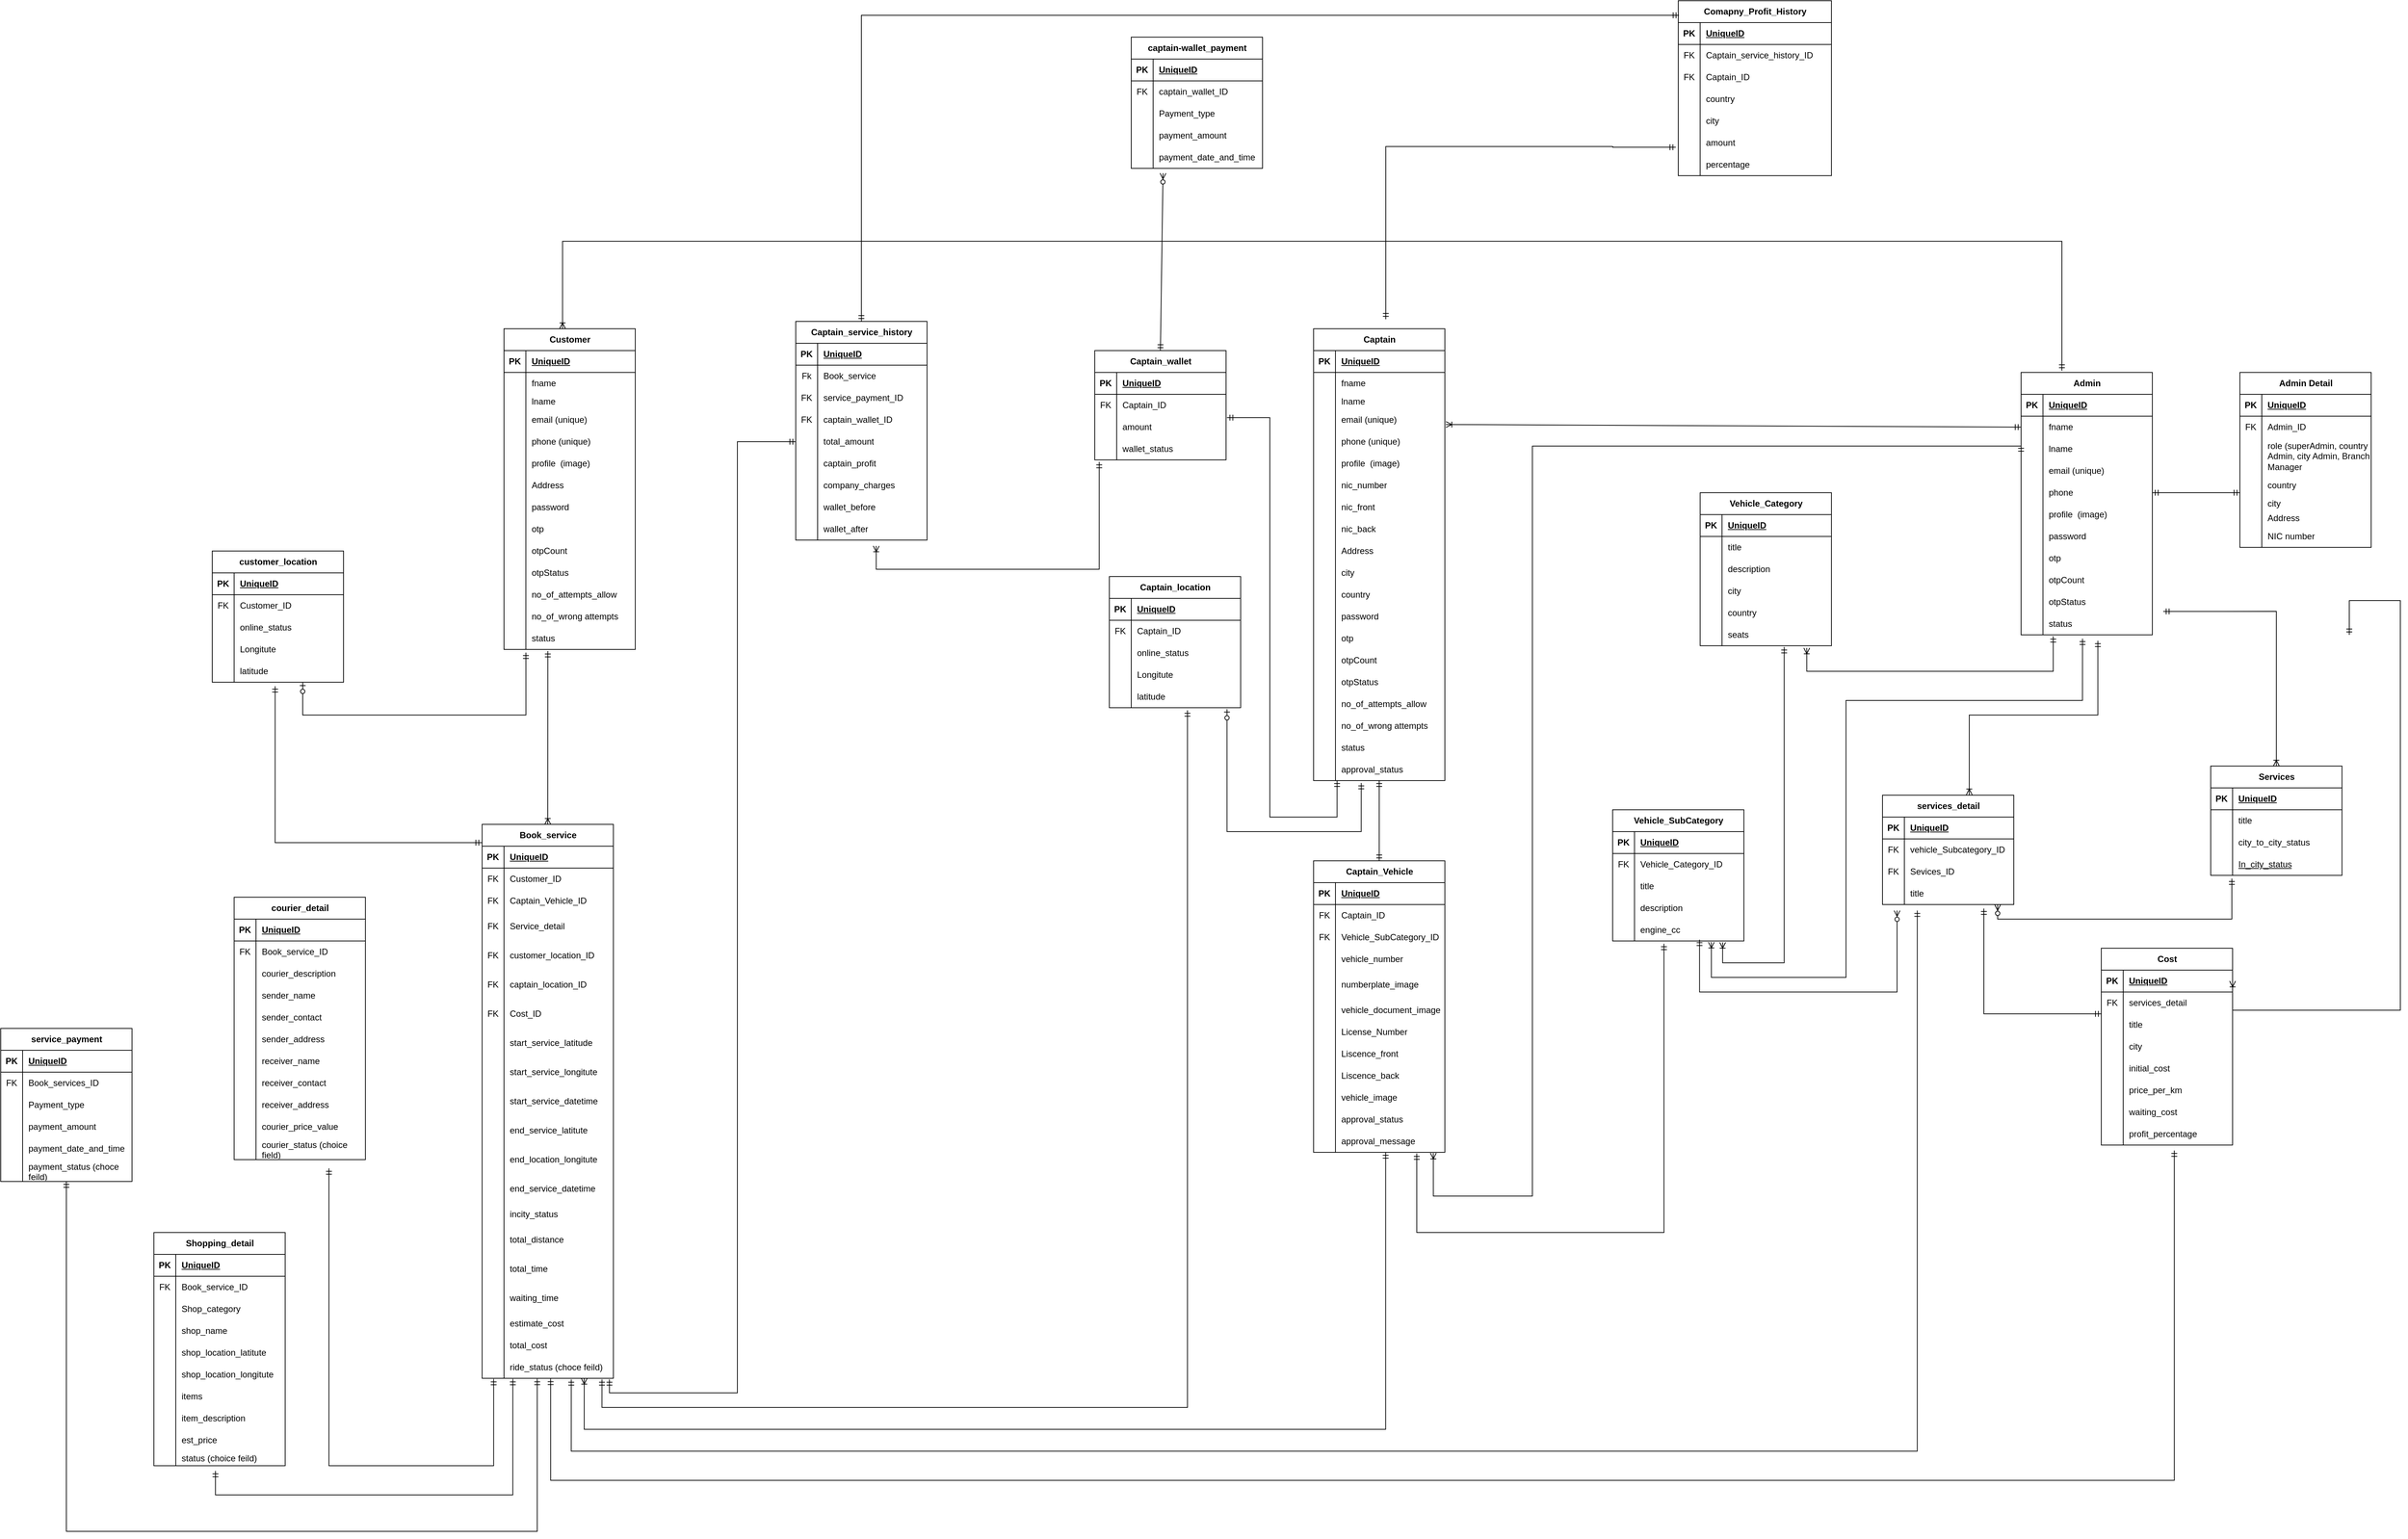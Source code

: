 <mxfile version="21.8.2" type="device">
  <diagram name="Page-1" id="wpst9poF5HDoBibHFzjY">
    <mxGraphModel dx="4877" dy="1715" grid="1" gridSize="10" guides="1" tooltips="1" connect="1" arrows="1" fold="1" page="1" pageScale="1" pageWidth="1400" pageHeight="850" math="0" shadow="0">
      <root>
        <mxCell id="0" />
        <mxCell id="1" parent="0" />
        <mxCell id="bPy_bTIHQt_9L8hwAS4j-1" value="Admin" style="shape=table;startSize=30;container=1;collapsible=1;childLayout=tableLayout;fixedRows=1;rowLines=0;fontStyle=1;align=center;resizeLast=1;html=1;" parent="1" vertex="1">
          <mxGeometry x="1030" y="50" width="180" height="360" as="geometry" />
        </mxCell>
        <mxCell id="bPy_bTIHQt_9L8hwAS4j-2" value="" style="shape=tableRow;horizontal=0;startSize=0;swimlaneHead=0;swimlaneBody=0;fillColor=none;collapsible=0;dropTarget=0;points=[[0,0.5],[1,0.5]];portConstraint=eastwest;top=0;left=0;right=0;bottom=1;" parent="bPy_bTIHQt_9L8hwAS4j-1" vertex="1">
          <mxGeometry y="30" width="180" height="30" as="geometry" />
        </mxCell>
        <mxCell id="bPy_bTIHQt_9L8hwAS4j-3" value="PK" style="shape=partialRectangle;connectable=0;fillColor=none;top=0;left=0;bottom=0;right=0;fontStyle=1;overflow=hidden;whiteSpace=wrap;html=1;" parent="bPy_bTIHQt_9L8hwAS4j-2" vertex="1">
          <mxGeometry width="30" height="30" as="geometry">
            <mxRectangle width="30" height="30" as="alternateBounds" />
          </mxGeometry>
        </mxCell>
        <mxCell id="bPy_bTIHQt_9L8hwAS4j-4" value="UniqueID" style="shape=partialRectangle;connectable=0;fillColor=none;top=0;left=0;bottom=0;right=0;align=left;spacingLeft=6;fontStyle=5;overflow=hidden;whiteSpace=wrap;html=1;" parent="bPy_bTIHQt_9L8hwAS4j-2" vertex="1">
          <mxGeometry x="30" width="150" height="30" as="geometry">
            <mxRectangle width="150" height="30" as="alternateBounds" />
          </mxGeometry>
        </mxCell>
        <mxCell id="bPy_bTIHQt_9L8hwAS4j-5" value="" style="shape=tableRow;horizontal=0;startSize=0;swimlaneHead=0;swimlaneBody=0;fillColor=none;collapsible=0;dropTarget=0;points=[[0,0.5],[1,0.5]];portConstraint=eastwest;top=0;left=0;right=0;bottom=0;" parent="bPy_bTIHQt_9L8hwAS4j-1" vertex="1">
          <mxGeometry y="60" width="180" height="30" as="geometry" />
        </mxCell>
        <mxCell id="bPy_bTIHQt_9L8hwAS4j-6" value="" style="shape=partialRectangle;connectable=0;fillColor=none;top=0;left=0;bottom=0;right=0;editable=1;overflow=hidden;whiteSpace=wrap;html=1;" parent="bPy_bTIHQt_9L8hwAS4j-5" vertex="1">
          <mxGeometry width="30" height="30" as="geometry">
            <mxRectangle width="30" height="30" as="alternateBounds" />
          </mxGeometry>
        </mxCell>
        <mxCell id="bPy_bTIHQt_9L8hwAS4j-7" value="fname" style="shape=partialRectangle;connectable=0;fillColor=none;top=0;left=0;bottom=0;right=0;align=left;spacingLeft=6;overflow=hidden;whiteSpace=wrap;html=1;" parent="bPy_bTIHQt_9L8hwAS4j-5" vertex="1">
          <mxGeometry x="30" width="150" height="30" as="geometry">
            <mxRectangle width="150" height="30" as="alternateBounds" />
          </mxGeometry>
        </mxCell>
        <mxCell id="bPy_bTIHQt_9L8hwAS4j-8" value="" style="shape=tableRow;horizontal=0;startSize=0;swimlaneHead=0;swimlaneBody=0;fillColor=none;collapsible=0;dropTarget=0;points=[[0,0.5],[1,0.5]];portConstraint=eastwest;top=0;left=0;right=0;bottom=0;" parent="bPy_bTIHQt_9L8hwAS4j-1" vertex="1">
          <mxGeometry y="90" width="180" height="30" as="geometry" />
        </mxCell>
        <mxCell id="bPy_bTIHQt_9L8hwAS4j-9" value="" style="shape=partialRectangle;connectable=0;fillColor=none;top=0;left=0;bottom=0;right=0;editable=1;overflow=hidden;whiteSpace=wrap;html=1;" parent="bPy_bTIHQt_9L8hwAS4j-8" vertex="1">
          <mxGeometry width="30" height="30" as="geometry">
            <mxRectangle width="30" height="30" as="alternateBounds" />
          </mxGeometry>
        </mxCell>
        <mxCell id="bPy_bTIHQt_9L8hwAS4j-10" value="lname" style="shape=partialRectangle;connectable=0;fillColor=none;top=0;left=0;bottom=0;right=0;align=left;spacingLeft=6;overflow=hidden;whiteSpace=wrap;html=1;" parent="bPy_bTIHQt_9L8hwAS4j-8" vertex="1">
          <mxGeometry x="30" width="150" height="30" as="geometry">
            <mxRectangle width="150" height="30" as="alternateBounds" />
          </mxGeometry>
        </mxCell>
        <mxCell id="bPy_bTIHQt_9L8hwAS4j-11" value="" style="shape=tableRow;horizontal=0;startSize=0;swimlaneHead=0;swimlaneBody=0;fillColor=none;collapsible=0;dropTarget=0;points=[[0,0.5],[1,0.5]];portConstraint=eastwest;top=0;left=0;right=0;bottom=0;" parent="bPy_bTIHQt_9L8hwAS4j-1" vertex="1">
          <mxGeometry y="120" width="180" height="30" as="geometry" />
        </mxCell>
        <mxCell id="bPy_bTIHQt_9L8hwAS4j-12" value="" style="shape=partialRectangle;connectable=0;fillColor=none;top=0;left=0;bottom=0;right=0;editable=1;overflow=hidden;whiteSpace=wrap;html=1;" parent="bPy_bTIHQt_9L8hwAS4j-11" vertex="1">
          <mxGeometry width="30" height="30" as="geometry">
            <mxRectangle width="30" height="30" as="alternateBounds" />
          </mxGeometry>
        </mxCell>
        <mxCell id="bPy_bTIHQt_9L8hwAS4j-13" value="email (unique)" style="shape=partialRectangle;connectable=0;fillColor=none;top=0;left=0;bottom=0;right=0;align=left;spacingLeft=6;overflow=hidden;whiteSpace=wrap;html=1;" parent="bPy_bTIHQt_9L8hwAS4j-11" vertex="1">
          <mxGeometry x="30" width="150" height="30" as="geometry">
            <mxRectangle width="150" height="30" as="alternateBounds" />
          </mxGeometry>
        </mxCell>
        <mxCell id="bPy_bTIHQt_9L8hwAS4j-14" style="shape=tableRow;horizontal=0;startSize=0;swimlaneHead=0;swimlaneBody=0;fillColor=none;collapsible=0;dropTarget=0;points=[[0,0.5],[1,0.5]];portConstraint=eastwest;top=0;left=0;right=0;bottom=0;" parent="bPy_bTIHQt_9L8hwAS4j-1" vertex="1">
          <mxGeometry y="150" width="180" height="30" as="geometry" />
        </mxCell>
        <mxCell id="bPy_bTIHQt_9L8hwAS4j-15" style="shape=partialRectangle;connectable=0;fillColor=none;top=0;left=0;bottom=0;right=0;editable=1;overflow=hidden;whiteSpace=wrap;html=1;" parent="bPy_bTIHQt_9L8hwAS4j-14" vertex="1">
          <mxGeometry width="30" height="30" as="geometry">
            <mxRectangle width="30" height="30" as="alternateBounds" />
          </mxGeometry>
        </mxCell>
        <mxCell id="bPy_bTIHQt_9L8hwAS4j-16" value="phone" style="shape=partialRectangle;connectable=0;fillColor=none;top=0;left=0;bottom=0;right=0;align=left;spacingLeft=6;overflow=hidden;whiteSpace=wrap;html=1;" parent="bPy_bTIHQt_9L8hwAS4j-14" vertex="1">
          <mxGeometry x="30" width="150" height="30" as="geometry">
            <mxRectangle width="150" height="30" as="alternateBounds" />
          </mxGeometry>
        </mxCell>
        <mxCell id="bPy_bTIHQt_9L8hwAS4j-17" style="shape=tableRow;horizontal=0;startSize=0;swimlaneHead=0;swimlaneBody=0;fillColor=none;collapsible=0;dropTarget=0;points=[[0,0.5],[1,0.5]];portConstraint=eastwest;top=0;left=0;right=0;bottom=0;" parent="bPy_bTIHQt_9L8hwAS4j-1" vertex="1">
          <mxGeometry y="180" width="180" height="30" as="geometry" />
        </mxCell>
        <mxCell id="bPy_bTIHQt_9L8hwAS4j-18" style="shape=partialRectangle;connectable=0;fillColor=none;top=0;left=0;bottom=0;right=0;editable=1;overflow=hidden;whiteSpace=wrap;html=1;" parent="bPy_bTIHQt_9L8hwAS4j-17" vertex="1">
          <mxGeometry width="30" height="30" as="geometry">
            <mxRectangle width="30" height="30" as="alternateBounds" />
          </mxGeometry>
        </mxCell>
        <mxCell id="bPy_bTIHQt_9L8hwAS4j-19" value="profile&amp;nbsp; (image)" style="shape=partialRectangle;connectable=0;fillColor=none;top=0;left=0;bottom=0;right=0;align=left;spacingLeft=6;overflow=hidden;whiteSpace=wrap;html=1;" parent="bPy_bTIHQt_9L8hwAS4j-17" vertex="1">
          <mxGeometry x="30" width="150" height="30" as="geometry">
            <mxRectangle width="150" height="30" as="alternateBounds" />
          </mxGeometry>
        </mxCell>
        <mxCell id="bPy_bTIHQt_9L8hwAS4j-20" style="shape=tableRow;horizontal=0;startSize=0;swimlaneHead=0;swimlaneBody=0;fillColor=none;collapsible=0;dropTarget=0;points=[[0,0.5],[1,0.5]];portConstraint=eastwest;top=0;left=0;right=0;bottom=0;" parent="bPy_bTIHQt_9L8hwAS4j-1" vertex="1">
          <mxGeometry y="210" width="180" height="30" as="geometry" />
        </mxCell>
        <mxCell id="bPy_bTIHQt_9L8hwAS4j-21" style="shape=partialRectangle;connectable=0;fillColor=none;top=0;left=0;bottom=0;right=0;editable=1;overflow=hidden;whiteSpace=wrap;html=1;" parent="bPy_bTIHQt_9L8hwAS4j-20" vertex="1">
          <mxGeometry width="30" height="30" as="geometry">
            <mxRectangle width="30" height="30" as="alternateBounds" />
          </mxGeometry>
        </mxCell>
        <mxCell id="bPy_bTIHQt_9L8hwAS4j-22" value="password" style="shape=partialRectangle;connectable=0;fillColor=none;top=0;left=0;bottom=0;right=0;align=left;spacingLeft=6;overflow=hidden;whiteSpace=wrap;html=1;" parent="bPy_bTIHQt_9L8hwAS4j-20" vertex="1">
          <mxGeometry x="30" width="150" height="30" as="geometry">
            <mxRectangle width="150" height="30" as="alternateBounds" />
          </mxGeometry>
        </mxCell>
        <mxCell id="bPy_bTIHQt_9L8hwAS4j-23" style="shape=tableRow;horizontal=0;startSize=0;swimlaneHead=0;swimlaneBody=0;fillColor=none;collapsible=0;dropTarget=0;points=[[0,0.5],[1,0.5]];portConstraint=eastwest;top=0;left=0;right=0;bottom=0;" parent="bPy_bTIHQt_9L8hwAS4j-1" vertex="1">
          <mxGeometry y="240" width="180" height="30" as="geometry" />
        </mxCell>
        <mxCell id="bPy_bTIHQt_9L8hwAS4j-24" style="shape=partialRectangle;connectable=0;fillColor=none;top=0;left=0;bottom=0;right=0;editable=1;overflow=hidden;whiteSpace=wrap;html=1;" parent="bPy_bTIHQt_9L8hwAS4j-23" vertex="1">
          <mxGeometry width="30" height="30" as="geometry">
            <mxRectangle width="30" height="30" as="alternateBounds" />
          </mxGeometry>
        </mxCell>
        <mxCell id="bPy_bTIHQt_9L8hwAS4j-25" value="otp" style="shape=partialRectangle;connectable=0;fillColor=none;top=0;left=0;bottom=0;right=0;align=left;spacingLeft=6;overflow=hidden;whiteSpace=wrap;html=1;" parent="bPy_bTIHQt_9L8hwAS4j-23" vertex="1">
          <mxGeometry x="30" width="150" height="30" as="geometry">
            <mxRectangle width="150" height="30" as="alternateBounds" />
          </mxGeometry>
        </mxCell>
        <mxCell id="bPy_bTIHQt_9L8hwAS4j-26" style="shape=tableRow;horizontal=0;startSize=0;swimlaneHead=0;swimlaneBody=0;fillColor=none;collapsible=0;dropTarget=0;points=[[0,0.5],[1,0.5]];portConstraint=eastwest;top=0;left=0;right=0;bottom=0;" parent="bPy_bTIHQt_9L8hwAS4j-1" vertex="1">
          <mxGeometry y="270" width="180" height="30" as="geometry" />
        </mxCell>
        <mxCell id="bPy_bTIHQt_9L8hwAS4j-27" style="shape=partialRectangle;connectable=0;fillColor=none;top=0;left=0;bottom=0;right=0;editable=1;overflow=hidden;whiteSpace=wrap;html=1;" parent="bPy_bTIHQt_9L8hwAS4j-26" vertex="1">
          <mxGeometry width="30" height="30" as="geometry">
            <mxRectangle width="30" height="30" as="alternateBounds" />
          </mxGeometry>
        </mxCell>
        <mxCell id="bPy_bTIHQt_9L8hwAS4j-28" value="otpCount" style="shape=partialRectangle;connectable=0;fillColor=none;top=0;left=0;bottom=0;right=0;align=left;spacingLeft=6;overflow=hidden;whiteSpace=wrap;html=1;" parent="bPy_bTIHQt_9L8hwAS4j-26" vertex="1">
          <mxGeometry x="30" width="150" height="30" as="geometry">
            <mxRectangle width="150" height="30" as="alternateBounds" />
          </mxGeometry>
        </mxCell>
        <mxCell id="bPy_bTIHQt_9L8hwAS4j-29" style="shape=tableRow;horizontal=0;startSize=0;swimlaneHead=0;swimlaneBody=0;fillColor=none;collapsible=0;dropTarget=0;points=[[0,0.5],[1,0.5]];portConstraint=eastwest;top=0;left=0;right=0;bottom=0;" parent="bPy_bTIHQt_9L8hwAS4j-1" vertex="1">
          <mxGeometry y="300" width="180" height="30" as="geometry" />
        </mxCell>
        <mxCell id="bPy_bTIHQt_9L8hwAS4j-30" style="shape=partialRectangle;connectable=0;fillColor=none;top=0;left=0;bottom=0;right=0;editable=1;overflow=hidden;whiteSpace=wrap;html=1;" parent="bPy_bTIHQt_9L8hwAS4j-29" vertex="1">
          <mxGeometry width="30" height="30" as="geometry">
            <mxRectangle width="30" height="30" as="alternateBounds" />
          </mxGeometry>
        </mxCell>
        <mxCell id="bPy_bTIHQt_9L8hwAS4j-31" value="otpStatus" style="shape=partialRectangle;connectable=0;fillColor=none;top=0;left=0;bottom=0;right=0;align=left;spacingLeft=6;overflow=hidden;whiteSpace=wrap;html=1;" parent="bPy_bTIHQt_9L8hwAS4j-29" vertex="1">
          <mxGeometry x="30" width="150" height="30" as="geometry">
            <mxRectangle width="150" height="30" as="alternateBounds" />
          </mxGeometry>
        </mxCell>
        <mxCell id="bPy_bTIHQt_9L8hwAS4j-41" style="shape=tableRow;horizontal=0;startSize=0;swimlaneHead=0;swimlaneBody=0;fillColor=none;collapsible=0;dropTarget=0;points=[[0,0.5],[1,0.5]];portConstraint=eastwest;top=0;left=0;right=0;bottom=0;" parent="bPy_bTIHQt_9L8hwAS4j-1" vertex="1">
          <mxGeometry y="330" width="180" height="30" as="geometry" />
        </mxCell>
        <mxCell id="bPy_bTIHQt_9L8hwAS4j-42" style="shape=partialRectangle;connectable=0;fillColor=none;top=0;left=0;bottom=0;right=0;editable=1;overflow=hidden;whiteSpace=wrap;html=1;" parent="bPy_bTIHQt_9L8hwAS4j-41" vertex="1">
          <mxGeometry width="30" height="30" as="geometry">
            <mxRectangle width="30" height="30" as="alternateBounds" />
          </mxGeometry>
        </mxCell>
        <mxCell id="bPy_bTIHQt_9L8hwAS4j-43" value="status" style="shape=partialRectangle;connectable=0;fillColor=none;top=0;left=0;bottom=0;right=0;align=left;spacingLeft=6;overflow=hidden;whiteSpace=wrap;html=1;" parent="bPy_bTIHQt_9L8hwAS4j-41" vertex="1">
          <mxGeometry x="30" width="150" height="30" as="geometry">
            <mxRectangle width="150" height="30" as="alternateBounds" />
          </mxGeometry>
        </mxCell>
        <mxCell id="bPy_bTIHQt_9L8hwAS4j-44" value="Captain" style="shape=table;startSize=30;container=1;collapsible=1;childLayout=tableLayout;fixedRows=1;rowLines=0;fontStyle=1;align=center;resizeLast=1;html=1;" parent="1" vertex="1">
          <mxGeometry x="60" y="-10" width="180" height="620" as="geometry" />
        </mxCell>
        <mxCell id="bPy_bTIHQt_9L8hwAS4j-45" value="" style="shape=tableRow;horizontal=0;startSize=0;swimlaneHead=0;swimlaneBody=0;fillColor=none;collapsible=0;dropTarget=0;points=[[0,0.5],[1,0.5]];portConstraint=eastwest;top=0;left=0;right=0;bottom=1;" parent="bPy_bTIHQt_9L8hwAS4j-44" vertex="1">
          <mxGeometry y="30" width="180" height="30" as="geometry" />
        </mxCell>
        <mxCell id="bPy_bTIHQt_9L8hwAS4j-46" value="PK" style="shape=partialRectangle;connectable=0;fillColor=none;top=0;left=0;bottom=0;right=0;fontStyle=1;overflow=hidden;whiteSpace=wrap;html=1;" parent="bPy_bTIHQt_9L8hwAS4j-45" vertex="1">
          <mxGeometry width="30" height="30" as="geometry">
            <mxRectangle width="30" height="30" as="alternateBounds" />
          </mxGeometry>
        </mxCell>
        <mxCell id="bPy_bTIHQt_9L8hwAS4j-47" value="UniqueID" style="shape=partialRectangle;connectable=0;fillColor=none;top=0;left=0;bottom=0;right=0;align=left;spacingLeft=6;fontStyle=5;overflow=hidden;whiteSpace=wrap;html=1;" parent="bPy_bTIHQt_9L8hwAS4j-45" vertex="1">
          <mxGeometry x="30" width="150" height="30" as="geometry">
            <mxRectangle width="150" height="30" as="alternateBounds" />
          </mxGeometry>
        </mxCell>
        <mxCell id="bPy_bTIHQt_9L8hwAS4j-48" value="" style="shape=tableRow;horizontal=0;startSize=0;swimlaneHead=0;swimlaneBody=0;fillColor=none;collapsible=0;dropTarget=0;points=[[0,0.5],[1,0.5]];portConstraint=eastwest;top=0;left=0;right=0;bottom=0;" parent="bPy_bTIHQt_9L8hwAS4j-44" vertex="1">
          <mxGeometry y="60" width="180" height="30" as="geometry" />
        </mxCell>
        <mxCell id="bPy_bTIHQt_9L8hwAS4j-49" value="" style="shape=partialRectangle;connectable=0;fillColor=none;top=0;left=0;bottom=0;right=0;editable=1;overflow=hidden;whiteSpace=wrap;html=1;" parent="bPy_bTIHQt_9L8hwAS4j-48" vertex="1">
          <mxGeometry width="30" height="30" as="geometry">
            <mxRectangle width="30" height="30" as="alternateBounds" />
          </mxGeometry>
        </mxCell>
        <mxCell id="bPy_bTIHQt_9L8hwAS4j-50" value="fname" style="shape=partialRectangle;connectable=0;fillColor=none;top=0;left=0;bottom=0;right=0;align=left;spacingLeft=6;overflow=hidden;whiteSpace=wrap;html=1;" parent="bPy_bTIHQt_9L8hwAS4j-48" vertex="1">
          <mxGeometry x="30" width="150" height="30" as="geometry">
            <mxRectangle width="150" height="30" as="alternateBounds" />
          </mxGeometry>
        </mxCell>
        <mxCell id="bPy_bTIHQt_9L8hwAS4j-51" value="" style="shape=tableRow;horizontal=0;startSize=0;swimlaneHead=0;swimlaneBody=0;fillColor=none;collapsible=0;dropTarget=0;points=[[0,0.5],[1,0.5]];portConstraint=eastwest;top=0;left=0;right=0;bottom=0;" parent="bPy_bTIHQt_9L8hwAS4j-44" vertex="1">
          <mxGeometry y="90" width="180" height="20" as="geometry" />
        </mxCell>
        <mxCell id="bPy_bTIHQt_9L8hwAS4j-52" value="" style="shape=partialRectangle;connectable=0;fillColor=none;top=0;left=0;bottom=0;right=0;editable=1;overflow=hidden;whiteSpace=wrap;html=1;" parent="bPy_bTIHQt_9L8hwAS4j-51" vertex="1">
          <mxGeometry width="30" height="20" as="geometry">
            <mxRectangle width="30" height="20" as="alternateBounds" />
          </mxGeometry>
        </mxCell>
        <mxCell id="bPy_bTIHQt_9L8hwAS4j-53" value="lname" style="shape=partialRectangle;connectable=0;fillColor=none;top=0;left=0;bottom=0;right=0;align=left;spacingLeft=6;overflow=hidden;whiteSpace=wrap;html=1;" parent="bPy_bTIHQt_9L8hwAS4j-51" vertex="1">
          <mxGeometry x="30" width="150" height="20" as="geometry">
            <mxRectangle width="150" height="20" as="alternateBounds" />
          </mxGeometry>
        </mxCell>
        <mxCell id="bPy_bTIHQt_9L8hwAS4j-54" value="" style="shape=tableRow;horizontal=0;startSize=0;swimlaneHead=0;swimlaneBody=0;fillColor=none;collapsible=0;dropTarget=0;points=[[0,0.5],[1,0.5]];portConstraint=eastwest;top=0;left=0;right=0;bottom=0;" parent="bPy_bTIHQt_9L8hwAS4j-44" vertex="1">
          <mxGeometry y="110" width="180" height="30" as="geometry" />
        </mxCell>
        <mxCell id="bPy_bTIHQt_9L8hwAS4j-55" value="" style="shape=partialRectangle;connectable=0;fillColor=none;top=0;left=0;bottom=0;right=0;editable=1;overflow=hidden;whiteSpace=wrap;html=1;" parent="bPy_bTIHQt_9L8hwAS4j-54" vertex="1">
          <mxGeometry width="30" height="30" as="geometry">
            <mxRectangle width="30" height="30" as="alternateBounds" />
          </mxGeometry>
        </mxCell>
        <mxCell id="bPy_bTIHQt_9L8hwAS4j-56" value="email (unique)" style="shape=partialRectangle;connectable=0;fillColor=none;top=0;left=0;bottom=0;right=0;align=left;spacingLeft=6;overflow=hidden;whiteSpace=wrap;html=1;" parent="bPy_bTIHQt_9L8hwAS4j-54" vertex="1">
          <mxGeometry x="30" width="150" height="30" as="geometry">
            <mxRectangle width="150" height="30" as="alternateBounds" />
          </mxGeometry>
        </mxCell>
        <mxCell id="bPy_bTIHQt_9L8hwAS4j-57" style="shape=tableRow;horizontal=0;startSize=0;swimlaneHead=0;swimlaneBody=0;fillColor=none;collapsible=0;dropTarget=0;points=[[0,0.5],[1,0.5]];portConstraint=eastwest;top=0;left=0;right=0;bottom=0;" parent="bPy_bTIHQt_9L8hwAS4j-44" vertex="1">
          <mxGeometry y="140" width="180" height="30" as="geometry" />
        </mxCell>
        <mxCell id="bPy_bTIHQt_9L8hwAS4j-58" style="shape=partialRectangle;connectable=0;fillColor=none;top=0;left=0;bottom=0;right=0;editable=1;overflow=hidden;whiteSpace=wrap;html=1;" parent="bPy_bTIHQt_9L8hwAS4j-57" vertex="1">
          <mxGeometry width="30" height="30" as="geometry">
            <mxRectangle width="30" height="30" as="alternateBounds" />
          </mxGeometry>
        </mxCell>
        <mxCell id="bPy_bTIHQt_9L8hwAS4j-59" value="phone (unique)" style="shape=partialRectangle;connectable=0;fillColor=none;top=0;left=0;bottom=0;right=0;align=left;spacingLeft=6;overflow=hidden;whiteSpace=wrap;html=1;" parent="bPy_bTIHQt_9L8hwAS4j-57" vertex="1">
          <mxGeometry x="30" width="150" height="30" as="geometry">
            <mxRectangle width="150" height="30" as="alternateBounds" />
          </mxGeometry>
        </mxCell>
        <mxCell id="bPy_bTIHQt_9L8hwAS4j-60" style="shape=tableRow;horizontal=0;startSize=0;swimlaneHead=0;swimlaneBody=0;fillColor=none;collapsible=0;dropTarget=0;points=[[0,0.5],[1,0.5]];portConstraint=eastwest;top=0;left=0;right=0;bottom=0;" parent="bPy_bTIHQt_9L8hwAS4j-44" vertex="1">
          <mxGeometry y="170" width="180" height="30" as="geometry" />
        </mxCell>
        <mxCell id="bPy_bTIHQt_9L8hwAS4j-61" style="shape=partialRectangle;connectable=0;fillColor=none;top=0;left=0;bottom=0;right=0;editable=1;overflow=hidden;whiteSpace=wrap;html=1;" parent="bPy_bTIHQt_9L8hwAS4j-60" vertex="1">
          <mxGeometry width="30" height="30" as="geometry">
            <mxRectangle width="30" height="30" as="alternateBounds" />
          </mxGeometry>
        </mxCell>
        <mxCell id="bPy_bTIHQt_9L8hwAS4j-62" value="profile&amp;nbsp; (image)" style="shape=partialRectangle;connectable=0;fillColor=none;top=0;left=0;bottom=0;right=0;align=left;spacingLeft=6;overflow=hidden;whiteSpace=wrap;html=1;" parent="bPy_bTIHQt_9L8hwAS4j-60" vertex="1">
          <mxGeometry x="30" width="150" height="30" as="geometry">
            <mxRectangle width="150" height="30" as="alternateBounds" />
          </mxGeometry>
        </mxCell>
        <mxCell id="bPy_bTIHQt_9L8hwAS4j-258" style="shape=tableRow;horizontal=0;startSize=0;swimlaneHead=0;swimlaneBody=0;fillColor=none;collapsible=0;dropTarget=0;points=[[0,0.5],[1,0.5]];portConstraint=eastwest;top=0;left=0;right=0;bottom=0;" parent="bPy_bTIHQt_9L8hwAS4j-44" vertex="1">
          <mxGeometry y="200" width="180" height="30" as="geometry" />
        </mxCell>
        <mxCell id="bPy_bTIHQt_9L8hwAS4j-259" style="shape=partialRectangle;connectable=0;fillColor=none;top=0;left=0;bottom=0;right=0;editable=1;overflow=hidden;whiteSpace=wrap;html=1;" parent="bPy_bTIHQt_9L8hwAS4j-258" vertex="1">
          <mxGeometry width="30" height="30" as="geometry">
            <mxRectangle width="30" height="30" as="alternateBounds" />
          </mxGeometry>
        </mxCell>
        <mxCell id="bPy_bTIHQt_9L8hwAS4j-260" value="nic_number" style="shape=partialRectangle;connectable=0;fillColor=none;top=0;left=0;bottom=0;right=0;align=left;spacingLeft=6;overflow=hidden;whiteSpace=wrap;html=1;" parent="bPy_bTIHQt_9L8hwAS4j-258" vertex="1">
          <mxGeometry x="30" width="150" height="30" as="geometry">
            <mxRectangle width="150" height="30" as="alternateBounds" />
          </mxGeometry>
        </mxCell>
        <mxCell id="bPy_bTIHQt_9L8hwAS4j-92" style="shape=tableRow;horizontal=0;startSize=0;swimlaneHead=0;swimlaneBody=0;fillColor=none;collapsible=0;dropTarget=0;points=[[0,0.5],[1,0.5]];portConstraint=eastwest;top=0;left=0;right=0;bottom=0;" parent="bPy_bTIHQt_9L8hwAS4j-44" vertex="1">
          <mxGeometry y="230" width="180" height="30" as="geometry" />
        </mxCell>
        <mxCell id="bPy_bTIHQt_9L8hwAS4j-93" style="shape=partialRectangle;connectable=0;fillColor=none;top=0;left=0;bottom=0;right=0;editable=1;overflow=hidden;whiteSpace=wrap;html=1;" parent="bPy_bTIHQt_9L8hwAS4j-92" vertex="1">
          <mxGeometry width="30" height="30" as="geometry">
            <mxRectangle width="30" height="30" as="alternateBounds" />
          </mxGeometry>
        </mxCell>
        <mxCell id="bPy_bTIHQt_9L8hwAS4j-94" value="nic_front" style="shape=partialRectangle;connectable=0;fillColor=none;top=0;left=0;bottom=0;right=0;align=left;spacingLeft=6;overflow=hidden;whiteSpace=wrap;html=1;" parent="bPy_bTIHQt_9L8hwAS4j-92" vertex="1">
          <mxGeometry x="30" width="150" height="30" as="geometry">
            <mxRectangle width="150" height="30" as="alternateBounds" />
          </mxGeometry>
        </mxCell>
        <mxCell id="bPy_bTIHQt_9L8hwAS4j-95" style="shape=tableRow;horizontal=0;startSize=0;swimlaneHead=0;swimlaneBody=0;fillColor=none;collapsible=0;dropTarget=0;points=[[0,0.5],[1,0.5]];portConstraint=eastwest;top=0;left=0;right=0;bottom=0;" parent="bPy_bTIHQt_9L8hwAS4j-44" vertex="1">
          <mxGeometry y="260" width="180" height="30" as="geometry" />
        </mxCell>
        <mxCell id="bPy_bTIHQt_9L8hwAS4j-96" style="shape=partialRectangle;connectable=0;fillColor=none;top=0;left=0;bottom=0;right=0;editable=1;overflow=hidden;whiteSpace=wrap;html=1;" parent="bPy_bTIHQt_9L8hwAS4j-95" vertex="1">
          <mxGeometry width="30" height="30" as="geometry">
            <mxRectangle width="30" height="30" as="alternateBounds" />
          </mxGeometry>
        </mxCell>
        <mxCell id="bPy_bTIHQt_9L8hwAS4j-97" value="nic_back" style="shape=partialRectangle;connectable=0;fillColor=none;top=0;left=0;bottom=0;right=0;align=left;spacingLeft=6;overflow=hidden;whiteSpace=wrap;html=1;" parent="bPy_bTIHQt_9L8hwAS4j-95" vertex="1">
          <mxGeometry x="30" width="150" height="30" as="geometry">
            <mxRectangle width="150" height="30" as="alternateBounds" />
          </mxGeometry>
        </mxCell>
        <mxCell id="bPy_bTIHQt_9L8hwAS4j-114" style="shape=tableRow;horizontal=0;startSize=0;swimlaneHead=0;swimlaneBody=0;fillColor=none;collapsible=0;dropTarget=0;points=[[0,0.5],[1,0.5]];portConstraint=eastwest;top=0;left=0;right=0;bottom=0;" parent="bPy_bTIHQt_9L8hwAS4j-44" vertex="1">
          <mxGeometry y="290" width="180" height="30" as="geometry" />
        </mxCell>
        <mxCell id="bPy_bTIHQt_9L8hwAS4j-115" style="shape=partialRectangle;connectable=0;fillColor=none;top=0;left=0;bottom=0;right=0;editable=1;overflow=hidden;whiteSpace=wrap;html=1;" parent="bPy_bTIHQt_9L8hwAS4j-114" vertex="1">
          <mxGeometry width="30" height="30" as="geometry">
            <mxRectangle width="30" height="30" as="alternateBounds" />
          </mxGeometry>
        </mxCell>
        <mxCell id="bPy_bTIHQt_9L8hwAS4j-116" value="Address" style="shape=partialRectangle;connectable=0;fillColor=none;top=0;left=0;bottom=0;right=0;align=left;spacingLeft=6;overflow=hidden;whiteSpace=wrap;html=1;" parent="bPy_bTIHQt_9L8hwAS4j-114" vertex="1">
          <mxGeometry x="30" width="150" height="30" as="geometry">
            <mxRectangle width="150" height="30" as="alternateBounds" />
          </mxGeometry>
        </mxCell>
        <mxCell id="GrGW_hMliY4xcMTlK4Xb-98" style="shape=tableRow;horizontal=0;startSize=0;swimlaneHead=0;swimlaneBody=0;fillColor=none;collapsible=0;dropTarget=0;points=[[0,0.5],[1,0.5]];portConstraint=eastwest;top=0;left=0;right=0;bottom=0;" parent="bPy_bTIHQt_9L8hwAS4j-44" vertex="1">
          <mxGeometry y="320" width="180" height="30" as="geometry" />
        </mxCell>
        <mxCell id="GrGW_hMliY4xcMTlK4Xb-99" style="shape=partialRectangle;connectable=0;fillColor=none;top=0;left=0;bottom=0;right=0;editable=1;overflow=hidden;whiteSpace=wrap;html=1;" parent="GrGW_hMliY4xcMTlK4Xb-98" vertex="1">
          <mxGeometry width="30" height="30" as="geometry">
            <mxRectangle width="30" height="30" as="alternateBounds" />
          </mxGeometry>
        </mxCell>
        <mxCell id="GrGW_hMliY4xcMTlK4Xb-100" value="city" style="shape=partialRectangle;connectable=0;fillColor=none;top=0;left=0;bottom=0;right=0;align=left;spacingLeft=6;overflow=hidden;whiteSpace=wrap;html=1;" parent="GrGW_hMliY4xcMTlK4Xb-98" vertex="1">
          <mxGeometry x="30" width="150" height="30" as="geometry">
            <mxRectangle width="150" height="30" as="alternateBounds" />
          </mxGeometry>
        </mxCell>
        <mxCell id="GrGW_hMliY4xcMTlK4Xb-101" style="shape=tableRow;horizontal=0;startSize=0;swimlaneHead=0;swimlaneBody=0;fillColor=none;collapsible=0;dropTarget=0;points=[[0,0.5],[1,0.5]];portConstraint=eastwest;top=0;left=0;right=0;bottom=0;" parent="bPy_bTIHQt_9L8hwAS4j-44" vertex="1">
          <mxGeometry y="350" width="180" height="30" as="geometry" />
        </mxCell>
        <mxCell id="GrGW_hMliY4xcMTlK4Xb-102" style="shape=partialRectangle;connectable=0;fillColor=none;top=0;left=0;bottom=0;right=0;editable=1;overflow=hidden;whiteSpace=wrap;html=1;" parent="GrGW_hMliY4xcMTlK4Xb-101" vertex="1">
          <mxGeometry width="30" height="30" as="geometry">
            <mxRectangle width="30" height="30" as="alternateBounds" />
          </mxGeometry>
        </mxCell>
        <mxCell id="GrGW_hMliY4xcMTlK4Xb-103" value="country" style="shape=partialRectangle;connectable=0;fillColor=none;top=0;left=0;bottom=0;right=0;align=left;spacingLeft=6;overflow=hidden;whiteSpace=wrap;html=1;" parent="GrGW_hMliY4xcMTlK4Xb-101" vertex="1">
          <mxGeometry x="30" width="150" height="30" as="geometry">
            <mxRectangle width="150" height="30" as="alternateBounds" />
          </mxGeometry>
        </mxCell>
        <mxCell id="bPy_bTIHQt_9L8hwAS4j-63" style="shape=tableRow;horizontal=0;startSize=0;swimlaneHead=0;swimlaneBody=0;fillColor=none;collapsible=0;dropTarget=0;points=[[0,0.5],[1,0.5]];portConstraint=eastwest;top=0;left=0;right=0;bottom=0;" parent="bPy_bTIHQt_9L8hwAS4j-44" vertex="1">
          <mxGeometry y="380" width="180" height="30" as="geometry" />
        </mxCell>
        <mxCell id="bPy_bTIHQt_9L8hwAS4j-64" style="shape=partialRectangle;connectable=0;fillColor=none;top=0;left=0;bottom=0;right=0;editable=1;overflow=hidden;whiteSpace=wrap;html=1;" parent="bPy_bTIHQt_9L8hwAS4j-63" vertex="1">
          <mxGeometry width="30" height="30" as="geometry">
            <mxRectangle width="30" height="30" as="alternateBounds" />
          </mxGeometry>
        </mxCell>
        <mxCell id="bPy_bTIHQt_9L8hwAS4j-65" value="password" style="shape=partialRectangle;connectable=0;fillColor=none;top=0;left=0;bottom=0;right=0;align=left;spacingLeft=6;overflow=hidden;whiteSpace=wrap;html=1;" parent="bPy_bTIHQt_9L8hwAS4j-63" vertex="1">
          <mxGeometry x="30" width="150" height="30" as="geometry">
            <mxRectangle width="150" height="30" as="alternateBounds" />
          </mxGeometry>
        </mxCell>
        <mxCell id="bPy_bTIHQt_9L8hwAS4j-66" style="shape=tableRow;horizontal=0;startSize=0;swimlaneHead=0;swimlaneBody=0;fillColor=none;collapsible=0;dropTarget=0;points=[[0,0.5],[1,0.5]];portConstraint=eastwest;top=0;left=0;right=0;bottom=0;" parent="bPy_bTIHQt_9L8hwAS4j-44" vertex="1">
          <mxGeometry y="410" width="180" height="30" as="geometry" />
        </mxCell>
        <mxCell id="bPy_bTIHQt_9L8hwAS4j-67" style="shape=partialRectangle;connectable=0;fillColor=none;top=0;left=0;bottom=0;right=0;editable=1;overflow=hidden;whiteSpace=wrap;html=1;" parent="bPy_bTIHQt_9L8hwAS4j-66" vertex="1">
          <mxGeometry width="30" height="30" as="geometry">
            <mxRectangle width="30" height="30" as="alternateBounds" />
          </mxGeometry>
        </mxCell>
        <mxCell id="bPy_bTIHQt_9L8hwAS4j-68" value="otp" style="shape=partialRectangle;connectable=0;fillColor=none;top=0;left=0;bottom=0;right=0;align=left;spacingLeft=6;overflow=hidden;whiteSpace=wrap;html=1;" parent="bPy_bTIHQt_9L8hwAS4j-66" vertex="1">
          <mxGeometry x="30" width="150" height="30" as="geometry">
            <mxRectangle width="150" height="30" as="alternateBounds" />
          </mxGeometry>
        </mxCell>
        <mxCell id="bPy_bTIHQt_9L8hwAS4j-69" style="shape=tableRow;horizontal=0;startSize=0;swimlaneHead=0;swimlaneBody=0;fillColor=none;collapsible=0;dropTarget=0;points=[[0,0.5],[1,0.5]];portConstraint=eastwest;top=0;left=0;right=0;bottom=0;" parent="bPy_bTIHQt_9L8hwAS4j-44" vertex="1">
          <mxGeometry y="440" width="180" height="30" as="geometry" />
        </mxCell>
        <mxCell id="bPy_bTIHQt_9L8hwAS4j-70" style="shape=partialRectangle;connectable=0;fillColor=none;top=0;left=0;bottom=0;right=0;editable=1;overflow=hidden;whiteSpace=wrap;html=1;" parent="bPy_bTIHQt_9L8hwAS4j-69" vertex="1">
          <mxGeometry width="30" height="30" as="geometry">
            <mxRectangle width="30" height="30" as="alternateBounds" />
          </mxGeometry>
        </mxCell>
        <mxCell id="bPy_bTIHQt_9L8hwAS4j-71" value="otpCount" style="shape=partialRectangle;connectable=0;fillColor=none;top=0;left=0;bottom=0;right=0;align=left;spacingLeft=6;overflow=hidden;whiteSpace=wrap;html=1;" parent="bPy_bTIHQt_9L8hwAS4j-69" vertex="1">
          <mxGeometry x="30" width="150" height="30" as="geometry">
            <mxRectangle width="150" height="30" as="alternateBounds" />
          </mxGeometry>
        </mxCell>
        <mxCell id="bPy_bTIHQt_9L8hwAS4j-72" style="shape=tableRow;horizontal=0;startSize=0;swimlaneHead=0;swimlaneBody=0;fillColor=none;collapsible=0;dropTarget=0;points=[[0,0.5],[1,0.5]];portConstraint=eastwest;top=0;left=0;right=0;bottom=0;" parent="bPy_bTIHQt_9L8hwAS4j-44" vertex="1">
          <mxGeometry y="470" width="180" height="30" as="geometry" />
        </mxCell>
        <mxCell id="bPy_bTIHQt_9L8hwAS4j-73" style="shape=partialRectangle;connectable=0;fillColor=none;top=0;left=0;bottom=0;right=0;editable=1;overflow=hidden;whiteSpace=wrap;html=1;" parent="bPy_bTIHQt_9L8hwAS4j-72" vertex="1">
          <mxGeometry width="30" height="30" as="geometry">
            <mxRectangle width="30" height="30" as="alternateBounds" />
          </mxGeometry>
        </mxCell>
        <mxCell id="bPy_bTIHQt_9L8hwAS4j-74" value="otpStatus" style="shape=partialRectangle;connectable=0;fillColor=none;top=0;left=0;bottom=0;right=0;align=left;spacingLeft=6;overflow=hidden;whiteSpace=wrap;html=1;" parent="bPy_bTIHQt_9L8hwAS4j-72" vertex="1">
          <mxGeometry x="30" width="150" height="30" as="geometry">
            <mxRectangle width="150" height="30" as="alternateBounds" />
          </mxGeometry>
        </mxCell>
        <mxCell id="bPy_bTIHQt_9L8hwAS4j-75" style="shape=tableRow;horizontal=0;startSize=0;swimlaneHead=0;swimlaneBody=0;fillColor=none;collapsible=0;dropTarget=0;points=[[0,0.5],[1,0.5]];portConstraint=eastwest;top=0;left=0;right=0;bottom=0;" parent="bPy_bTIHQt_9L8hwAS4j-44" vertex="1">
          <mxGeometry y="500" width="180" height="30" as="geometry" />
        </mxCell>
        <mxCell id="bPy_bTIHQt_9L8hwAS4j-76" style="shape=partialRectangle;connectable=0;fillColor=none;top=0;left=0;bottom=0;right=0;editable=1;overflow=hidden;whiteSpace=wrap;html=1;" parent="bPy_bTIHQt_9L8hwAS4j-75" vertex="1">
          <mxGeometry width="30" height="30" as="geometry">
            <mxRectangle width="30" height="30" as="alternateBounds" />
          </mxGeometry>
        </mxCell>
        <mxCell id="bPy_bTIHQt_9L8hwAS4j-77" value="no_of_attempts_allow" style="shape=partialRectangle;connectable=0;fillColor=none;top=0;left=0;bottom=0;right=0;align=left;spacingLeft=6;overflow=hidden;whiteSpace=wrap;html=1;" parent="bPy_bTIHQt_9L8hwAS4j-75" vertex="1">
          <mxGeometry x="30" width="150" height="30" as="geometry">
            <mxRectangle width="150" height="30" as="alternateBounds" />
          </mxGeometry>
        </mxCell>
        <mxCell id="bPy_bTIHQt_9L8hwAS4j-78" style="shape=tableRow;horizontal=0;startSize=0;swimlaneHead=0;swimlaneBody=0;fillColor=none;collapsible=0;dropTarget=0;points=[[0,0.5],[1,0.5]];portConstraint=eastwest;top=0;left=0;right=0;bottom=0;" parent="bPy_bTIHQt_9L8hwAS4j-44" vertex="1">
          <mxGeometry y="530" width="180" height="30" as="geometry" />
        </mxCell>
        <mxCell id="bPy_bTIHQt_9L8hwAS4j-79" style="shape=partialRectangle;connectable=0;fillColor=none;top=0;left=0;bottom=0;right=0;editable=1;overflow=hidden;whiteSpace=wrap;html=1;" parent="bPy_bTIHQt_9L8hwAS4j-78" vertex="1">
          <mxGeometry width="30" height="30" as="geometry">
            <mxRectangle width="30" height="30" as="alternateBounds" />
          </mxGeometry>
        </mxCell>
        <mxCell id="bPy_bTIHQt_9L8hwAS4j-80" value="no_of_wrong attempts" style="shape=partialRectangle;connectable=0;fillColor=none;top=0;left=0;bottom=0;right=0;align=left;spacingLeft=6;overflow=hidden;whiteSpace=wrap;html=1;" parent="bPy_bTIHQt_9L8hwAS4j-78" vertex="1">
          <mxGeometry x="30" width="150" height="30" as="geometry">
            <mxRectangle width="150" height="30" as="alternateBounds" />
          </mxGeometry>
        </mxCell>
        <mxCell id="bPy_bTIHQt_9L8hwAS4j-81" style="shape=tableRow;horizontal=0;startSize=0;swimlaneHead=0;swimlaneBody=0;fillColor=none;collapsible=0;dropTarget=0;points=[[0,0.5],[1,0.5]];portConstraint=eastwest;top=0;left=0;right=0;bottom=0;" parent="bPy_bTIHQt_9L8hwAS4j-44" vertex="1">
          <mxGeometry y="560" width="180" height="30" as="geometry" />
        </mxCell>
        <mxCell id="bPy_bTIHQt_9L8hwAS4j-82" style="shape=partialRectangle;connectable=0;fillColor=none;top=0;left=0;bottom=0;right=0;editable=1;overflow=hidden;whiteSpace=wrap;html=1;" parent="bPy_bTIHQt_9L8hwAS4j-81" vertex="1">
          <mxGeometry width="30" height="30" as="geometry">
            <mxRectangle width="30" height="30" as="alternateBounds" />
          </mxGeometry>
        </mxCell>
        <mxCell id="bPy_bTIHQt_9L8hwAS4j-83" value="status" style="shape=partialRectangle;connectable=0;fillColor=none;top=0;left=0;bottom=0;right=0;align=left;spacingLeft=6;overflow=hidden;whiteSpace=wrap;html=1;" parent="bPy_bTIHQt_9L8hwAS4j-81" vertex="1">
          <mxGeometry x="30" width="150" height="30" as="geometry">
            <mxRectangle width="150" height="30" as="alternateBounds" />
          </mxGeometry>
        </mxCell>
        <mxCell id="GrGW_hMliY4xcMTlK4Xb-36" style="shape=tableRow;horizontal=0;startSize=0;swimlaneHead=0;swimlaneBody=0;fillColor=none;collapsible=0;dropTarget=0;points=[[0,0.5],[1,0.5]];portConstraint=eastwest;top=0;left=0;right=0;bottom=0;" parent="bPy_bTIHQt_9L8hwAS4j-44" vertex="1">
          <mxGeometry y="590" width="180" height="30" as="geometry" />
        </mxCell>
        <mxCell id="GrGW_hMliY4xcMTlK4Xb-37" style="shape=partialRectangle;connectable=0;fillColor=none;top=0;left=0;bottom=0;right=0;editable=1;overflow=hidden;whiteSpace=wrap;html=1;" parent="GrGW_hMliY4xcMTlK4Xb-36" vertex="1">
          <mxGeometry width="30" height="30" as="geometry">
            <mxRectangle width="30" height="30" as="alternateBounds" />
          </mxGeometry>
        </mxCell>
        <mxCell id="GrGW_hMliY4xcMTlK4Xb-38" value="approval_status" style="shape=partialRectangle;connectable=0;fillColor=none;top=0;left=0;bottom=0;right=0;align=left;spacingLeft=6;overflow=hidden;whiteSpace=wrap;html=1;" parent="GrGW_hMliY4xcMTlK4Xb-36" vertex="1">
          <mxGeometry x="30" width="150" height="30" as="geometry">
            <mxRectangle width="150" height="30" as="alternateBounds" />
          </mxGeometry>
        </mxCell>
        <mxCell id="bPy_bTIHQt_9L8hwAS4j-101" value="Vehicle_Category" style="shape=table;startSize=30;container=1;collapsible=1;childLayout=tableLayout;fixedRows=1;rowLines=0;fontStyle=1;align=center;resizeLast=1;html=1;" parent="1" vertex="1">
          <mxGeometry x="590" y="215" width="180" height="210" as="geometry" />
        </mxCell>
        <mxCell id="bPy_bTIHQt_9L8hwAS4j-102" value="" style="shape=tableRow;horizontal=0;startSize=0;swimlaneHead=0;swimlaneBody=0;fillColor=none;collapsible=0;dropTarget=0;points=[[0,0.5],[1,0.5]];portConstraint=eastwest;top=0;left=0;right=0;bottom=1;" parent="bPy_bTIHQt_9L8hwAS4j-101" vertex="1">
          <mxGeometry y="30" width="180" height="30" as="geometry" />
        </mxCell>
        <mxCell id="bPy_bTIHQt_9L8hwAS4j-103" value="PK" style="shape=partialRectangle;connectable=0;fillColor=none;top=0;left=0;bottom=0;right=0;fontStyle=1;overflow=hidden;whiteSpace=wrap;html=1;" parent="bPy_bTIHQt_9L8hwAS4j-102" vertex="1">
          <mxGeometry width="30" height="30" as="geometry">
            <mxRectangle width="30" height="30" as="alternateBounds" />
          </mxGeometry>
        </mxCell>
        <mxCell id="bPy_bTIHQt_9L8hwAS4j-104" value="UniqueID" style="shape=partialRectangle;connectable=0;fillColor=none;top=0;left=0;bottom=0;right=0;align=left;spacingLeft=6;fontStyle=5;overflow=hidden;whiteSpace=wrap;html=1;" parent="bPy_bTIHQt_9L8hwAS4j-102" vertex="1">
          <mxGeometry x="30" width="150" height="30" as="geometry">
            <mxRectangle width="150" height="30" as="alternateBounds" />
          </mxGeometry>
        </mxCell>
        <mxCell id="bPy_bTIHQt_9L8hwAS4j-105" value="" style="shape=tableRow;horizontal=0;startSize=0;swimlaneHead=0;swimlaneBody=0;fillColor=none;collapsible=0;dropTarget=0;points=[[0,0.5],[1,0.5]];portConstraint=eastwest;top=0;left=0;right=0;bottom=0;" parent="bPy_bTIHQt_9L8hwAS4j-101" vertex="1">
          <mxGeometry y="60" width="180" height="30" as="geometry" />
        </mxCell>
        <mxCell id="bPy_bTIHQt_9L8hwAS4j-106" value="" style="shape=partialRectangle;connectable=0;fillColor=none;top=0;left=0;bottom=0;right=0;editable=1;overflow=hidden;whiteSpace=wrap;html=1;" parent="bPy_bTIHQt_9L8hwAS4j-105" vertex="1">
          <mxGeometry width="30" height="30" as="geometry">
            <mxRectangle width="30" height="30" as="alternateBounds" />
          </mxGeometry>
        </mxCell>
        <mxCell id="bPy_bTIHQt_9L8hwAS4j-107" value="title" style="shape=partialRectangle;connectable=0;fillColor=none;top=0;left=0;bottom=0;right=0;align=left;spacingLeft=6;overflow=hidden;whiteSpace=wrap;html=1;" parent="bPy_bTIHQt_9L8hwAS4j-105" vertex="1">
          <mxGeometry x="30" width="150" height="30" as="geometry">
            <mxRectangle width="150" height="30" as="alternateBounds" />
          </mxGeometry>
        </mxCell>
        <mxCell id="bPy_bTIHQt_9L8hwAS4j-144" style="shape=tableRow;horizontal=0;startSize=0;swimlaneHead=0;swimlaneBody=0;fillColor=none;collapsible=0;dropTarget=0;points=[[0,0.5],[1,0.5]];portConstraint=eastwest;top=0;left=0;right=0;bottom=0;" parent="bPy_bTIHQt_9L8hwAS4j-101" vertex="1">
          <mxGeometry y="90" width="180" height="30" as="geometry" />
        </mxCell>
        <mxCell id="bPy_bTIHQt_9L8hwAS4j-145" style="shape=partialRectangle;connectable=0;fillColor=none;top=0;left=0;bottom=0;right=0;editable=1;overflow=hidden;whiteSpace=wrap;html=1;" parent="bPy_bTIHQt_9L8hwAS4j-144" vertex="1">
          <mxGeometry width="30" height="30" as="geometry">
            <mxRectangle width="30" height="30" as="alternateBounds" />
          </mxGeometry>
        </mxCell>
        <mxCell id="bPy_bTIHQt_9L8hwAS4j-146" value="description" style="shape=partialRectangle;connectable=0;fillColor=none;top=0;left=0;bottom=0;right=0;align=left;spacingLeft=6;overflow=hidden;whiteSpace=wrap;html=1;" parent="bPy_bTIHQt_9L8hwAS4j-144" vertex="1">
          <mxGeometry x="30" width="150" height="30" as="geometry">
            <mxRectangle width="150" height="30" as="alternateBounds" />
          </mxGeometry>
        </mxCell>
        <mxCell id="bPy_bTIHQt_9L8hwAS4j-108" value="" style="shape=tableRow;horizontal=0;startSize=0;swimlaneHead=0;swimlaneBody=0;fillColor=none;collapsible=0;dropTarget=0;points=[[0,0.5],[1,0.5]];portConstraint=eastwest;top=0;left=0;right=0;bottom=0;" parent="bPy_bTIHQt_9L8hwAS4j-101" vertex="1">
          <mxGeometry y="120" width="180" height="30" as="geometry" />
        </mxCell>
        <mxCell id="bPy_bTIHQt_9L8hwAS4j-109" value="" style="shape=partialRectangle;connectable=0;fillColor=none;top=0;left=0;bottom=0;right=0;editable=1;overflow=hidden;whiteSpace=wrap;html=1;" parent="bPy_bTIHQt_9L8hwAS4j-108" vertex="1">
          <mxGeometry width="30" height="30" as="geometry">
            <mxRectangle width="30" height="30" as="alternateBounds" />
          </mxGeometry>
        </mxCell>
        <mxCell id="bPy_bTIHQt_9L8hwAS4j-110" value="city" style="shape=partialRectangle;connectable=0;fillColor=none;top=0;left=0;bottom=0;right=0;align=left;spacingLeft=6;overflow=hidden;whiteSpace=wrap;html=1;" parent="bPy_bTIHQt_9L8hwAS4j-108" vertex="1">
          <mxGeometry x="30" width="150" height="30" as="geometry">
            <mxRectangle width="150" height="30" as="alternateBounds" />
          </mxGeometry>
        </mxCell>
        <mxCell id="bPy_bTIHQt_9L8hwAS4j-141" style="shape=tableRow;horizontal=0;startSize=0;swimlaneHead=0;swimlaneBody=0;fillColor=none;collapsible=0;dropTarget=0;points=[[0,0.5],[1,0.5]];portConstraint=eastwest;top=0;left=0;right=0;bottom=0;" parent="bPy_bTIHQt_9L8hwAS4j-101" vertex="1">
          <mxGeometry y="150" width="180" height="30" as="geometry" />
        </mxCell>
        <mxCell id="bPy_bTIHQt_9L8hwAS4j-142" style="shape=partialRectangle;connectable=0;fillColor=none;top=0;left=0;bottom=0;right=0;editable=1;overflow=hidden;whiteSpace=wrap;html=1;" parent="bPy_bTIHQt_9L8hwAS4j-141" vertex="1">
          <mxGeometry width="30" height="30" as="geometry">
            <mxRectangle width="30" height="30" as="alternateBounds" />
          </mxGeometry>
        </mxCell>
        <mxCell id="bPy_bTIHQt_9L8hwAS4j-143" value="country" style="shape=partialRectangle;connectable=0;fillColor=none;top=0;left=0;bottom=0;right=0;align=left;spacingLeft=6;overflow=hidden;whiteSpace=wrap;html=1;" parent="bPy_bTIHQt_9L8hwAS4j-141" vertex="1">
          <mxGeometry x="30" width="150" height="30" as="geometry">
            <mxRectangle width="150" height="30" as="alternateBounds" />
          </mxGeometry>
        </mxCell>
        <mxCell id="bPy_bTIHQt_9L8hwAS4j-111" value="" style="shape=tableRow;horizontal=0;startSize=0;swimlaneHead=0;swimlaneBody=0;fillColor=none;collapsible=0;dropTarget=0;points=[[0,0.5],[1,0.5]];portConstraint=eastwest;top=0;left=0;right=0;bottom=0;" parent="bPy_bTIHQt_9L8hwAS4j-101" vertex="1">
          <mxGeometry y="180" width="180" height="30" as="geometry" />
        </mxCell>
        <mxCell id="bPy_bTIHQt_9L8hwAS4j-112" value="" style="shape=partialRectangle;connectable=0;fillColor=none;top=0;left=0;bottom=0;right=0;editable=1;overflow=hidden;whiteSpace=wrap;html=1;" parent="bPy_bTIHQt_9L8hwAS4j-111" vertex="1">
          <mxGeometry width="30" height="30" as="geometry">
            <mxRectangle width="30" height="30" as="alternateBounds" />
          </mxGeometry>
        </mxCell>
        <mxCell id="bPy_bTIHQt_9L8hwAS4j-113" value="seats" style="shape=partialRectangle;connectable=0;fillColor=none;top=0;left=0;bottom=0;right=0;align=left;spacingLeft=6;overflow=hidden;whiteSpace=wrap;html=1;" parent="bPy_bTIHQt_9L8hwAS4j-111" vertex="1">
          <mxGeometry x="30" width="150" height="30" as="geometry">
            <mxRectangle width="150" height="30" as="alternateBounds" />
          </mxGeometry>
        </mxCell>
        <mxCell id="bPy_bTIHQt_9L8hwAS4j-125" value="Services" style="shape=table;startSize=30;container=1;collapsible=1;childLayout=tableLayout;fixedRows=1;rowLines=0;fontStyle=1;align=center;resizeLast=1;html=1;" parent="1" vertex="1">
          <mxGeometry x="1290" y="590" width="180" height="150" as="geometry" />
        </mxCell>
        <mxCell id="bPy_bTIHQt_9L8hwAS4j-126" value="" style="shape=tableRow;horizontal=0;startSize=0;swimlaneHead=0;swimlaneBody=0;fillColor=none;collapsible=0;dropTarget=0;points=[[0,0.5],[1,0.5]];portConstraint=eastwest;top=0;left=0;right=0;bottom=1;" parent="bPy_bTIHQt_9L8hwAS4j-125" vertex="1">
          <mxGeometry y="30" width="180" height="30" as="geometry" />
        </mxCell>
        <mxCell id="bPy_bTIHQt_9L8hwAS4j-127" value="PK" style="shape=partialRectangle;connectable=0;fillColor=none;top=0;left=0;bottom=0;right=0;fontStyle=1;overflow=hidden;whiteSpace=wrap;html=1;" parent="bPy_bTIHQt_9L8hwAS4j-126" vertex="1">
          <mxGeometry width="30" height="30" as="geometry">
            <mxRectangle width="30" height="30" as="alternateBounds" />
          </mxGeometry>
        </mxCell>
        <mxCell id="bPy_bTIHQt_9L8hwAS4j-128" value="UniqueID" style="shape=partialRectangle;connectable=0;fillColor=none;top=0;left=0;bottom=0;right=0;align=left;spacingLeft=6;fontStyle=5;overflow=hidden;whiteSpace=wrap;html=1;" parent="bPy_bTIHQt_9L8hwAS4j-126" vertex="1">
          <mxGeometry x="30" width="150" height="30" as="geometry">
            <mxRectangle width="150" height="30" as="alternateBounds" />
          </mxGeometry>
        </mxCell>
        <mxCell id="bPy_bTIHQt_9L8hwAS4j-129" value="" style="shape=tableRow;horizontal=0;startSize=0;swimlaneHead=0;swimlaneBody=0;fillColor=none;collapsible=0;dropTarget=0;points=[[0,0.5],[1,0.5]];portConstraint=eastwest;top=0;left=0;right=0;bottom=0;" parent="bPy_bTIHQt_9L8hwAS4j-125" vertex="1">
          <mxGeometry y="60" width="180" height="30" as="geometry" />
        </mxCell>
        <mxCell id="bPy_bTIHQt_9L8hwAS4j-130" value="" style="shape=partialRectangle;connectable=0;fillColor=none;top=0;left=0;bottom=0;right=0;editable=1;overflow=hidden;whiteSpace=wrap;html=1;" parent="bPy_bTIHQt_9L8hwAS4j-129" vertex="1">
          <mxGeometry width="30" height="30" as="geometry">
            <mxRectangle width="30" height="30" as="alternateBounds" />
          </mxGeometry>
        </mxCell>
        <mxCell id="bPy_bTIHQt_9L8hwAS4j-131" value="title" style="shape=partialRectangle;connectable=0;fillColor=none;top=0;left=0;bottom=0;right=0;align=left;spacingLeft=6;overflow=hidden;whiteSpace=wrap;html=1;" parent="bPy_bTIHQt_9L8hwAS4j-129" vertex="1">
          <mxGeometry x="30" width="150" height="30" as="geometry">
            <mxRectangle width="150" height="30" as="alternateBounds" />
          </mxGeometry>
        </mxCell>
        <mxCell id="bPy_bTIHQt_9L8hwAS4j-132" value="" style="shape=tableRow;horizontal=0;startSize=0;swimlaneHead=0;swimlaneBody=0;fillColor=none;collapsible=0;dropTarget=0;points=[[0,0.5],[1,0.5]];portConstraint=eastwest;top=0;left=0;right=0;bottom=0;" parent="bPy_bTIHQt_9L8hwAS4j-125" vertex="1">
          <mxGeometry y="90" width="180" height="30" as="geometry" />
        </mxCell>
        <mxCell id="bPy_bTIHQt_9L8hwAS4j-133" value="" style="shape=partialRectangle;connectable=0;fillColor=none;top=0;left=0;bottom=0;right=0;editable=1;overflow=hidden;whiteSpace=wrap;html=1;" parent="bPy_bTIHQt_9L8hwAS4j-132" vertex="1">
          <mxGeometry width="30" height="30" as="geometry">
            <mxRectangle width="30" height="30" as="alternateBounds" />
          </mxGeometry>
        </mxCell>
        <mxCell id="bPy_bTIHQt_9L8hwAS4j-134" value="city_to_city_status" style="shape=partialRectangle;connectable=0;fillColor=none;top=0;left=0;bottom=0;right=0;align=left;spacingLeft=6;overflow=hidden;whiteSpace=wrap;html=1;" parent="bPy_bTIHQt_9L8hwAS4j-132" vertex="1">
          <mxGeometry x="30" width="150" height="30" as="geometry">
            <mxRectangle width="150" height="30" as="alternateBounds" />
          </mxGeometry>
        </mxCell>
        <mxCell id="bPy_bTIHQt_9L8hwAS4j-135" value="" style="shape=tableRow;horizontal=0;startSize=0;swimlaneHead=0;swimlaneBody=0;fillColor=none;collapsible=0;dropTarget=0;points=[[0,0.5],[1,0.5]];portConstraint=eastwest;top=0;left=0;right=0;bottom=0;" parent="bPy_bTIHQt_9L8hwAS4j-125" vertex="1">
          <mxGeometry y="120" width="180" height="30" as="geometry" />
        </mxCell>
        <mxCell id="bPy_bTIHQt_9L8hwAS4j-136" value="" style="shape=partialRectangle;connectable=0;fillColor=none;top=0;left=0;bottom=0;right=0;editable=1;overflow=hidden;whiteSpace=wrap;html=1;" parent="bPy_bTIHQt_9L8hwAS4j-135" vertex="1">
          <mxGeometry width="30" height="30" as="geometry">
            <mxRectangle width="30" height="30" as="alternateBounds" />
          </mxGeometry>
        </mxCell>
        <mxCell id="bPy_bTIHQt_9L8hwAS4j-137" value="&lt;span&gt;In_city_status&lt;/span&gt;" style="shape=partialRectangle;connectable=0;fillColor=none;top=0;left=0;bottom=0;right=0;align=left;spacingLeft=6;overflow=hidden;whiteSpace=wrap;html=1;fontStyle=4" parent="bPy_bTIHQt_9L8hwAS4j-135" vertex="1">
          <mxGeometry x="30" width="150" height="30" as="geometry">
            <mxRectangle width="150" height="30" as="alternateBounds" />
          </mxGeometry>
        </mxCell>
        <mxCell id="bPy_bTIHQt_9L8hwAS4j-151" value="services_detail" style="shape=table;startSize=30;container=1;collapsible=1;childLayout=tableLayout;fixedRows=1;rowLines=0;fontStyle=1;align=center;resizeLast=1;html=1;" parent="1" vertex="1">
          <mxGeometry x="840" y="630" width="180" height="150" as="geometry" />
        </mxCell>
        <mxCell id="bPy_bTIHQt_9L8hwAS4j-152" value="" style="shape=tableRow;horizontal=0;startSize=0;swimlaneHead=0;swimlaneBody=0;fillColor=none;collapsible=0;dropTarget=0;points=[[0,0.5],[1,0.5]];portConstraint=eastwest;top=0;left=0;right=0;bottom=1;" parent="bPy_bTIHQt_9L8hwAS4j-151" vertex="1">
          <mxGeometry y="30" width="180" height="30" as="geometry" />
        </mxCell>
        <mxCell id="bPy_bTIHQt_9L8hwAS4j-153" value="PK" style="shape=partialRectangle;connectable=0;fillColor=none;top=0;left=0;bottom=0;right=0;fontStyle=1;overflow=hidden;whiteSpace=wrap;html=1;" parent="bPy_bTIHQt_9L8hwAS4j-152" vertex="1">
          <mxGeometry width="30" height="30" as="geometry">
            <mxRectangle width="30" height="30" as="alternateBounds" />
          </mxGeometry>
        </mxCell>
        <mxCell id="bPy_bTIHQt_9L8hwAS4j-154" value="UniqueID" style="shape=partialRectangle;connectable=0;fillColor=none;top=0;left=0;bottom=0;right=0;align=left;spacingLeft=6;fontStyle=5;overflow=hidden;whiteSpace=wrap;html=1;" parent="bPy_bTIHQt_9L8hwAS4j-152" vertex="1">
          <mxGeometry x="30" width="150" height="30" as="geometry">
            <mxRectangle width="150" height="30" as="alternateBounds" />
          </mxGeometry>
        </mxCell>
        <mxCell id="bPy_bTIHQt_9L8hwAS4j-155" value="" style="shape=tableRow;horizontal=0;startSize=0;swimlaneHead=0;swimlaneBody=0;fillColor=none;collapsible=0;dropTarget=0;points=[[0,0.5],[1,0.5]];portConstraint=eastwest;top=0;left=0;right=0;bottom=0;" parent="bPy_bTIHQt_9L8hwAS4j-151" vertex="1">
          <mxGeometry y="60" width="180" height="30" as="geometry" />
        </mxCell>
        <mxCell id="bPy_bTIHQt_9L8hwAS4j-156" value="FK" style="shape=partialRectangle;connectable=0;fillColor=none;top=0;left=0;bottom=0;right=0;editable=1;overflow=hidden;whiteSpace=wrap;html=1;" parent="bPy_bTIHQt_9L8hwAS4j-155" vertex="1">
          <mxGeometry width="30" height="30" as="geometry">
            <mxRectangle width="30" height="30" as="alternateBounds" />
          </mxGeometry>
        </mxCell>
        <mxCell id="bPy_bTIHQt_9L8hwAS4j-157" value="vehicle_Subcategory_ID" style="shape=partialRectangle;connectable=0;fillColor=none;top=0;left=0;bottom=0;right=0;align=left;spacingLeft=6;overflow=hidden;whiteSpace=wrap;html=1;" parent="bPy_bTIHQt_9L8hwAS4j-155" vertex="1">
          <mxGeometry x="30" width="150" height="30" as="geometry">
            <mxRectangle width="150" height="30" as="alternateBounds" />
          </mxGeometry>
        </mxCell>
        <mxCell id="bPy_bTIHQt_9L8hwAS4j-158" value="" style="shape=tableRow;horizontal=0;startSize=0;swimlaneHead=0;swimlaneBody=0;fillColor=none;collapsible=0;dropTarget=0;points=[[0,0.5],[1,0.5]];portConstraint=eastwest;top=0;left=0;right=0;bottom=0;" parent="bPy_bTIHQt_9L8hwAS4j-151" vertex="1">
          <mxGeometry y="90" width="180" height="30" as="geometry" />
        </mxCell>
        <mxCell id="bPy_bTIHQt_9L8hwAS4j-159" value="FK" style="shape=partialRectangle;connectable=0;fillColor=none;top=0;left=0;bottom=0;right=0;editable=1;overflow=hidden;whiteSpace=wrap;html=1;" parent="bPy_bTIHQt_9L8hwAS4j-158" vertex="1">
          <mxGeometry width="30" height="30" as="geometry">
            <mxRectangle width="30" height="30" as="alternateBounds" />
          </mxGeometry>
        </mxCell>
        <mxCell id="bPy_bTIHQt_9L8hwAS4j-160" value="Sevices_ID" style="shape=partialRectangle;connectable=0;fillColor=none;top=0;left=0;bottom=0;right=0;align=left;spacingLeft=6;overflow=hidden;whiteSpace=wrap;html=1;" parent="bPy_bTIHQt_9L8hwAS4j-158" vertex="1">
          <mxGeometry x="30" width="150" height="30" as="geometry">
            <mxRectangle width="150" height="30" as="alternateBounds" />
          </mxGeometry>
        </mxCell>
        <mxCell id="bPy_bTIHQt_9L8hwAS4j-161" value="" style="shape=tableRow;horizontal=0;startSize=0;swimlaneHead=0;swimlaneBody=0;fillColor=none;collapsible=0;dropTarget=0;points=[[0,0.5],[1,0.5]];portConstraint=eastwest;top=0;left=0;right=0;bottom=0;" parent="bPy_bTIHQt_9L8hwAS4j-151" vertex="1">
          <mxGeometry y="120" width="180" height="30" as="geometry" />
        </mxCell>
        <mxCell id="bPy_bTIHQt_9L8hwAS4j-162" value="" style="shape=partialRectangle;connectable=0;fillColor=none;top=0;left=0;bottom=0;right=0;editable=1;overflow=hidden;whiteSpace=wrap;html=1;" parent="bPy_bTIHQt_9L8hwAS4j-161" vertex="1">
          <mxGeometry width="30" height="30" as="geometry">
            <mxRectangle width="30" height="30" as="alternateBounds" />
          </mxGeometry>
        </mxCell>
        <mxCell id="bPy_bTIHQt_9L8hwAS4j-163" value="title" style="shape=partialRectangle;connectable=0;fillColor=none;top=0;left=0;bottom=0;right=0;align=left;spacingLeft=6;overflow=hidden;whiteSpace=wrap;html=1;" parent="bPy_bTIHQt_9L8hwAS4j-161" vertex="1">
          <mxGeometry x="30" width="150" height="30" as="geometry">
            <mxRectangle width="150" height="30" as="alternateBounds" />
          </mxGeometry>
        </mxCell>
        <mxCell id="bPy_bTIHQt_9L8hwAS4j-166" value="Vehicle_SubCategory" style="shape=table;startSize=30;container=1;collapsible=1;childLayout=tableLayout;fixedRows=1;rowLines=0;fontStyle=1;align=center;resizeLast=1;html=1;" parent="1" vertex="1">
          <mxGeometry x="470" y="650" width="180" height="180" as="geometry" />
        </mxCell>
        <mxCell id="bPy_bTIHQt_9L8hwAS4j-167" value="" style="shape=tableRow;horizontal=0;startSize=0;swimlaneHead=0;swimlaneBody=0;fillColor=none;collapsible=0;dropTarget=0;points=[[0,0.5],[1,0.5]];portConstraint=eastwest;top=0;left=0;right=0;bottom=1;" parent="bPy_bTIHQt_9L8hwAS4j-166" vertex="1">
          <mxGeometry y="30" width="180" height="30" as="geometry" />
        </mxCell>
        <mxCell id="bPy_bTIHQt_9L8hwAS4j-168" value="PK" style="shape=partialRectangle;connectable=0;fillColor=none;top=0;left=0;bottom=0;right=0;fontStyle=1;overflow=hidden;whiteSpace=wrap;html=1;" parent="bPy_bTIHQt_9L8hwAS4j-167" vertex="1">
          <mxGeometry width="30" height="30" as="geometry">
            <mxRectangle width="30" height="30" as="alternateBounds" />
          </mxGeometry>
        </mxCell>
        <mxCell id="bPy_bTIHQt_9L8hwAS4j-169" value="UniqueID" style="shape=partialRectangle;connectable=0;fillColor=none;top=0;left=0;bottom=0;right=0;align=left;spacingLeft=6;fontStyle=5;overflow=hidden;whiteSpace=wrap;html=1;" parent="bPy_bTIHQt_9L8hwAS4j-167" vertex="1">
          <mxGeometry x="30" width="150" height="30" as="geometry">
            <mxRectangle width="150" height="30" as="alternateBounds" />
          </mxGeometry>
        </mxCell>
        <mxCell id="bPy_bTIHQt_9L8hwAS4j-185" style="shape=tableRow;horizontal=0;startSize=0;swimlaneHead=0;swimlaneBody=0;fillColor=none;collapsible=0;dropTarget=0;points=[[0,0.5],[1,0.5]];portConstraint=eastwest;top=0;left=0;right=0;bottom=0;" parent="bPy_bTIHQt_9L8hwAS4j-166" vertex="1">
          <mxGeometry y="60" width="180" height="30" as="geometry" />
        </mxCell>
        <mxCell id="bPy_bTIHQt_9L8hwAS4j-186" value="FK" style="shape=partialRectangle;connectable=0;fillColor=none;top=0;left=0;bottom=0;right=0;editable=1;overflow=hidden;whiteSpace=wrap;html=1;" parent="bPy_bTIHQt_9L8hwAS4j-185" vertex="1">
          <mxGeometry width="30" height="30" as="geometry">
            <mxRectangle width="30" height="30" as="alternateBounds" />
          </mxGeometry>
        </mxCell>
        <mxCell id="bPy_bTIHQt_9L8hwAS4j-187" value="Vehicle_Category_ID" style="shape=partialRectangle;connectable=0;fillColor=none;top=0;left=0;bottom=0;right=0;align=left;spacingLeft=6;overflow=hidden;whiteSpace=wrap;html=1;" parent="bPy_bTIHQt_9L8hwAS4j-185" vertex="1">
          <mxGeometry x="30" width="150" height="30" as="geometry">
            <mxRectangle width="150" height="30" as="alternateBounds" />
          </mxGeometry>
        </mxCell>
        <mxCell id="bPy_bTIHQt_9L8hwAS4j-170" value="" style="shape=tableRow;horizontal=0;startSize=0;swimlaneHead=0;swimlaneBody=0;fillColor=none;collapsible=0;dropTarget=0;points=[[0,0.5],[1,0.5]];portConstraint=eastwest;top=0;left=0;right=0;bottom=0;" parent="bPy_bTIHQt_9L8hwAS4j-166" vertex="1">
          <mxGeometry y="90" width="180" height="30" as="geometry" />
        </mxCell>
        <mxCell id="bPy_bTIHQt_9L8hwAS4j-171" value="" style="shape=partialRectangle;connectable=0;fillColor=none;top=0;left=0;bottom=0;right=0;editable=1;overflow=hidden;whiteSpace=wrap;html=1;" parent="bPy_bTIHQt_9L8hwAS4j-170" vertex="1">
          <mxGeometry width="30" height="30" as="geometry">
            <mxRectangle width="30" height="30" as="alternateBounds" />
          </mxGeometry>
        </mxCell>
        <mxCell id="bPy_bTIHQt_9L8hwAS4j-172" value="title" style="shape=partialRectangle;connectable=0;fillColor=none;top=0;left=0;bottom=0;right=0;align=left;spacingLeft=6;overflow=hidden;whiteSpace=wrap;html=1;" parent="bPy_bTIHQt_9L8hwAS4j-170" vertex="1">
          <mxGeometry x="30" width="150" height="30" as="geometry">
            <mxRectangle width="150" height="30" as="alternateBounds" />
          </mxGeometry>
        </mxCell>
        <mxCell id="bPy_bTIHQt_9L8hwAS4j-173" style="shape=tableRow;horizontal=0;startSize=0;swimlaneHead=0;swimlaneBody=0;fillColor=none;collapsible=0;dropTarget=0;points=[[0,0.5],[1,0.5]];portConstraint=eastwest;top=0;left=0;right=0;bottom=0;" parent="bPy_bTIHQt_9L8hwAS4j-166" vertex="1">
          <mxGeometry y="120" width="180" height="30" as="geometry" />
        </mxCell>
        <mxCell id="bPy_bTIHQt_9L8hwAS4j-174" style="shape=partialRectangle;connectable=0;fillColor=none;top=0;left=0;bottom=0;right=0;editable=1;overflow=hidden;whiteSpace=wrap;html=1;" parent="bPy_bTIHQt_9L8hwAS4j-173" vertex="1">
          <mxGeometry width="30" height="30" as="geometry">
            <mxRectangle width="30" height="30" as="alternateBounds" />
          </mxGeometry>
        </mxCell>
        <mxCell id="bPy_bTIHQt_9L8hwAS4j-175" value="description" style="shape=partialRectangle;connectable=0;fillColor=none;top=0;left=0;bottom=0;right=0;align=left;spacingLeft=6;overflow=hidden;whiteSpace=wrap;html=1;" parent="bPy_bTIHQt_9L8hwAS4j-173" vertex="1">
          <mxGeometry x="30" width="150" height="30" as="geometry">
            <mxRectangle width="150" height="30" as="alternateBounds" />
          </mxGeometry>
        </mxCell>
        <mxCell id="bPy_bTIHQt_9L8hwAS4j-182" value="" style="shape=tableRow;horizontal=0;startSize=0;swimlaneHead=0;swimlaneBody=0;fillColor=none;collapsible=0;dropTarget=0;points=[[0,0.5],[1,0.5]];portConstraint=eastwest;top=0;left=0;right=0;bottom=0;" parent="bPy_bTIHQt_9L8hwAS4j-166" vertex="1">
          <mxGeometry y="150" width="180" height="30" as="geometry" />
        </mxCell>
        <mxCell id="bPy_bTIHQt_9L8hwAS4j-183" value="" style="shape=partialRectangle;connectable=0;fillColor=none;top=0;left=0;bottom=0;right=0;editable=1;overflow=hidden;whiteSpace=wrap;html=1;" parent="bPy_bTIHQt_9L8hwAS4j-182" vertex="1">
          <mxGeometry width="30" height="30" as="geometry">
            <mxRectangle width="30" height="30" as="alternateBounds" />
          </mxGeometry>
        </mxCell>
        <mxCell id="bPy_bTIHQt_9L8hwAS4j-184" value="engine_cc" style="shape=partialRectangle;connectable=0;fillColor=none;top=0;left=0;bottom=0;right=0;align=left;spacingLeft=6;overflow=hidden;whiteSpace=wrap;html=1;" parent="bPy_bTIHQt_9L8hwAS4j-182" vertex="1">
          <mxGeometry x="30" width="150" height="30" as="geometry">
            <mxRectangle width="150" height="30" as="alternateBounds" />
          </mxGeometry>
        </mxCell>
        <mxCell id="bPy_bTIHQt_9L8hwAS4j-200" value="" style="edgeStyle=orthogonalEdgeStyle;fontSize=12;html=1;endArrow=ERoneToMany;startArrow=ERmandOne;rounded=0;entryX=0.5;entryY=0;entryDx=0;entryDy=0;startFill=0;exitX=1.083;exitY=-0.072;exitDx=0;exitDy=0;exitPerimeter=0;" parent="1" source="bPy_bTIHQt_9L8hwAS4j-41" target="bPy_bTIHQt_9L8hwAS4j-125" edge="1">
          <mxGeometry width="100" height="100" relative="1" as="geometry">
            <mxPoint x="1240" y="365" as="sourcePoint" />
            <mxPoint x="500" y="660" as="targetPoint" />
          </mxGeometry>
        </mxCell>
        <mxCell id="bPy_bTIHQt_9L8hwAS4j-201" value="Cost" style="shape=table;startSize=30;container=1;collapsible=1;childLayout=tableLayout;fixedRows=1;rowLines=0;fontStyle=1;align=center;resizeLast=1;html=1;" parent="1" vertex="1">
          <mxGeometry x="1140" y="840" width="180" height="270" as="geometry" />
        </mxCell>
        <mxCell id="bPy_bTIHQt_9L8hwAS4j-202" value="" style="shape=tableRow;horizontal=0;startSize=0;swimlaneHead=0;swimlaneBody=0;fillColor=none;collapsible=0;dropTarget=0;points=[[0,0.5],[1,0.5]];portConstraint=eastwest;top=0;left=0;right=0;bottom=1;" parent="bPy_bTIHQt_9L8hwAS4j-201" vertex="1">
          <mxGeometry y="30" width="180" height="30" as="geometry" />
        </mxCell>
        <mxCell id="bPy_bTIHQt_9L8hwAS4j-203" value="PK" style="shape=partialRectangle;connectable=0;fillColor=none;top=0;left=0;bottom=0;right=0;fontStyle=1;overflow=hidden;whiteSpace=wrap;html=1;" parent="bPy_bTIHQt_9L8hwAS4j-202" vertex="1">
          <mxGeometry width="30" height="30" as="geometry">
            <mxRectangle width="30" height="30" as="alternateBounds" />
          </mxGeometry>
        </mxCell>
        <mxCell id="bPy_bTIHQt_9L8hwAS4j-204" value="UniqueID" style="shape=partialRectangle;connectable=0;fillColor=none;top=0;left=0;bottom=0;right=0;align=left;spacingLeft=6;fontStyle=5;overflow=hidden;whiteSpace=wrap;html=1;" parent="bPy_bTIHQt_9L8hwAS4j-202" vertex="1">
          <mxGeometry x="30" width="150" height="30" as="geometry">
            <mxRectangle width="150" height="30" as="alternateBounds" />
          </mxGeometry>
        </mxCell>
        <mxCell id="bPy_bTIHQt_9L8hwAS4j-205" value="" style="shape=tableRow;horizontal=0;startSize=0;swimlaneHead=0;swimlaneBody=0;fillColor=none;collapsible=0;dropTarget=0;points=[[0,0.5],[1,0.5]];portConstraint=eastwest;top=0;left=0;right=0;bottom=0;" parent="bPy_bTIHQt_9L8hwAS4j-201" vertex="1">
          <mxGeometry y="60" width="180" height="30" as="geometry" />
        </mxCell>
        <mxCell id="bPy_bTIHQt_9L8hwAS4j-206" value="FK" style="shape=partialRectangle;connectable=0;fillColor=none;top=0;left=0;bottom=0;right=0;editable=1;overflow=hidden;whiteSpace=wrap;html=1;" parent="bPy_bTIHQt_9L8hwAS4j-205" vertex="1">
          <mxGeometry width="30" height="30" as="geometry">
            <mxRectangle width="30" height="30" as="alternateBounds" />
          </mxGeometry>
        </mxCell>
        <mxCell id="bPy_bTIHQt_9L8hwAS4j-207" value="services_detail" style="shape=partialRectangle;connectable=0;fillColor=none;top=0;left=0;bottom=0;right=0;align=left;spacingLeft=6;overflow=hidden;whiteSpace=wrap;html=1;" parent="bPy_bTIHQt_9L8hwAS4j-205" vertex="1">
          <mxGeometry x="30" width="150" height="30" as="geometry">
            <mxRectangle width="150" height="30" as="alternateBounds" />
          </mxGeometry>
        </mxCell>
        <mxCell id="bPy_bTIHQt_9L8hwAS4j-211" value="" style="shape=tableRow;horizontal=0;startSize=0;swimlaneHead=0;swimlaneBody=0;fillColor=none;collapsible=0;dropTarget=0;points=[[0,0.5],[1,0.5]];portConstraint=eastwest;top=0;left=0;right=0;bottom=0;" parent="bPy_bTIHQt_9L8hwAS4j-201" vertex="1">
          <mxGeometry y="90" width="180" height="30" as="geometry" />
        </mxCell>
        <mxCell id="bPy_bTIHQt_9L8hwAS4j-212" value="" style="shape=partialRectangle;connectable=0;fillColor=none;top=0;left=0;bottom=0;right=0;editable=1;overflow=hidden;whiteSpace=wrap;html=1;" parent="bPy_bTIHQt_9L8hwAS4j-211" vertex="1">
          <mxGeometry width="30" height="30" as="geometry">
            <mxRectangle width="30" height="30" as="alternateBounds" />
          </mxGeometry>
        </mxCell>
        <mxCell id="bPy_bTIHQt_9L8hwAS4j-213" value="title" style="shape=partialRectangle;connectable=0;fillColor=none;top=0;left=0;bottom=0;right=0;align=left;spacingLeft=6;overflow=hidden;whiteSpace=wrap;html=1;" parent="bPy_bTIHQt_9L8hwAS4j-211" vertex="1">
          <mxGeometry x="30" width="150" height="30" as="geometry">
            <mxRectangle width="150" height="30" as="alternateBounds" />
          </mxGeometry>
        </mxCell>
        <mxCell id="GrGW_hMliY4xcMTlK4Xb-7" value="" style="shape=tableRow;horizontal=0;startSize=0;swimlaneHead=0;swimlaneBody=0;fillColor=none;collapsible=0;dropTarget=0;points=[[0,0.5],[1,0.5]];portConstraint=eastwest;top=0;left=0;right=0;bottom=0;" parent="bPy_bTIHQt_9L8hwAS4j-201" vertex="1">
          <mxGeometry y="120" width="180" height="30" as="geometry" />
        </mxCell>
        <mxCell id="GrGW_hMliY4xcMTlK4Xb-8" value="" style="shape=partialRectangle;connectable=0;fillColor=none;top=0;left=0;bottom=0;right=0;editable=1;overflow=hidden;whiteSpace=wrap;html=1;" parent="GrGW_hMliY4xcMTlK4Xb-7" vertex="1">
          <mxGeometry width="30" height="30" as="geometry">
            <mxRectangle width="30" height="30" as="alternateBounds" />
          </mxGeometry>
        </mxCell>
        <mxCell id="GrGW_hMliY4xcMTlK4Xb-9" value="city" style="shape=partialRectangle;connectable=0;fillColor=none;top=0;left=0;bottom=0;right=0;align=left;spacingLeft=6;overflow=hidden;whiteSpace=wrap;html=1;" parent="GrGW_hMliY4xcMTlK4Xb-7" vertex="1">
          <mxGeometry x="30" width="150" height="30" as="geometry">
            <mxRectangle width="150" height="30" as="alternateBounds" />
          </mxGeometry>
        </mxCell>
        <mxCell id="bPy_bTIHQt_9L8hwAS4j-214" style="shape=tableRow;horizontal=0;startSize=0;swimlaneHead=0;swimlaneBody=0;fillColor=none;collapsible=0;dropTarget=0;points=[[0,0.5],[1,0.5]];portConstraint=eastwest;top=0;left=0;right=0;bottom=0;" parent="bPy_bTIHQt_9L8hwAS4j-201" vertex="1">
          <mxGeometry y="150" width="180" height="30" as="geometry" />
        </mxCell>
        <mxCell id="bPy_bTIHQt_9L8hwAS4j-215" style="shape=partialRectangle;connectable=0;fillColor=none;top=0;left=0;bottom=0;right=0;editable=1;overflow=hidden;whiteSpace=wrap;html=1;" parent="bPy_bTIHQt_9L8hwAS4j-214" vertex="1">
          <mxGeometry width="30" height="30" as="geometry">
            <mxRectangle width="30" height="30" as="alternateBounds" />
          </mxGeometry>
        </mxCell>
        <mxCell id="bPy_bTIHQt_9L8hwAS4j-216" value="initial_cost" style="shape=partialRectangle;connectable=0;fillColor=none;top=0;left=0;bottom=0;right=0;align=left;spacingLeft=6;overflow=hidden;whiteSpace=wrap;html=1;" parent="bPy_bTIHQt_9L8hwAS4j-214" vertex="1">
          <mxGeometry x="30" width="150" height="30" as="geometry">
            <mxRectangle width="150" height="30" as="alternateBounds" />
          </mxGeometry>
        </mxCell>
        <mxCell id="bPy_bTIHQt_9L8hwAS4j-217" style="shape=tableRow;horizontal=0;startSize=0;swimlaneHead=0;swimlaneBody=0;fillColor=none;collapsible=0;dropTarget=0;points=[[0,0.5],[1,0.5]];portConstraint=eastwest;top=0;left=0;right=0;bottom=0;" parent="bPy_bTIHQt_9L8hwAS4j-201" vertex="1">
          <mxGeometry y="180" width="180" height="30" as="geometry" />
        </mxCell>
        <mxCell id="bPy_bTIHQt_9L8hwAS4j-218" style="shape=partialRectangle;connectable=0;fillColor=none;top=0;left=0;bottom=0;right=0;editable=1;overflow=hidden;whiteSpace=wrap;html=1;" parent="bPy_bTIHQt_9L8hwAS4j-217" vertex="1">
          <mxGeometry width="30" height="30" as="geometry">
            <mxRectangle width="30" height="30" as="alternateBounds" />
          </mxGeometry>
        </mxCell>
        <mxCell id="bPy_bTIHQt_9L8hwAS4j-219" value="price_per_km" style="shape=partialRectangle;connectable=0;fillColor=none;top=0;left=0;bottom=0;right=0;align=left;spacingLeft=6;overflow=hidden;whiteSpace=wrap;html=1;" parent="bPy_bTIHQt_9L8hwAS4j-217" vertex="1">
          <mxGeometry x="30" width="150" height="30" as="geometry">
            <mxRectangle width="150" height="30" as="alternateBounds" />
          </mxGeometry>
        </mxCell>
        <mxCell id="pJilPLN7afDy5JmmoBoA-125" style="shape=tableRow;horizontal=0;startSize=0;swimlaneHead=0;swimlaneBody=0;fillColor=none;collapsible=0;dropTarget=0;points=[[0,0.5],[1,0.5]];portConstraint=eastwest;top=0;left=0;right=0;bottom=0;" vertex="1" parent="bPy_bTIHQt_9L8hwAS4j-201">
          <mxGeometry y="210" width="180" height="30" as="geometry" />
        </mxCell>
        <mxCell id="pJilPLN7afDy5JmmoBoA-126" style="shape=partialRectangle;connectable=0;fillColor=none;top=0;left=0;bottom=0;right=0;editable=1;overflow=hidden;whiteSpace=wrap;html=1;" vertex="1" parent="pJilPLN7afDy5JmmoBoA-125">
          <mxGeometry width="30" height="30" as="geometry">
            <mxRectangle width="30" height="30" as="alternateBounds" />
          </mxGeometry>
        </mxCell>
        <mxCell id="pJilPLN7afDy5JmmoBoA-127" value="waiting_cost" style="shape=partialRectangle;connectable=0;fillColor=none;top=0;left=0;bottom=0;right=0;align=left;spacingLeft=6;overflow=hidden;whiteSpace=wrap;html=1;" vertex="1" parent="pJilPLN7afDy5JmmoBoA-125">
          <mxGeometry x="30" width="150" height="30" as="geometry">
            <mxRectangle width="150" height="30" as="alternateBounds" />
          </mxGeometry>
        </mxCell>
        <mxCell id="GrGW_hMliY4xcMTlK4Xb-1" style="shape=tableRow;horizontal=0;startSize=0;swimlaneHead=0;swimlaneBody=0;fillColor=none;collapsible=0;dropTarget=0;points=[[0,0.5],[1,0.5]];portConstraint=eastwest;top=0;left=0;right=0;bottom=0;" parent="bPy_bTIHQt_9L8hwAS4j-201" vertex="1">
          <mxGeometry y="240" width="180" height="30" as="geometry" />
        </mxCell>
        <mxCell id="GrGW_hMliY4xcMTlK4Xb-2" style="shape=partialRectangle;connectable=0;fillColor=none;top=0;left=0;bottom=0;right=0;editable=1;overflow=hidden;whiteSpace=wrap;html=1;" parent="GrGW_hMliY4xcMTlK4Xb-1" vertex="1">
          <mxGeometry width="30" height="30" as="geometry">
            <mxRectangle width="30" height="30" as="alternateBounds" />
          </mxGeometry>
        </mxCell>
        <mxCell id="GrGW_hMliY4xcMTlK4Xb-3" value="profit_percentage" style="shape=partialRectangle;connectable=0;fillColor=none;top=0;left=0;bottom=0;right=0;align=left;spacingLeft=6;overflow=hidden;whiteSpace=wrap;html=1;" parent="GrGW_hMliY4xcMTlK4Xb-1" vertex="1">
          <mxGeometry x="30" width="150" height="30" as="geometry">
            <mxRectangle width="150" height="30" as="alternateBounds" />
          </mxGeometry>
        </mxCell>
        <mxCell id="bPy_bTIHQt_9L8hwAS4j-220" value="" style="fontSize=12;html=1;endArrow=ERmandOne;startArrow=ERmandOne;rounded=0;entryX=0.77;entryY=1.182;entryDx=0;entryDy=0;entryPerimeter=0;edgeStyle=orthogonalEdgeStyle;" parent="1" target="bPy_bTIHQt_9L8hwAS4j-161" edge="1">
          <mxGeometry width="100" height="100" relative="1" as="geometry">
            <mxPoint x="1140" y="930" as="sourcePoint" />
            <mxPoint x="740" y="830" as="targetPoint" />
            <Array as="points">
              <mxPoint x="979" y="930" />
              <mxPoint x="979" y="786" />
            </Array>
          </mxGeometry>
        </mxCell>
        <mxCell id="bPy_bTIHQt_9L8hwAS4j-221" value="" style="fontSize=12;html=1;endArrow=ERoneToMany;startArrow=ERmandOne;rounded=0;entryX=0.838;entryY=1.063;entryDx=0;entryDy=0;entryPerimeter=0;edgeStyle=orthogonalEdgeStyle;exitX=0.64;exitY=1.06;exitDx=0;exitDy=0;exitPerimeter=0;" parent="1" source="bPy_bTIHQt_9L8hwAS4j-111" target="bPy_bTIHQt_9L8hwAS4j-182" edge="1">
          <mxGeometry width="100" height="100" relative="1" as="geometry">
            <mxPoint x="705" y="440" as="sourcePoint" />
            <mxPoint x="710" y="830" as="targetPoint" />
            <Array as="points">
              <mxPoint x="705" y="860" />
              <mxPoint x="621" y="860" />
            </Array>
          </mxGeometry>
        </mxCell>
        <mxCell id="bPy_bTIHQt_9L8hwAS4j-222" value="" style="edgeStyle=orthogonalEdgeStyle;fontSize=12;html=1;endArrow=ERzeroToMany;startArrow=ERmandOne;rounded=0;exitX=0.662;exitY=0.942;exitDx=0;exitDy=0;exitPerimeter=0;entryX=0.116;entryY=1.275;entryDx=0;entryDy=0;entryPerimeter=0;" parent="1" source="bPy_bTIHQt_9L8hwAS4j-182" target="bPy_bTIHQt_9L8hwAS4j-161" edge="1">
          <mxGeometry width="100" height="100" relative="1" as="geometry">
            <mxPoint x="600" y="710" as="sourcePoint" />
            <mxPoint x="700" y="610" as="targetPoint" />
            <Array as="points">
              <mxPoint x="589" y="900" />
              <mxPoint x="860" y="900" />
              <mxPoint x="860" y="788" />
            </Array>
          </mxGeometry>
        </mxCell>
        <mxCell id="bPy_bTIHQt_9L8hwAS4j-224" value="" style="edgeStyle=orthogonalEdgeStyle;fontSize=12;html=1;endArrow=ERzeroToMany;startArrow=ERmandOne;rounded=0;exitX=0.161;exitY=1.147;exitDx=0;exitDy=0;entryX=0.877;entryY=1.004;entryDx=0;entryDy=0;entryPerimeter=0;exitPerimeter=0;" parent="1" source="bPy_bTIHQt_9L8hwAS4j-135" target="bPy_bTIHQt_9L8hwAS4j-161" edge="1">
          <mxGeometry width="100" height="100" relative="1" as="geometry">
            <mxPoint x="1010" y="695" as="sourcePoint" />
            <mxPoint x="1094" y="690" as="targetPoint" />
            <Array as="points">
              <mxPoint x="1319" y="800" />
              <mxPoint x="998" y="800" />
            </Array>
          </mxGeometry>
        </mxCell>
        <mxCell id="bPy_bTIHQt_9L8hwAS4j-227" value="Captain_Vehicle" style="shape=table;startSize=30;container=1;collapsible=1;childLayout=tableLayout;fixedRows=1;rowLines=0;fontStyle=1;align=center;resizeLast=1;html=1;" parent="1" vertex="1">
          <mxGeometry x="60" y="720" width="180" height="400.0" as="geometry" />
        </mxCell>
        <mxCell id="bPy_bTIHQt_9L8hwAS4j-228" value="" style="shape=tableRow;horizontal=0;startSize=0;swimlaneHead=0;swimlaneBody=0;fillColor=none;collapsible=0;dropTarget=0;points=[[0,0.5],[1,0.5]];portConstraint=eastwest;top=0;left=0;right=0;bottom=1;" parent="bPy_bTIHQt_9L8hwAS4j-227" vertex="1">
          <mxGeometry y="30" width="180" height="30" as="geometry" />
        </mxCell>
        <mxCell id="bPy_bTIHQt_9L8hwAS4j-229" value="PK" style="shape=partialRectangle;connectable=0;fillColor=none;top=0;left=0;bottom=0;right=0;fontStyle=1;overflow=hidden;whiteSpace=wrap;html=1;" parent="bPy_bTIHQt_9L8hwAS4j-228" vertex="1">
          <mxGeometry width="30" height="30" as="geometry">
            <mxRectangle width="30" height="30" as="alternateBounds" />
          </mxGeometry>
        </mxCell>
        <mxCell id="bPy_bTIHQt_9L8hwAS4j-230" value="UniqueID" style="shape=partialRectangle;connectable=0;fillColor=none;top=0;left=0;bottom=0;right=0;align=left;spacingLeft=6;fontStyle=5;overflow=hidden;whiteSpace=wrap;html=1;" parent="bPy_bTIHQt_9L8hwAS4j-228" vertex="1">
          <mxGeometry x="30" width="150" height="30" as="geometry">
            <mxRectangle width="150" height="30" as="alternateBounds" />
          </mxGeometry>
        </mxCell>
        <mxCell id="bPy_bTIHQt_9L8hwAS4j-231" value="" style="shape=tableRow;horizontal=0;startSize=0;swimlaneHead=0;swimlaneBody=0;fillColor=none;collapsible=0;dropTarget=0;points=[[0,0.5],[1,0.5]];portConstraint=eastwest;top=0;left=0;right=0;bottom=0;" parent="bPy_bTIHQt_9L8hwAS4j-227" vertex="1">
          <mxGeometry y="60" width="180" height="30" as="geometry" />
        </mxCell>
        <mxCell id="bPy_bTIHQt_9L8hwAS4j-232" value="FK" style="shape=partialRectangle;connectable=0;fillColor=none;top=0;left=0;bottom=0;right=0;editable=1;overflow=hidden;whiteSpace=wrap;html=1;" parent="bPy_bTIHQt_9L8hwAS4j-231" vertex="1">
          <mxGeometry width="30" height="30" as="geometry">
            <mxRectangle width="30" height="30" as="alternateBounds" />
          </mxGeometry>
        </mxCell>
        <mxCell id="bPy_bTIHQt_9L8hwAS4j-233" value="Captain_ID" style="shape=partialRectangle;connectable=0;fillColor=none;top=0;left=0;bottom=0;right=0;align=left;spacingLeft=6;overflow=hidden;whiteSpace=wrap;html=1;" parent="bPy_bTIHQt_9L8hwAS4j-231" vertex="1">
          <mxGeometry x="30" width="150" height="30" as="geometry">
            <mxRectangle width="150" height="30" as="alternateBounds" />
          </mxGeometry>
        </mxCell>
        <mxCell id="bPy_bTIHQt_9L8hwAS4j-234" value="" style="shape=tableRow;horizontal=0;startSize=0;swimlaneHead=0;swimlaneBody=0;fillColor=none;collapsible=0;dropTarget=0;points=[[0,0.5],[1,0.5]];portConstraint=eastwest;top=0;left=0;right=0;bottom=0;" parent="bPy_bTIHQt_9L8hwAS4j-227" vertex="1">
          <mxGeometry y="90" width="180" height="30" as="geometry" />
        </mxCell>
        <mxCell id="bPy_bTIHQt_9L8hwAS4j-235" value="FK" style="shape=partialRectangle;connectable=0;fillColor=none;top=0;left=0;bottom=0;right=0;editable=1;overflow=hidden;whiteSpace=wrap;html=1;" parent="bPy_bTIHQt_9L8hwAS4j-234" vertex="1">
          <mxGeometry width="30" height="30" as="geometry">
            <mxRectangle width="30" height="30" as="alternateBounds" />
          </mxGeometry>
        </mxCell>
        <mxCell id="bPy_bTIHQt_9L8hwAS4j-236" value="Vehicle_SubCategory_ID" style="shape=partialRectangle;connectable=0;fillColor=none;top=0;left=0;bottom=0;right=0;align=left;spacingLeft=6;overflow=hidden;whiteSpace=wrap;html=1;" parent="bPy_bTIHQt_9L8hwAS4j-234" vertex="1">
          <mxGeometry x="30" width="150" height="30" as="geometry">
            <mxRectangle width="150" height="30" as="alternateBounds" />
          </mxGeometry>
        </mxCell>
        <mxCell id="bPy_bTIHQt_9L8hwAS4j-237" value="" style="shape=tableRow;horizontal=0;startSize=0;swimlaneHead=0;swimlaneBody=0;fillColor=none;collapsible=0;dropTarget=0;points=[[0,0.5],[1,0.5]];portConstraint=eastwest;top=0;left=0;right=0;bottom=0;" parent="bPy_bTIHQt_9L8hwAS4j-227" vertex="1">
          <mxGeometry y="120" width="180" height="30" as="geometry" />
        </mxCell>
        <mxCell id="bPy_bTIHQt_9L8hwAS4j-238" value="" style="shape=partialRectangle;connectable=0;fillColor=none;top=0;left=0;bottom=0;right=0;editable=1;overflow=hidden;whiteSpace=wrap;html=1;" parent="bPy_bTIHQt_9L8hwAS4j-237" vertex="1">
          <mxGeometry width="30" height="30" as="geometry">
            <mxRectangle width="30" height="30" as="alternateBounds" />
          </mxGeometry>
        </mxCell>
        <mxCell id="bPy_bTIHQt_9L8hwAS4j-239" value="vehicle_number" style="shape=partialRectangle;connectable=0;fillColor=none;top=0;left=0;bottom=0;right=0;align=left;spacingLeft=6;overflow=hidden;whiteSpace=wrap;html=1;" parent="bPy_bTIHQt_9L8hwAS4j-237" vertex="1">
          <mxGeometry x="30" width="150" height="30" as="geometry">
            <mxRectangle width="150" height="30" as="alternateBounds" />
          </mxGeometry>
        </mxCell>
        <mxCell id="bPy_bTIHQt_9L8hwAS4j-240" value="" style="shape=tableRow;horizontal=0;startSize=0;swimlaneHead=0;swimlaneBody=0;fillColor=none;collapsible=0;dropTarget=0;points=[[0,0.5],[1,0.5]];portConstraint=eastwest;top=0;left=0;right=0;bottom=0;" parent="bPy_bTIHQt_9L8hwAS4j-227" vertex="1">
          <mxGeometry y="150" width="180" height="40" as="geometry" />
        </mxCell>
        <mxCell id="bPy_bTIHQt_9L8hwAS4j-241" value="" style="shape=partialRectangle;connectable=0;fillColor=none;top=0;left=0;bottom=0;right=0;editable=1;overflow=hidden;whiteSpace=wrap;html=1;" parent="bPy_bTIHQt_9L8hwAS4j-240" vertex="1">
          <mxGeometry width="30" height="40" as="geometry">
            <mxRectangle width="30" height="40" as="alternateBounds" />
          </mxGeometry>
        </mxCell>
        <mxCell id="bPy_bTIHQt_9L8hwAS4j-242" value="numberplate_image" style="shape=partialRectangle;connectable=0;fillColor=none;top=0;left=0;bottom=0;right=0;align=left;spacingLeft=6;overflow=hidden;whiteSpace=wrap;html=1;" parent="bPy_bTIHQt_9L8hwAS4j-240" vertex="1">
          <mxGeometry x="30" width="150" height="40" as="geometry">
            <mxRectangle width="150" height="40" as="alternateBounds" />
          </mxGeometry>
        </mxCell>
        <mxCell id="bPy_bTIHQt_9L8hwAS4j-261" value="" style="shape=tableRow;horizontal=0;startSize=0;swimlaneHead=0;swimlaneBody=0;fillColor=none;collapsible=0;dropTarget=0;points=[[0,0.5],[1,0.5]];portConstraint=eastwest;top=0;left=0;right=0;bottom=0;" parent="bPy_bTIHQt_9L8hwAS4j-227" vertex="1">
          <mxGeometry y="190" width="180" height="30" as="geometry" />
        </mxCell>
        <mxCell id="bPy_bTIHQt_9L8hwAS4j-262" value="" style="shape=partialRectangle;connectable=0;fillColor=none;top=0;left=0;bottom=0;right=0;editable=1;overflow=hidden;whiteSpace=wrap;html=1;" parent="bPy_bTIHQt_9L8hwAS4j-261" vertex="1">
          <mxGeometry width="30" height="30" as="geometry">
            <mxRectangle width="30" height="30" as="alternateBounds" />
          </mxGeometry>
        </mxCell>
        <mxCell id="bPy_bTIHQt_9L8hwAS4j-263" value="vehicle_document_image" style="shape=partialRectangle;connectable=0;fillColor=none;top=0;left=0;bottom=0;right=0;align=left;spacingLeft=6;overflow=hidden;whiteSpace=wrap;html=1;" parent="bPy_bTIHQt_9L8hwAS4j-261" vertex="1">
          <mxGeometry x="30" width="150" height="30" as="geometry">
            <mxRectangle width="150" height="30" as="alternateBounds" />
          </mxGeometry>
        </mxCell>
        <mxCell id="bPy_bTIHQt_9L8hwAS4j-255" value="" style="shape=tableRow;horizontal=0;startSize=0;swimlaneHead=0;swimlaneBody=0;fillColor=none;collapsible=0;dropTarget=0;points=[[0,0.5],[1,0.5]];portConstraint=eastwest;top=0;left=0;right=0;bottom=0;" parent="bPy_bTIHQt_9L8hwAS4j-227" vertex="1">
          <mxGeometry y="220" width="180" height="30" as="geometry" />
        </mxCell>
        <mxCell id="bPy_bTIHQt_9L8hwAS4j-256" value="" style="shape=partialRectangle;connectable=0;fillColor=none;top=0;left=0;bottom=0;right=0;editable=1;overflow=hidden;whiteSpace=wrap;html=1;" parent="bPy_bTIHQt_9L8hwAS4j-255" vertex="1">
          <mxGeometry width="30" height="30" as="geometry">
            <mxRectangle width="30" height="30" as="alternateBounds" />
          </mxGeometry>
        </mxCell>
        <mxCell id="bPy_bTIHQt_9L8hwAS4j-257" value="License_Number" style="shape=partialRectangle;connectable=0;fillColor=none;top=0;left=0;bottom=0;right=0;align=left;spacingLeft=6;overflow=hidden;whiteSpace=wrap;html=1;" parent="bPy_bTIHQt_9L8hwAS4j-255" vertex="1">
          <mxGeometry x="30" width="150" height="30" as="geometry">
            <mxRectangle width="150" height="30" as="alternateBounds" />
          </mxGeometry>
        </mxCell>
        <mxCell id="bPy_bTIHQt_9L8hwAS4j-243" value="" style="shape=tableRow;horizontal=0;startSize=0;swimlaneHead=0;swimlaneBody=0;fillColor=none;collapsible=0;dropTarget=0;points=[[0,0.5],[1,0.5]];portConstraint=eastwest;top=0;left=0;right=0;bottom=0;" parent="bPy_bTIHQt_9L8hwAS4j-227" vertex="1">
          <mxGeometry y="250" width="180" height="30" as="geometry" />
        </mxCell>
        <mxCell id="bPy_bTIHQt_9L8hwAS4j-244" value="" style="shape=partialRectangle;connectable=0;fillColor=none;top=0;left=0;bottom=0;right=0;editable=1;overflow=hidden;whiteSpace=wrap;html=1;" parent="bPy_bTIHQt_9L8hwAS4j-243" vertex="1">
          <mxGeometry width="30" height="30" as="geometry">
            <mxRectangle width="30" height="30" as="alternateBounds" />
          </mxGeometry>
        </mxCell>
        <mxCell id="bPy_bTIHQt_9L8hwAS4j-245" value="Liscence_front" style="shape=partialRectangle;connectable=0;fillColor=none;top=0;left=0;bottom=0;right=0;align=left;spacingLeft=6;overflow=hidden;whiteSpace=wrap;html=1;" parent="bPy_bTIHQt_9L8hwAS4j-243" vertex="1">
          <mxGeometry x="30" width="150" height="30" as="geometry">
            <mxRectangle width="150" height="30" as="alternateBounds" />
          </mxGeometry>
        </mxCell>
        <mxCell id="bPy_bTIHQt_9L8hwAS4j-246" value="" style="shape=tableRow;horizontal=0;startSize=0;swimlaneHead=0;swimlaneBody=0;fillColor=none;collapsible=0;dropTarget=0;points=[[0,0.5],[1,0.5]];portConstraint=eastwest;top=0;left=0;right=0;bottom=0;" parent="bPy_bTIHQt_9L8hwAS4j-227" vertex="1">
          <mxGeometry y="280" width="180" height="30" as="geometry" />
        </mxCell>
        <mxCell id="bPy_bTIHQt_9L8hwAS4j-247" value="" style="shape=partialRectangle;connectable=0;fillColor=none;top=0;left=0;bottom=0;right=0;editable=1;overflow=hidden;whiteSpace=wrap;html=1;" parent="bPy_bTIHQt_9L8hwAS4j-246" vertex="1">
          <mxGeometry width="30" height="30" as="geometry">
            <mxRectangle width="30" height="30" as="alternateBounds" />
          </mxGeometry>
        </mxCell>
        <mxCell id="bPy_bTIHQt_9L8hwAS4j-248" value="Liscence_back" style="shape=partialRectangle;connectable=0;fillColor=none;top=0;left=0;bottom=0;right=0;align=left;spacingLeft=6;overflow=hidden;whiteSpace=wrap;html=1;" parent="bPy_bTIHQt_9L8hwAS4j-246" vertex="1">
          <mxGeometry x="30" width="150" height="30" as="geometry">
            <mxRectangle width="150" height="30" as="alternateBounds" />
          </mxGeometry>
        </mxCell>
        <mxCell id="bPy_bTIHQt_9L8hwAS4j-249" value="" style="shape=tableRow;horizontal=0;startSize=0;swimlaneHead=0;swimlaneBody=0;fillColor=none;collapsible=0;dropTarget=0;points=[[0,0.5],[1,0.5]];portConstraint=eastwest;top=0;left=0;right=0;bottom=0;" parent="bPy_bTIHQt_9L8hwAS4j-227" vertex="1">
          <mxGeometry y="310" width="180" height="30" as="geometry" />
        </mxCell>
        <mxCell id="bPy_bTIHQt_9L8hwAS4j-250" value="" style="shape=partialRectangle;connectable=0;fillColor=none;top=0;left=0;bottom=0;right=0;editable=1;overflow=hidden;whiteSpace=wrap;html=1;" parent="bPy_bTIHQt_9L8hwAS4j-249" vertex="1">
          <mxGeometry width="30" height="30" as="geometry">
            <mxRectangle width="30" height="30" as="alternateBounds" />
          </mxGeometry>
        </mxCell>
        <mxCell id="bPy_bTIHQt_9L8hwAS4j-251" value="vehicle_image" style="shape=partialRectangle;connectable=0;fillColor=none;top=0;left=0;bottom=0;right=0;align=left;spacingLeft=6;overflow=hidden;whiteSpace=wrap;html=1;" parent="bPy_bTIHQt_9L8hwAS4j-249" vertex="1">
          <mxGeometry x="30" width="150" height="30" as="geometry">
            <mxRectangle width="150" height="30" as="alternateBounds" />
          </mxGeometry>
        </mxCell>
        <mxCell id="GrGW_hMliY4xcMTlK4Xb-39" value="" style="shape=tableRow;horizontal=0;startSize=0;swimlaneHead=0;swimlaneBody=0;fillColor=none;collapsible=0;dropTarget=0;points=[[0,0.5],[1,0.5]];portConstraint=eastwest;top=0;left=0;right=0;bottom=0;" parent="bPy_bTIHQt_9L8hwAS4j-227" vertex="1">
          <mxGeometry y="340" width="180" height="30" as="geometry" />
        </mxCell>
        <mxCell id="GrGW_hMliY4xcMTlK4Xb-40" value="" style="shape=partialRectangle;connectable=0;fillColor=none;top=0;left=0;bottom=0;right=0;editable=1;overflow=hidden;whiteSpace=wrap;html=1;" parent="GrGW_hMliY4xcMTlK4Xb-39" vertex="1">
          <mxGeometry width="30" height="30" as="geometry">
            <mxRectangle width="30" height="30" as="alternateBounds" />
          </mxGeometry>
        </mxCell>
        <mxCell id="GrGW_hMliY4xcMTlK4Xb-41" value="approval_status" style="shape=partialRectangle;connectable=0;fillColor=none;top=0;left=0;bottom=0;right=0;align=left;spacingLeft=6;overflow=hidden;whiteSpace=wrap;html=1;" parent="GrGW_hMliY4xcMTlK4Xb-39" vertex="1">
          <mxGeometry x="30" width="150" height="30" as="geometry">
            <mxRectangle width="150" height="30" as="alternateBounds" />
          </mxGeometry>
        </mxCell>
        <mxCell id="GrGW_hMliY4xcMTlK4Xb-109" value="" style="shape=tableRow;horizontal=0;startSize=0;swimlaneHead=0;swimlaneBody=0;fillColor=none;collapsible=0;dropTarget=0;points=[[0,0.5],[1,0.5]];portConstraint=eastwest;top=0;left=0;right=0;bottom=0;" parent="bPy_bTIHQt_9L8hwAS4j-227" vertex="1">
          <mxGeometry y="370" width="180" height="30" as="geometry" />
        </mxCell>
        <mxCell id="GrGW_hMliY4xcMTlK4Xb-110" value="" style="shape=partialRectangle;connectable=0;fillColor=none;top=0;left=0;bottom=0;right=0;editable=1;overflow=hidden;whiteSpace=wrap;html=1;" parent="GrGW_hMliY4xcMTlK4Xb-109" vertex="1">
          <mxGeometry width="30" height="30" as="geometry">
            <mxRectangle width="30" height="30" as="alternateBounds" />
          </mxGeometry>
        </mxCell>
        <mxCell id="GrGW_hMliY4xcMTlK4Xb-111" value="approval_message" style="shape=partialRectangle;connectable=0;fillColor=none;top=0;left=0;bottom=0;right=0;align=left;spacingLeft=6;overflow=hidden;whiteSpace=wrap;html=1;" parent="GrGW_hMliY4xcMTlK4Xb-109" vertex="1">
          <mxGeometry x="30" width="150" height="30" as="geometry">
            <mxRectangle width="150" height="30" as="alternateBounds" />
          </mxGeometry>
        </mxCell>
        <mxCell id="bPy_bTIHQt_9L8hwAS4j-264" value="" style="fontSize=12;html=1;endArrow=ERmandOne;startArrow=ERmandOne;rounded=0;exitX=0.5;exitY=0;exitDx=0;exitDy=0;entryX=0.5;entryY=1;entryDx=0;entryDy=0;entryPerimeter=0;" parent="1" source="bPy_bTIHQt_9L8hwAS4j-227" target="GrGW_hMliY4xcMTlK4Xb-36" edge="1">
          <mxGeometry width="100" height="100" relative="1" as="geometry">
            <mxPoint x="390" y="780" as="sourcePoint" />
            <mxPoint x="150" y="630" as="targetPoint" />
          </mxGeometry>
        </mxCell>
        <mxCell id="bPy_bTIHQt_9L8hwAS4j-265" value="" style="fontSize=12;html=1;endArrow=ERmandOne;startArrow=ERmandOne;rounded=0;entryX=0.391;entryY=1.13;entryDx=0;entryDy=0;exitX=0.786;exitY=1.056;exitDx=0;exitDy=0;entryPerimeter=0;exitPerimeter=0;edgeStyle=orthogonalEdgeStyle;" parent="1" source="GrGW_hMliY4xcMTlK4Xb-109" target="bPy_bTIHQt_9L8hwAS4j-182" edge="1">
          <mxGeometry width="100" height="100" relative="1" as="geometry">
            <mxPoint x="370" y="860" as="sourcePoint" />
            <mxPoint x="373" y="750" as="targetPoint" />
            <Array as="points">
              <mxPoint x="201" y="1230" />
              <mxPoint x="540" y="1230" />
            </Array>
          </mxGeometry>
        </mxCell>
        <mxCell id="bPy_bTIHQt_9L8hwAS4j-266" value="" style="fontSize=12;html=1;endArrow=ERoneToMany;startArrow=ERmandOne;rounded=0;entryX=0.812;entryY=1.099;entryDx=0;entryDy=0;startFill=0;exitX=0.245;exitY=1.063;exitDx=0;exitDy=0;exitPerimeter=0;entryPerimeter=0;edgeStyle=orthogonalEdgeStyle;" parent="1" target="bPy_bTIHQt_9L8hwAS4j-111" edge="1" source="bPy_bTIHQt_9L8hwAS4j-41">
          <mxGeometry width="100" height="100" relative="1" as="geometry">
            <mxPoint x="1030" y="305" as="sourcePoint" />
            <mxPoint x="870" y="656" as="targetPoint" />
            <Array as="points">
              <mxPoint x="1074" y="460" />
              <mxPoint x="736" y="460" />
            </Array>
          </mxGeometry>
        </mxCell>
        <mxCell id="GrGW_hMliY4xcMTlK4Xb-10" value="Admin Detail" style="shape=table;startSize=30;container=1;collapsible=1;childLayout=tableLayout;fixedRows=1;rowLines=0;fontStyle=1;align=center;resizeLast=1;html=1;" parent="1" vertex="1">
          <mxGeometry x="1330" y="50" width="180" height="240" as="geometry" />
        </mxCell>
        <mxCell id="GrGW_hMliY4xcMTlK4Xb-11" value="" style="shape=tableRow;horizontal=0;startSize=0;swimlaneHead=0;swimlaneBody=0;fillColor=none;collapsible=0;dropTarget=0;points=[[0,0.5],[1,0.5]];portConstraint=eastwest;top=0;left=0;right=0;bottom=1;" parent="GrGW_hMliY4xcMTlK4Xb-10" vertex="1">
          <mxGeometry y="30" width="180" height="30" as="geometry" />
        </mxCell>
        <mxCell id="GrGW_hMliY4xcMTlK4Xb-12" value="PK" style="shape=partialRectangle;connectable=0;fillColor=none;top=0;left=0;bottom=0;right=0;fontStyle=1;overflow=hidden;whiteSpace=wrap;html=1;" parent="GrGW_hMliY4xcMTlK4Xb-11" vertex="1">
          <mxGeometry width="30" height="30" as="geometry">
            <mxRectangle width="30" height="30" as="alternateBounds" />
          </mxGeometry>
        </mxCell>
        <mxCell id="GrGW_hMliY4xcMTlK4Xb-13" value="UniqueID" style="shape=partialRectangle;connectable=0;fillColor=none;top=0;left=0;bottom=0;right=0;align=left;spacingLeft=6;fontStyle=5;overflow=hidden;whiteSpace=wrap;html=1;" parent="GrGW_hMliY4xcMTlK4Xb-11" vertex="1">
          <mxGeometry x="30" width="150" height="30" as="geometry">
            <mxRectangle width="150" height="30" as="alternateBounds" />
          </mxGeometry>
        </mxCell>
        <mxCell id="GrGW_hMliY4xcMTlK4Xb-14" value="" style="shape=tableRow;horizontal=0;startSize=0;swimlaneHead=0;swimlaneBody=0;fillColor=none;collapsible=0;dropTarget=0;points=[[0,0.5],[1,0.5]];portConstraint=eastwest;top=0;left=0;right=0;bottom=0;" parent="GrGW_hMliY4xcMTlK4Xb-10" vertex="1">
          <mxGeometry y="60" width="180" height="30" as="geometry" />
        </mxCell>
        <mxCell id="GrGW_hMliY4xcMTlK4Xb-15" value="FK" style="shape=partialRectangle;connectable=0;fillColor=none;top=0;left=0;bottom=0;right=0;editable=1;overflow=hidden;whiteSpace=wrap;html=1;" parent="GrGW_hMliY4xcMTlK4Xb-14" vertex="1">
          <mxGeometry width="30" height="30" as="geometry">
            <mxRectangle width="30" height="30" as="alternateBounds" />
          </mxGeometry>
        </mxCell>
        <mxCell id="GrGW_hMliY4xcMTlK4Xb-16" value="Admin_ID" style="shape=partialRectangle;connectable=0;fillColor=none;top=0;left=0;bottom=0;right=0;align=left;spacingLeft=6;overflow=hidden;whiteSpace=wrap;html=1;" parent="GrGW_hMliY4xcMTlK4Xb-14" vertex="1">
          <mxGeometry x="30" width="150" height="30" as="geometry">
            <mxRectangle width="150" height="30" as="alternateBounds" />
          </mxGeometry>
        </mxCell>
        <mxCell id="GrGW_hMliY4xcMTlK4Xb-17" value="" style="shape=tableRow;horizontal=0;startSize=0;swimlaneHead=0;swimlaneBody=0;fillColor=none;collapsible=0;dropTarget=0;points=[[0,0.5],[1,0.5]];portConstraint=eastwest;top=0;left=0;right=0;bottom=0;" parent="GrGW_hMliY4xcMTlK4Xb-10" vertex="1">
          <mxGeometry y="90" width="180" height="50" as="geometry" />
        </mxCell>
        <mxCell id="GrGW_hMliY4xcMTlK4Xb-18" value="" style="shape=partialRectangle;connectable=0;fillColor=none;top=0;left=0;bottom=0;right=0;editable=1;overflow=hidden;whiteSpace=wrap;html=1;" parent="GrGW_hMliY4xcMTlK4Xb-17" vertex="1">
          <mxGeometry width="30" height="50" as="geometry">
            <mxRectangle width="30" height="50" as="alternateBounds" />
          </mxGeometry>
        </mxCell>
        <mxCell id="GrGW_hMliY4xcMTlK4Xb-19" value="role (superAdmin, country Admin, city Admin, Branch Manager" style="shape=partialRectangle;connectable=0;fillColor=none;top=0;left=0;bottom=0;right=0;align=left;spacingLeft=6;overflow=hidden;whiteSpace=wrap;html=1;" parent="GrGW_hMliY4xcMTlK4Xb-17" vertex="1">
          <mxGeometry x="30" width="150" height="50" as="geometry">
            <mxRectangle width="150" height="50" as="alternateBounds" />
          </mxGeometry>
        </mxCell>
        <mxCell id="GrGW_hMliY4xcMTlK4Xb-20" value="" style="shape=tableRow;horizontal=0;startSize=0;swimlaneHead=0;swimlaneBody=0;fillColor=none;collapsible=0;dropTarget=0;points=[[0,0.5],[1,0.5]];portConstraint=eastwest;top=0;left=0;right=0;bottom=0;" parent="GrGW_hMliY4xcMTlK4Xb-10" vertex="1">
          <mxGeometry y="140" width="180" height="30" as="geometry" />
        </mxCell>
        <mxCell id="GrGW_hMliY4xcMTlK4Xb-21" value="" style="shape=partialRectangle;connectable=0;fillColor=none;top=0;left=0;bottom=0;right=0;editable=1;overflow=hidden;whiteSpace=wrap;html=1;" parent="GrGW_hMliY4xcMTlK4Xb-20" vertex="1">
          <mxGeometry width="30" height="30" as="geometry">
            <mxRectangle width="30" height="30" as="alternateBounds" />
          </mxGeometry>
        </mxCell>
        <mxCell id="GrGW_hMliY4xcMTlK4Xb-22" value="country" style="shape=partialRectangle;connectable=0;fillColor=none;top=0;left=0;bottom=0;right=0;align=left;spacingLeft=6;overflow=hidden;whiteSpace=wrap;html=1;" parent="GrGW_hMliY4xcMTlK4Xb-20" vertex="1">
          <mxGeometry x="30" width="150" height="30" as="geometry">
            <mxRectangle width="150" height="30" as="alternateBounds" />
          </mxGeometry>
        </mxCell>
        <mxCell id="GrGW_hMliY4xcMTlK4Xb-23" value="" style="shape=tableRow;horizontal=0;startSize=0;swimlaneHead=0;swimlaneBody=0;fillColor=none;collapsible=0;dropTarget=0;points=[[0,0.5],[1,0.5]];portConstraint=eastwest;top=0;left=0;right=0;bottom=0;" parent="GrGW_hMliY4xcMTlK4Xb-10" vertex="1">
          <mxGeometry y="170" width="180" height="20" as="geometry" />
        </mxCell>
        <mxCell id="GrGW_hMliY4xcMTlK4Xb-24" value="" style="shape=partialRectangle;connectable=0;fillColor=none;top=0;left=0;bottom=0;right=0;editable=1;overflow=hidden;whiteSpace=wrap;html=1;" parent="GrGW_hMliY4xcMTlK4Xb-23" vertex="1">
          <mxGeometry width="30" height="20" as="geometry">
            <mxRectangle width="30" height="20" as="alternateBounds" />
          </mxGeometry>
        </mxCell>
        <mxCell id="GrGW_hMliY4xcMTlK4Xb-25" value="city" style="shape=partialRectangle;connectable=0;fillColor=none;top=0;left=0;bottom=0;right=0;align=left;spacingLeft=6;overflow=hidden;whiteSpace=wrap;html=1;" parent="GrGW_hMliY4xcMTlK4Xb-23" vertex="1">
          <mxGeometry x="30" width="150" height="20" as="geometry">
            <mxRectangle width="150" height="20" as="alternateBounds" />
          </mxGeometry>
        </mxCell>
        <mxCell id="GrGW_hMliY4xcMTlK4Xb-26" value="" style="shape=tableRow;horizontal=0;startSize=0;swimlaneHead=0;swimlaneBody=0;fillColor=none;collapsible=0;dropTarget=0;points=[[0,0.5],[1,0.5]];portConstraint=eastwest;top=0;left=0;right=0;bottom=0;" parent="GrGW_hMliY4xcMTlK4Xb-10" vertex="1">
          <mxGeometry y="190" width="180" height="20" as="geometry" />
        </mxCell>
        <mxCell id="GrGW_hMliY4xcMTlK4Xb-27" value="" style="shape=partialRectangle;connectable=0;fillColor=none;top=0;left=0;bottom=0;right=0;editable=1;overflow=hidden;whiteSpace=wrap;html=1;" parent="GrGW_hMliY4xcMTlK4Xb-26" vertex="1">
          <mxGeometry width="30" height="20" as="geometry">
            <mxRectangle width="30" height="20" as="alternateBounds" />
          </mxGeometry>
        </mxCell>
        <mxCell id="GrGW_hMliY4xcMTlK4Xb-28" value="Address" style="shape=partialRectangle;connectable=0;fillColor=none;top=0;left=0;bottom=0;right=0;align=left;spacingLeft=6;overflow=hidden;whiteSpace=wrap;html=1;" parent="GrGW_hMliY4xcMTlK4Xb-26" vertex="1">
          <mxGeometry x="30" width="150" height="20" as="geometry">
            <mxRectangle width="150" height="20" as="alternateBounds" />
          </mxGeometry>
        </mxCell>
        <mxCell id="GrGW_hMliY4xcMTlK4Xb-29" value="" style="shape=tableRow;horizontal=0;startSize=0;swimlaneHead=0;swimlaneBody=0;fillColor=none;collapsible=0;dropTarget=0;points=[[0,0.5],[1,0.5]];portConstraint=eastwest;top=0;left=0;right=0;bottom=0;" parent="GrGW_hMliY4xcMTlK4Xb-10" vertex="1">
          <mxGeometry y="210" width="180" height="30" as="geometry" />
        </mxCell>
        <mxCell id="GrGW_hMliY4xcMTlK4Xb-30" value="" style="shape=partialRectangle;connectable=0;fillColor=none;top=0;left=0;bottom=0;right=0;editable=1;overflow=hidden;whiteSpace=wrap;html=1;" parent="GrGW_hMliY4xcMTlK4Xb-29" vertex="1">
          <mxGeometry width="30" height="30" as="geometry">
            <mxRectangle width="30" height="30" as="alternateBounds" />
          </mxGeometry>
        </mxCell>
        <mxCell id="GrGW_hMliY4xcMTlK4Xb-31" value="NIC number" style="shape=partialRectangle;connectable=0;fillColor=none;top=0;left=0;bottom=0;right=0;align=left;spacingLeft=6;overflow=hidden;whiteSpace=wrap;html=1;" parent="GrGW_hMliY4xcMTlK4Xb-29" vertex="1">
          <mxGeometry x="30" width="150" height="30" as="geometry">
            <mxRectangle width="150" height="30" as="alternateBounds" />
          </mxGeometry>
        </mxCell>
        <mxCell id="GrGW_hMliY4xcMTlK4Xb-32" value="" style="edgeStyle=orthogonalEdgeStyle;fontSize=12;html=1;endArrow=ERmandOne;startArrow=ERmandOne;rounded=0;startFill=0;exitX=1;exitY=0.5;exitDx=0;exitDy=0;endFill=0;" parent="1" source="bPy_bTIHQt_9L8hwAS4j-14" edge="1">
          <mxGeometry width="100" height="100" relative="1" as="geometry">
            <mxPoint x="1220" y="280" as="sourcePoint" />
            <mxPoint x="1330" y="215" as="targetPoint" />
          </mxGeometry>
        </mxCell>
        <mxCell id="GrGW_hMliY4xcMTlK4Xb-42" value="Customer" style="shape=table;startSize=30;container=1;collapsible=1;childLayout=tableLayout;fixedRows=1;rowLines=0;fontStyle=1;align=center;resizeLast=1;html=1;" parent="1" vertex="1">
          <mxGeometry x="-1050" y="-10" width="180" height="440" as="geometry" />
        </mxCell>
        <mxCell id="GrGW_hMliY4xcMTlK4Xb-43" value="" style="shape=tableRow;horizontal=0;startSize=0;swimlaneHead=0;swimlaneBody=0;fillColor=none;collapsible=0;dropTarget=0;points=[[0,0.5],[1,0.5]];portConstraint=eastwest;top=0;left=0;right=0;bottom=1;" parent="GrGW_hMliY4xcMTlK4Xb-42" vertex="1">
          <mxGeometry y="30" width="180" height="30" as="geometry" />
        </mxCell>
        <mxCell id="GrGW_hMliY4xcMTlK4Xb-44" value="PK" style="shape=partialRectangle;connectable=0;fillColor=none;top=0;left=0;bottom=0;right=0;fontStyle=1;overflow=hidden;whiteSpace=wrap;html=1;" parent="GrGW_hMliY4xcMTlK4Xb-43" vertex="1">
          <mxGeometry width="30" height="30" as="geometry">
            <mxRectangle width="30" height="30" as="alternateBounds" />
          </mxGeometry>
        </mxCell>
        <mxCell id="GrGW_hMliY4xcMTlK4Xb-45" value="UniqueID" style="shape=partialRectangle;connectable=0;fillColor=none;top=0;left=0;bottom=0;right=0;align=left;spacingLeft=6;fontStyle=5;overflow=hidden;whiteSpace=wrap;html=1;" parent="GrGW_hMliY4xcMTlK4Xb-43" vertex="1">
          <mxGeometry x="30" width="150" height="30" as="geometry">
            <mxRectangle width="150" height="30" as="alternateBounds" />
          </mxGeometry>
        </mxCell>
        <mxCell id="GrGW_hMliY4xcMTlK4Xb-46" value="" style="shape=tableRow;horizontal=0;startSize=0;swimlaneHead=0;swimlaneBody=0;fillColor=none;collapsible=0;dropTarget=0;points=[[0,0.5],[1,0.5]];portConstraint=eastwest;top=0;left=0;right=0;bottom=0;" parent="GrGW_hMliY4xcMTlK4Xb-42" vertex="1">
          <mxGeometry y="60" width="180" height="30" as="geometry" />
        </mxCell>
        <mxCell id="GrGW_hMliY4xcMTlK4Xb-47" value="" style="shape=partialRectangle;connectable=0;fillColor=none;top=0;left=0;bottom=0;right=0;editable=1;overflow=hidden;whiteSpace=wrap;html=1;" parent="GrGW_hMliY4xcMTlK4Xb-46" vertex="1">
          <mxGeometry width="30" height="30" as="geometry">
            <mxRectangle width="30" height="30" as="alternateBounds" />
          </mxGeometry>
        </mxCell>
        <mxCell id="GrGW_hMliY4xcMTlK4Xb-48" value="fname" style="shape=partialRectangle;connectable=0;fillColor=none;top=0;left=0;bottom=0;right=0;align=left;spacingLeft=6;overflow=hidden;whiteSpace=wrap;html=1;" parent="GrGW_hMliY4xcMTlK4Xb-46" vertex="1">
          <mxGeometry x="30" width="150" height="30" as="geometry">
            <mxRectangle width="150" height="30" as="alternateBounds" />
          </mxGeometry>
        </mxCell>
        <mxCell id="GrGW_hMliY4xcMTlK4Xb-49" value="" style="shape=tableRow;horizontal=0;startSize=0;swimlaneHead=0;swimlaneBody=0;fillColor=none;collapsible=0;dropTarget=0;points=[[0,0.5],[1,0.5]];portConstraint=eastwest;top=0;left=0;right=0;bottom=0;" parent="GrGW_hMliY4xcMTlK4Xb-42" vertex="1">
          <mxGeometry y="90" width="180" height="20" as="geometry" />
        </mxCell>
        <mxCell id="GrGW_hMliY4xcMTlK4Xb-50" value="" style="shape=partialRectangle;connectable=0;fillColor=none;top=0;left=0;bottom=0;right=0;editable=1;overflow=hidden;whiteSpace=wrap;html=1;" parent="GrGW_hMliY4xcMTlK4Xb-49" vertex="1">
          <mxGeometry width="30" height="20" as="geometry">
            <mxRectangle width="30" height="20" as="alternateBounds" />
          </mxGeometry>
        </mxCell>
        <mxCell id="GrGW_hMliY4xcMTlK4Xb-51" value="lname" style="shape=partialRectangle;connectable=0;fillColor=none;top=0;left=0;bottom=0;right=0;align=left;spacingLeft=6;overflow=hidden;whiteSpace=wrap;html=1;" parent="GrGW_hMliY4xcMTlK4Xb-49" vertex="1">
          <mxGeometry x="30" width="150" height="20" as="geometry">
            <mxRectangle width="150" height="20" as="alternateBounds" />
          </mxGeometry>
        </mxCell>
        <mxCell id="GrGW_hMliY4xcMTlK4Xb-52" value="" style="shape=tableRow;horizontal=0;startSize=0;swimlaneHead=0;swimlaneBody=0;fillColor=none;collapsible=0;dropTarget=0;points=[[0,0.5],[1,0.5]];portConstraint=eastwest;top=0;left=0;right=0;bottom=0;" parent="GrGW_hMliY4xcMTlK4Xb-42" vertex="1">
          <mxGeometry y="110" width="180" height="30" as="geometry" />
        </mxCell>
        <mxCell id="GrGW_hMliY4xcMTlK4Xb-53" value="" style="shape=partialRectangle;connectable=0;fillColor=none;top=0;left=0;bottom=0;right=0;editable=1;overflow=hidden;whiteSpace=wrap;html=1;" parent="GrGW_hMliY4xcMTlK4Xb-52" vertex="1">
          <mxGeometry width="30" height="30" as="geometry">
            <mxRectangle width="30" height="30" as="alternateBounds" />
          </mxGeometry>
        </mxCell>
        <mxCell id="GrGW_hMliY4xcMTlK4Xb-54" value="email (unique)" style="shape=partialRectangle;connectable=0;fillColor=none;top=0;left=0;bottom=0;right=0;align=left;spacingLeft=6;overflow=hidden;whiteSpace=wrap;html=1;" parent="GrGW_hMliY4xcMTlK4Xb-52" vertex="1">
          <mxGeometry x="30" width="150" height="30" as="geometry">
            <mxRectangle width="150" height="30" as="alternateBounds" />
          </mxGeometry>
        </mxCell>
        <mxCell id="GrGW_hMliY4xcMTlK4Xb-55" style="shape=tableRow;horizontal=0;startSize=0;swimlaneHead=0;swimlaneBody=0;fillColor=none;collapsible=0;dropTarget=0;points=[[0,0.5],[1,0.5]];portConstraint=eastwest;top=0;left=0;right=0;bottom=0;" parent="GrGW_hMliY4xcMTlK4Xb-42" vertex="1">
          <mxGeometry y="140" width="180" height="30" as="geometry" />
        </mxCell>
        <mxCell id="GrGW_hMliY4xcMTlK4Xb-56" style="shape=partialRectangle;connectable=0;fillColor=none;top=0;left=0;bottom=0;right=0;editable=1;overflow=hidden;whiteSpace=wrap;html=1;" parent="GrGW_hMliY4xcMTlK4Xb-55" vertex="1">
          <mxGeometry width="30" height="30" as="geometry">
            <mxRectangle width="30" height="30" as="alternateBounds" />
          </mxGeometry>
        </mxCell>
        <mxCell id="GrGW_hMliY4xcMTlK4Xb-57" value="phone (unique)" style="shape=partialRectangle;connectable=0;fillColor=none;top=0;left=0;bottom=0;right=0;align=left;spacingLeft=6;overflow=hidden;whiteSpace=wrap;html=1;" parent="GrGW_hMliY4xcMTlK4Xb-55" vertex="1">
          <mxGeometry x="30" width="150" height="30" as="geometry">
            <mxRectangle width="150" height="30" as="alternateBounds" />
          </mxGeometry>
        </mxCell>
        <mxCell id="GrGW_hMliY4xcMTlK4Xb-58" style="shape=tableRow;horizontal=0;startSize=0;swimlaneHead=0;swimlaneBody=0;fillColor=none;collapsible=0;dropTarget=0;points=[[0,0.5],[1,0.5]];portConstraint=eastwest;top=0;left=0;right=0;bottom=0;" parent="GrGW_hMliY4xcMTlK4Xb-42" vertex="1">
          <mxGeometry y="170" width="180" height="30" as="geometry" />
        </mxCell>
        <mxCell id="GrGW_hMliY4xcMTlK4Xb-59" style="shape=partialRectangle;connectable=0;fillColor=none;top=0;left=0;bottom=0;right=0;editable=1;overflow=hidden;whiteSpace=wrap;html=1;" parent="GrGW_hMliY4xcMTlK4Xb-58" vertex="1">
          <mxGeometry width="30" height="30" as="geometry">
            <mxRectangle width="30" height="30" as="alternateBounds" />
          </mxGeometry>
        </mxCell>
        <mxCell id="GrGW_hMliY4xcMTlK4Xb-60" value="profile&amp;nbsp; (image)" style="shape=partialRectangle;connectable=0;fillColor=none;top=0;left=0;bottom=0;right=0;align=left;spacingLeft=6;overflow=hidden;whiteSpace=wrap;html=1;" parent="GrGW_hMliY4xcMTlK4Xb-58" vertex="1">
          <mxGeometry x="30" width="150" height="30" as="geometry">
            <mxRectangle width="150" height="30" as="alternateBounds" />
          </mxGeometry>
        </mxCell>
        <mxCell id="GrGW_hMliY4xcMTlK4Xb-70" style="shape=tableRow;horizontal=0;startSize=0;swimlaneHead=0;swimlaneBody=0;fillColor=none;collapsible=0;dropTarget=0;points=[[0,0.5],[1,0.5]];portConstraint=eastwest;top=0;left=0;right=0;bottom=0;" parent="GrGW_hMliY4xcMTlK4Xb-42" vertex="1">
          <mxGeometry y="200" width="180" height="30" as="geometry" />
        </mxCell>
        <mxCell id="GrGW_hMliY4xcMTlK4Xb-71" style="shape=partialRectangle;connectable=0;fillColor=none;top=0;left=0;bottom=0;right=0;editable=1;overflow=hidden;whiteSpace=wrap;html=1;" parent="GrGW_hMliY4xcMTlK4Xb-70" vertex="1">
          <mxGeometry width="30" height="30" as="geometry">
            <mxRectangle width="30" height="30" as="alternateBounds" />
          </mxGeometry>
        </mxCell>
        <mxCell id="GrGW_hMliY4xcMTlK4Xb-72" value="Address" style="shape=partialRectangle;connectable=0;fillColor=none;top=0;left=0;bottom=0;right=0;align=left;spacingLeft=6;overflow=hidden;whiteSpace=wrap;html=1;" parent="GrGW_hMliY4xcMTlK4Xb-70" vertex="1">
          <mxGeometry x="30" width="150" height="30" as="geometry">
            <mxRectangle width="150" height="30" as="alternateBounds" />
          </mxGeometry>
        </mxCell>
        <mxCell id="GrGW_hMliY4xcMTlK4Xb-73" style="shape=tableRow;horizontal=0;startSize=0;swimlaneHead=0;swimlaneBody=0;fillColor=none;collapsible=0;dropTarget=0;points=[[0,0.5],[1,0.5]];portConstraint=eastwest;top=0;left=0;right=0;bottom=0;" parent="GrGW_hMliY4xcMTlK4Xb-42" vertex="1">
          <mxGeometry y="230" width="180" height="30" as="geometry" />
        </mxCell>
        <mxCell id="GrGW_hMliY4xcMTlK4Xb-74" style="shape=partialRectangle;connectable=0;fillColor=none;top=0;left=0;bottom=0;right=0;editable=1;overflow=hidden;whiteSpace=wrap;html=1;" parent="GrGW_hMliY4xcMTlK4Xb-73" vertex="1">
          <mxGeometry width="30" height="30" as="geometry">
            <mxRectangle width="30" height="30" as="alternateBounds" />
          </mxGeometry>
        </mxCell>
        <mxCell id="GrGW_hMliY4xcMTlK4Xb-75" value="password" style="shape=partialRectangle;connectable=0;fillColor=none;top=0;left=0;bottom=0;right=0;align=left;spacingLeft=6;overflow=hidden;whiteSpace=wrap;html=1;" parent="GrGW_hMliY4xcMTlK4Xb-73" vertex="1">
          <mxGeometry x="30" width="150" height="30" as="geometry">
            <mxRectangle width="150" height="30" as="alternateBounds" />
          </mxGeometry>
        </mxCell>
        <mxCell id="GrGW_hMliY4xcMTlK4Xb-76" style="shape=tableRow;horizontal=0;startSize=0;swimlaneHead=0;swimlaneBody=0;fillColor=none;collapsible=0;dropTarget=0;points=[[0,0.5],[1,0.5]];portConstraint=eastwest;top=0;left=0;right=0;bottom=0;" parent="GrGW_hMliY4xcMTlK4Xb-42" vertex="1">
          <mxGeometry y="260" width="180" height="30" as="geometry" />
        </mxCell>
        <mxCell id="GrGW_hMliY4xcMTlK4Xb-77" style="shape=partialRectangle;connectable=0;fillColor=none;top=0;left=0;bottom=0;right=0;editable=1;overflow=hidden;whiteSpace=wrap;html=1;" parent="GrGW_hMliY4xcMTlK4Xb-76" vertex="1">
          <mxGeometry width="30" height="30" as="geometry">
            <mxRectangle width="30" height="30" as="alternateBounds" />
          </mxGeometry>
        </mxCell>
        <mxCell id="GrGW_hMliY4xcMTlK4Xb-78" value="otp" style="shape=partialRectangle;connectable=0;fillColor=none;top=0;left=0;bottom=0;right=0;align=left;spacingLeft=6;overflow=hidden;whiteSpace=wrap;html=1;" parent="GrGW_hMliY4xcMTlK4Xb-76" vertex="1">
          <mxGeometry x="30" width="150" height="30" as="geometry">
            <mxRectangle width="150" height="30" as="alternateBounds" />
          </mxGeometry>
        </mxCell>
        <mxCell id="GrGW_hMliY4xcMTlK4Xb-79" style="shape=tableRow;horizontal=0;startSize=0;swimlaneHead=0;swimlaneBody=0;fillColor=none;collapsible=0;dropTarget=0;points=[[0,0.5],[1,0.5]];portConstraint=eastwest;top=0;left=0;right=0;bottom=0;" parent="GrGW_hMliY4xcMTlK4Xb-42" vertex="1">
          <mxGeometry y="290" width="180" height="30" as="geometry" />
        </mxCell>
        <mxCell id="GrGW_hMliY4xcMTlK4Xb-80" style="shape=partialRectangle;connectable=0;fillColor=none;top=0;left=0;bottom=0;right=0;editable=1;overflow=hidden;whiteSpace=wrap;html=1;" parent="GrGW_hMliY4xcMTlK4Xb-79" vertex="1">
          <mxGeometry width="30" height="30" as="geometry">
            <mxRectangle width="30" height="30" as="alternateBounds" />
          </mxGeometry>
        </mxCell>
        <mxCell id="GrGW_hMliY4xcMTlK4Xb-81" value="otpCount" style="shape=partialRectangle;connectable=0;fillColor=none;top=0;left=0;bottom=0;right=0;align=left;spacingLeft=6;overflow=hidden;whiteSpace=wrap;html=1;" parent="GrGW_hMliY4xcMTlK4Xb-79" vertex="1">
          <mxGeometry x="30" width="150" height="30" as="geometry">
            <mxRectangle width="150" height="30" as="alternateBounds" />
          </mxGeometry>
        </mxCell>
        <mxCell id="GrGW_hMliY4xcMTlK4Xb-82" style="shape=tableRow;horizontal=0;startSize=0;swimlaneHead=0;swimlaneBody=0;fillColor=none;collapsible=0;dropTarget=0;points=[[0,0.5],[1,0.5]];portConstraint=eastwest;top=0;left=0;right=0;bottom=0;" parent="GrGW_hMliY4xcMTlK4Xb-42" vertex="1">
          <mxGeometry y="320" width="180" height="30" as="geometry" />
        </mxCell>
        <mxCell id="GrGW_hMliY4xcMTlK4Xb-83" style="shape=partialRectangle;connectable=0;fillColor=none;top=0;left=0;bottom=0;right=0;editable=1;overflow=hidden;whiteSpace=wrap;html=1;" parent="GrGW_hMliY4xcMTlK4Xb-82" vertex="1">
          <mxGeometry width="30" height="30" as="geometry">
            <mxRectangle width="30" height="30" as="alternateBounds" />
          </mxGeometry>
        </mxCell>
        <mxCell id="GrGW_hMliY4xcMTlK4Xb-84" value="otpStatus" style="shape=partialRectangle;connectable=0;fillColor=none;top=0;left=0;bottom=0;right=0;align=left;spacingLeft=6;overflow=hidden;whiteSpace=wrap;html=1;" parent="GrGW_hMliY4xcMTlK4Xb-82" vertex="1">
          <mxGeometry x="30" width="150" height="30" as="geometry">
            <mxRectangle width="150" height="30" as="alternateBounds" />
          </mxGeometry>
        </mxCell>
        <mxCell id="GrGW_hMliY4xcMTlK4Xb-85" style="shape=tableRow;horizontal=0;startSize=0;swimlaneHead=0;swimlaneBody=0;fillColor=none;collapsible=0;dropTarget=0;points=[[0,0.5],[1,0.5]];portConstraint=eastwest;top=0;left=0;right=0;bottom=0;" parent="GrGW_hMliY4xcMTlK4Xb-42" vertex="1">
          <mxGeometry y="350" width="180" height="30" as="geometry" />
        </mxCell>
        <mxCell id="GrGW_hMliY4xcMTlK4Xb-86" style="shape=partialRectangle;connectable=0;fillColor=none;top=0;left=0;bottom=0;right=0;editable=1;overflow=hidden;whiteSpace=wrap;html=1;" parent="GrGW_hMliY4xcMTlK4Xb-85" vertex="1">
          <mxGeometry width="30" height="30" as="geometry">
            <mxRectangle width="30" height="30" as="alternateBounds" />
          </mxGeometry>
        </mxCell>
        <mxCell id="GrGW_hMliY4xcMTlK4Xb-87" value="no_of_attempts_allow" style="shape=partialRectangle;connectable=0;fillColor=none;top=0;left=0;bottom=0;right=0;align=left;spacingLeft=6;overflow=hidden;whiteSpace=wrap;html=1;" parent="GrGW_hMliY4xcMTlK4Xb-85" vertex="1">
          <mxGeometry x="30" width="150" height="30" as="geometry">
            <mxRectangle width="150" height="30" as="alternateBounds" />
          </mxGeometry>
        </mxCell>
        <mxCell id="GrGW_hMliY4xcMTlK4Xb-88" style="shape=tableRow;horizontal=0;startSize=0;swimlaneHead=0;swimlaneBody=0;fillColor=none;collapsible=0;dropTarget=0;points=[[0,0.5],[1,0.5]];portConstraint=eastwest;top=0;left=0;right=0;bottom=0;" parent="GrGW_hMliY4xcMTlK4Xb-42" vertex="1">
          <mxGeometry y="380" width="180" height="30" as="geometry" />
        </mxCell>
        <mxCell id="GrGW_hMliY4xcMTlK4Xb-89" style="shape=partialRectangle;connectable=0;fillColor=none;top=0;left=0;bottom=0;right=0;editable=1;overflow=hidden;whiteSpace=wrap;html=1;" parent="GrGW_hMliY4xcMTlK4Xb-88" vertex="1">
          <mxGeometry width="30" height="30" as="geometry">
            <mxRectangle width="30" height="30" as="alternateBounds" />
          </mxGeometry>
        </mxCell>
        <mxCell id="GrGW_hMliY4xcMTlK4Xb-90" value="no_of_wrong attempts" style="shape=partialRectangle;connectable=0;fillColor=none;top=0;left=0;bottom=0;right=0;align=left;spacingLeft=6;overflow=hidden;whiteSpace=wrap;html=1;" parent="GrGW_hMliY4xcMTlK4Xb-88" vertex="1">
          <mxGeometry x="30" width="150" height="30" as="geometry">
            <mxRectangle width="150" height="30" as="alternateBounds" />
          </mxGeometry>
        </mxCell>
        <mxCell id="GrGW_hMliY4xcMTlK4Xb-91" style="shape=tableRow;horizontal=0;startSize=0;swimlaneHead=0;swimlaneBody=0;fillColor=none;collapsible=0;dropTarget=0;points=[[0,0.5],[1,0.5]];portConstraint=eastwest;top=0;left=0;right=0;bottom=0;" parent="GrGW_hMliY4xcMTlK4Xb-42" vertex="1">
          <mxGeometry y="410" width="180" height="30" as="geometry" />
        </mxCell>
        <mxCell id="GrGW_hMliY4xcMTlK4Xb-92" style="shape=partialRectangle;connectable=0;fillColor=none;top=0;left=0;bottom=0;right=0;editable=1;overflow=hidden;whiteSpace=wrap;html=1;" parent="GrGW_hMliY4xcMTlK4Xb-91" vertex="1">
          <mxGeometry width="30" height="30" as="geometry">
            <mxRectangle width="30" height="30" as="alternateBounds" />
          </mxGeometry>
        </mxCell>
        <mxCell id="GrGW_hMliY4xcMTlK4Xb-93" value="status" style="shape=partialRectangle;connectable=0;fillColor=none;top=0;left=0;bottom=0;right=0;align=left;spacingLeft=6;overflow=hidden;whiteSpace=wrap;html=1;" parent="GrGW_hMliY4xcMTlK4Xb-91" vertex="1">
          <mxGeometry x="30" width="150" height="30" as="geometry">
            <mxRectangle width="150" height="30" as="alternateBounds" />
          </mxGeometry>
        </mxCell>
        <mxCell id="GrGW_hMliY4xcMTlK4Xb-112" value="Book_service" style="shape=table;startSize=30;container=1;collapsible=1;childLayout=tableLayout;fixedRows=1;rowLines=0;fontStyle=1;align=center;resizeLast=1;html=1;" parent="1" vertex="1">
          <mxGeometry x="-1080" y="670" width="180" height="760" as="geometry" />
        </mxCell>
        <mxCell id="GrGW_hMliY4xcMTlK4Xb-113" value="" style="shape=tableRow;horizontal=0;startSize=0;swimlaneHead=0;swimlaneBody=0;fillColor=none;collapsible=0;dropTarget=0;points=[[0,0.5],[1,0.5]];portConstraint=eastwest;top=0;left=0;right=0;bottom=1;" parent="GrGW_hMliY4xcMTlK4Xb-112" vertex="1">
          <mxGeometry y="30" width="180" height="30" as="geometry" />
        </mxCell>
        <mxCell id="GrGW_hMliY4xcMTlK4Xb-114" value="PK" style="shape=partialRectangle;connectable=0;fillColor=none;top=0;left=0;bottom=0;right=0;fontStyle=1;overflow=hidden;whiteSpace=wrap;html=1;" parent="GrGW_hMliY4xcMTlK4Xb-113" vertex="1">
          <mxGeometry width="30" height="30" as="geometry">
            <mxRectangle width="30" height="30" as="alternateBounds" />
          </mxGeometry>
        </mxCell>
        <mxCell id="GrGW_hMliY4xcMTlK4Xb-115" value="UniqueID" style="shape=partialRectangle;connectable=0;fillColor=none;top=0;left=0;bottom=0;right=0;align=left;spacingLeft=6;fontStyle=5;overflow=hidden;whiteSpace=wrap;html=1;" parent="GrGW_hMliY4xcMTlK4Xb-113" vertex="1">
          <mxGeometry x="30" width="150" height="30" as="geometry">
            <mxRectangle width="150" height="30" as="alternateBounds" />
          </mxGeometry>
        </mxCell>
        <mxCell id="GrGW_hMliY4xcMTlK4Xb-116" value="" style="shape=tableRow;horizontal=0;startSize=0;swimlaneHead=0;swimlaneBody=0;fillColor=none;collapsible=0;dropTarget=0;points=[[0,0.5],[1,0.5]];portConstraint=eastwest;top=0;left=0;right=0;bottom=0;" parent="GrGW_hMliY4xcMTlK4Xb-112" vertex="1">
          <mxGeometry y="60" width="180" height="30" as="geometry" />
        </mxCell>
        <mxCell id="GrGW_hMliY4xcMTlK4Xb-117" value="FK" style="shape=partialRectangle;connectable=0;fillColor=none;top=0;left=0;bottom=0;right=0;editable=1;overflow=hidden;whiteSpace=wrap;html=1;" parent="GrGW_hMliY4xcMTlK4Xb-116" vertex="1">
          <mxGeometry width="30" height="30" as="geometry">
            <mxRectangle width="30" height="30" as="alternateBounds" />
          </mxGeometry>
        </mxCell>
        <mxCell id="GrGW_hMliY4xcMTlK4Xb-118" value="Customer_ID" style="shape=partialRectangle;connectable=0;fillColor=none;top=0;left=0;bottom=0;right=0;align=left;spacingLeft=6;overflow=hidden;whiteSpace=wrap;html=1;" parent="GrGW_hMliY4xcMTlK4Xb-116" vertex="1">
          <mxGeometry x="30" width="150" height="30" as="geometry">
            <mxRectangle width="150" height="30" as="alternateBounds" />
          </mxGeometry>
        </mxCell>
        <mxCell id="GrGW_hMliY4xcMTlK4Xb-119" value="" style="shape=tableRow;horizontal=0;startSize=0;swimlaneHead=0;swimlaneBody=0;fillColor=none;collapsible=0;dropTarget=0;points=[[0,0.5],[1,0.5]];portConstraint=eastwest;top=0;left=0;right=0;bottom=0;" parent="GrGW_hMliY4xcMTlK4Xb-112" vertex="1">
          <mxGeometry y="90" width="180" height="30" as="geometry" />
        </mxCell>
        <mxCell id="GrGW_hMliY4xcMTlK4Xb-120" value="FK" style="shape=partialRectangle;connectable=0;fillColor=none;top=0;left=0;bottom=0;right=0;editable=1;overflow=hidden;whiteSpace=wrap;html=1;" parent="GrGW_hMliY4xcMTlK4Xb-119" vertex="1">
          <mxGeometry width="30" height="30" as="geometry">
            <mxRectangle width="30" height="30" as="alternateBounds" />
          </mxGeometry>
        </mxCell>
        <mxCell id="GrGW_hMliY4xcMTlK4Xb-121" value="Captain_Vehicle_ID" style="shape=partialRectangle;connectable=0;fillColor=none;top=0;left=0;bottom=0;right=0;align=left;spacingLeft=6;overflow=hidden;whiteSpace=wrap;html=1;" parent="GrGW_hMliY4xcMTlK4Xb-119" vertex="1">
          <mxGeometry x="30" width="150" height="30" as="geometry">
            <mxRectangle width="150" height="30" as="alternateBounds" />
          </mxGeometry>
        </mxCell>
        <mxCell id="GrGW_hMliY4xcMTlK4Xb-122" value="" style="shape=tableRow;horizontal=0;startSize=0;swimlaneHead=0;swimlaneBody=0;fillColor=none;collapsible=0;dropTarget=0;points=[[0,0.5],[1,0.5]];portConstraint=eastwest;top=0;left=0;right=0;bottom=0;" parent="GrGW_hMliY4xcMTlK4Xb-112" vertex="1">
          <mxGeometry y="120" width="180" height="40" as="geometry" />
        </mxCell>
        <mxCell id="GrGW_hMliY4xcMTlK4Xb-123" value="FK" style="shape=partialRectangle;connectable=0;fillColor=none;top=0;left=0;bottom=0;right=0;editable=1;overflow=hidden;whiteSpace=wrap;html=1;" parent="GrGW_hMliY4xcMTlK4Xb-122" vertex="1">
          <mxGeometry width="30" height="40" as="geometry">
            <mxRectangle width="30" height="40" as="alternateBounds" />
          </mxGeometry>
        </mxCell>
        <mxCell id="GrGW_hMliY4xcMTlK4Xb-124" value="Service_detail" style="shape=partialRectangle;connectable=0;fillColor=none;top=0;left=0;bottom=0;right=0;align=left;spacingLeft=6;overflow=hidden;whiteSpace=wrap;html=1;" parent="GrGW_hMliY4xcMTlK4Xb-122" vertex="1">
          <mxGeometry x="30" width="150" height="40" as="geometry">
            <mxRectangle width="150" height="40" as="alternateBounds" />
          </mxGeometry>
        </mxCell>
        <mxCell id="pJilPLN7afDy5JmmoBoA-41" style="shape=tableRow;horizontal=0;startSize=0;swimlaneHead=0;swimlaneBody=0;fillColor=none;collapsible=0;dropTarget=0;points=[[0,0.5],[1,0.5]];portConstraint=eastwest;top=0;left=0;right=0;bottom=0;" vertex="1" parent="GrGW_hMliY4xcMTlK4Xb-112">
          <mxGeometry y="160" width="180" height="40" as="geometry" />
        </mxCell>
        <mxCell id="pJilPLN7afDy5JmmoBoA-42" value="FK" style="shape=partialRectangle;connectable=0;fillColor=none;top=0;left=0;bottom=0;right=0;editable=1;overflow=hidden;whiteSpace=wrap;html=1;" vertex="1" parent="pJilPLN7afDy5JmmoBoA-41">
          <mxGeometry width="30" height="40" as="geometry">
            <mxRectangle width="30" height="40" as="alternateBounds" />
          </mxGeometry>
        </mxCell>
        <mxCell id="pJilPLN7afDy5JmmoBoA-43" value="customer_location_ID" style="shape=partialRectangle;connectable=0;fillColor=none;top=0;left=0;bottom=0;right=0;align=left;spacingLeft=6;overflow=hidden;whiteSpace=wrap;html=1;" vertex="1" parent="pJilPLN7afDy5JmmoBoA-41">
          <mxGeometry x="30" width="150" height="40" as="geometry">
            <mxRectangle width="150" height="40" as="alternateBounds" />
          </mxGeometry>
        </mxCell>
        <mxCell id="pJilPLN7afDy5JmmoBoA-38" style="shape=tableRow;horizontal=0;startSize=0;swimlaneHead=0;swimlaneBody=0;fillColor=none;collapsible=0;dropTarget=0;points=[[0,0.5],[1,0.5]];portConstraint=eastwest;top=0;left=0;right=0;bottom=0;" vertex="1" parent="GrGW_hMliY4xcMTlK4Xb-112">
          <mxGeometry y="200" width="180" height="40" as="geometry" />
        </mxCell>
        <mxCell id="pJilPLN7afDy5JmmoBoA-39" value="FK" style="shape=partialRectangle;connectable=0;fillColor=none;top=0;left=0;bottom=0;right=0;editable=1;overflow=hidden;whiteSpace=wrap;html=1;" vertex="1" parent="pJilPLN7afDy5JmmoBoA-38">
          <mxGeometry width="30" height="40" as="geometry">
            <mxRectangle width="30" height="40" as="alternateBounds" />
          </mxGeometry>
        </mxCell>
        <mxCell id="pJilPLN7afDy5JmmoBoA-40" value="captain_location_ID" style="shape=partialRectangle;connectable=0;fillColor=none;top=0;left=0;bottom=0;right=0;align=left;spacingLeft=6;overflow=hidden;whiteSpace=wrap;html=1;" vertex="1" parent="pJilPLN7afDy5JmmoBoA-38">
          <mxGeometry x="30" width="150" height="40" as="geometry">
            <mxRectangle width="150" height="40" as="alternateBounds" />
          </mxGeometry>
        </mxCell>
        <mxCell id="pJilPLN7afDy5JmmoBoA-121" style="shape=tableRow;horizontal=0;startSize=0;swimlaneHead=0;swimlaneBody=0;fillColor=none;collapsible=0;dropTarget=0;points=[[0,0.5],[1,0.5]];portConstraint=eastwest;top=0;left=0;right=0;bottom=0;" vertex="1" parent="GrGW_hMliY4xcMTlK4Xb-112">
          <mxGeometry y="240" width="180" height="40" as="geometry" />
        </mxCell>
        <mxCell id="pJilPLN7afDy5JmmoBoA-122" value="FK" style="shape=partialRectangle;connectable=0;fillColor=none;top=0;left=0;bottom=0;right=0;editable=1;overflow=hidden;whiteSpace=wrap;html=1;" vertex="1" parent="pJilPLN7afDy5JmmoBoA-121">
          <mxGeometry width="30" height="40" as="geometry">
            <mxRectangle width="30" height="40" as="alternateBounds" />
          </mxGeometry>
        </mxCell>
        <mxCell id="pJilPLN7afDy5JmmoBoA-123" value="Cost_ID" style="shape=partialRectangle;connectable=0;fillColor=none;top=0;left=0;bottom=0;right=0;align=left;spacingLeft=6;overflow=hidden;whiteSpace=wrap;html=1;" vertex="1" parent="pJilPLN7afDy5JmmoBoA-121">
          <mxGeometry x="30" width="150" height="40" as="geometry">
            <mxRectangle width="150" height="40" as="alternateBounds" />
          </mxGeometry>
        </mxCell>
        <mxCell id="GrGW_hMliY4xcMTlK4Xb-154" value="" style="shape=tableRow;horizontal=0;startSize=0;swimlaneHead=0;swimlaneBody=0;fillColor=none;collapsible=0;dropTarget=0;points=[[0,0.5],[1,0.5]];portConstraint=eastwest;top=0;left=0;right=0;bottom=0;" parent="GrGW_hMliY4xcMTlK4Xb-112" vertex="1">
          <mxGeometry y="280" width="180" height="40" as="geometry" />
        </mxCell>
        <mxCell id="GrGW_hMliY4xcMTlK4Xb-155" value="" style="shape=partialRectangle;connectable=0;fillColor=none;top=0;left=0;bottom=0;right=0;editable=1;overflow=hidden;whiteSpace=wrap;html=1;" parent="GrGW_hMliY4xcMTlK4Xb-154" vertex="1">
          <mxGeometry width="30" height="40" as="geometry">
            <mxRectangle width="30" height="40" as="alternateBounds" />
          </mxGeometry>
        </mxCell>
        <mxCell id="GrGW_hMliY4xcMTlK4Xb-156" value="start_service_latitude" style="shape=partialRectangle;connectable=0;fillColor=none;top=0;left=0;bottom=0;right=0;align=left;spacingLeft=6;overflow=hidden;whiteSpace=wrap;html=1;" parent="GrGW_hMliY4xcMTlK4Xb-154" vertex="1">
          <mxGeometry x="30" width="150" height="40" as="geometry">
            <mxRectangle width="150" height="40" as="alternateBounds" />
          </mxGeometry>
        </mxCell>
        <mxCell id="pJilPLN7afDy5JmmoBoA-46" style="shape=tableRow;horizontal=0;startSize=0;swimlaneHead=0;swimlaneBody=0;fillColor=none;collapsible=0;dropTarget=0;points=[[0,0.5],[1,0.5]];portConstraint=eastwest;top=0;left=0;right=0;bottom=0;" vertex="1" parent="GrGW_hMliY4xcMTlK4Xb-112">
          <mxGeometry y="320" width="180" height="40" as="geometry" />
        </mxCell>
        <mxCell id="pJilPLN7afDy5JmmoBoA-47" style="shape=partialRectangle;connectable=0;fillColor=none;top=0;left=0;bottom=0;right=0;editable=1;overflow=hidden;whiteSpace=wrap;html=1;" vertex="1" parent="pJilPLN7afDy5JmmoBoA-46">
          <mxGeometry width="30" height="40" as="geometry">
            <mxRectangle width="30" height="40" as="alternateBounds" />
          </mxGeometry>
        </mxCell>
        <mxCell id="pJilPLN7afDy5JmmoBoA-48" value="start_service_longitute" style="shape=partialRectangle;connectable=0;fillColor=none;top=0;left=0;bottom=0;right=0;align=left;spacingLeft=6;overflow=hidden;whiteSpace=wrap;html=1;" vertex="1" parent="pJilPLN7afDy5JmmoBoA-46">
          <mxGeometry x="30" width="150" height="40" as="geometry">
            <mxRectangle width="150" height="40" as="alternateBounds" />
          </mxGeometry>
        </mxCell>
        <mxCell id="pJilPLN7afDy5JmmoBoA-52" style="shape=tableRow;horizontal=0;startSize=0;swimlaneHead=0;swimlaneBody=0;fillColor=none;collapsible=0;dropTarget=0;points=[[0,0.5],[1,0.5]];portConstraint=eastwest;top=0;left=0;right=0;bottom=0;" vertex="1" parent="GrGW_hMliY4xcMTlK4Xb-112">
          <mxGeometry y="360" width="180" height="40" as="geometry" />
        </mxCell>
        <mxCell id="pJilPLN7afDy5JmmoBoA-53" style="shape=partialRectangle;connectable=0;fillColor=none;top=0;left=0;bottom=0;right=0;editable=1;overflow=hidden;whiteSpace=wrap;html=1;" vertex="1" parent="pJilPLN7afDy5JmmoBoA-52">
          <mxGeometry width="30" height="40" as="geometry">
            <mxRectangle width="30" height="40" as="alternateBounds" />
          </mxGeometry>
        </mxCell>
        <mxCell id="pJilPLN7afDy5JmmoBoA-54" value="start_service_datetime" style="shape=partialRectangle;connectable=0;fillColor=none;top=0;left=0;bottom=0;right=0;align=left;spacingLeft=6;overflow=hidden;whiteSpace=wrap;html=1;" vertex="1" parent="pJilPLN7afDy5JmmoBoA-52">
          <mxGeometry x="30" width="150" height="40" as="geometry">
            <mxRectangle width="150" height="40" as="alternateBounds" />
          </mxGeometry>
        </mxCell>
        <mxCell id="GrGW_hMliY4xcMTlK4Xb-157" value="" style="shape=tableRow;horizontal=0;startSize=0;swimlaneHead=0;swimlaneBody=0;fillColor=none;collapsible=0;dropTarget=0;points=[[0,0.5],[1,0.5]];portConstraint=eastwest;top=0;left=0;right=0;bottom=0;" parent="GrGW_hMliY4xcMTlK4Xb-112" vertex="1">
          <mxGeometry y="400" width="180" height="40" as="geometry" />
        </mxCell>
        <mxCell id="GrGW_hMliY4xcMTlK4Xb-158" value="" style="shape=partialRectangle;connectable=0;fillColor=none;top=0;left=0;bottom=0;right=0;editable=1;overflow=hidden;whiteSpace=wrap;html=1;" parent="GrGW_hMliY4xcMTlK4Xb-157" vertex="1">
          <mxGeometry width="30" height="40" as="geometry">
            <mxRectangle width="30" height="40" as="alternateBounds" />
          </mxGeometry>
        </mxCell>
        <mxCell id="GrGW_hMliY4xcMTlK4Xb-159" value="end_service_latitute" style="shape=partialRectangle;connectable=0;fillColor=none;top=0;left=0;bottom=0;right=0;align=left;spacingLeft=6;overflow=hidden;whiteSpace=wrap;html=1;" parent="GrGW_hMliY4xcMTlK4Xb-157" vertex="1">
          <mxGeometry x="30" width="150" height="40" as="geometry">
            <mxRectangle width="150" height="40" as="alternateBounds" />
          </mxGeometry>
        </mxCell>
        <mxCell id="pJilPLN7afDy5JmmoBoA-49" style="shape=tableRow;horizontal=0;startSize=0;swimlaneHead=0;swimlaneBody=0;fillColor=none;collapsible=0;dropTarget=0;points=[[0,0.5],[1,0.5]];portConstraint=eastwest;top=0;left=0;right=0;bottom=0;" vertex="1" parent="GrGW_hMliY4xcMTlK4Xb-112">
          <mxGeometry y="440" width="180" height="40" as="geometry" />
        </mxCell>
        <mxCell id="pJilPLN7afDy5JmmoBoA-50" style="shape=partialRectangle;connectable=0;fillColor=none;top=0;left=0;bottom=0;right=0;editable=1;overflow=hidden;whiteSpace=wrap;html=1;" vertex="1" parent="pJilPLN7afDy5JmmoBoA-49">
          <mxGeometry width="30" height="40" as="geometry">
            <mxRectangle width="30" height="40" as="alternateBounds" />
          </mxGeometry>
        </mxCell>
        <mxCell id="pJilPLN7afDy5JmmoBoA-51" value="end_location_longitute" style="shape=partialRectangle;connectable=0;fillColor=none;top=0;left=0;bottom=0;right=0;align=left;spacingLeft=6;overflow=hidden;whiteSpace=wrap;html=1;" vertex="1" parent="pJilPLN7afDy5JmmoBoA-49">
          <mxGeometry x="30" width="150" height="40" as="geometry">
            <mxRectangle width="150" height="40" as="alternateBounds" />
          </mxGeometry>
        </mxCell>
        <mxCell id="pJilPLN7afDy5JmmoBoA-55" style="shape=tableRow;horizontal=0;startSize=0;swimlaneHead=0;swimlaneBody=0;fillColor=none;collapsible=0;dropTarget=0;points=[[0,0.5],[1,0.5]];portConstraint=eastwest;top=0;left=0;right=0;bottom=0;" vertex="1" parent="GrGW_hMliY4xcMTlK4Xb-112">
          <mxGeometry y="480" width="180" height="40" as="geometry" />
        </mxCell>
        <mxCell id="pJilPLN7afDy5JmmoBoA-56" style="shape=partialRectangle;connectable=0;fillColor=none;top=0;left=0;bottom=0;right=0;editable=1;overflow=hidden;whiteSpace=wrap;html=1;" vertex="1" parent="pJilPLN7afDy5JmmoBoA-55">
          <mxGeometry width="30" height="40" as="geometry">
            <mxRectangle width="30" height="40" as="alternateBounds" />
          </mxGeometry>
        </mxCell>
        <mxCell id="pJilPLN7afDy5JmmoBoA-57" value="end_service_datetime" style="shape=partialRectangle;connectable=0;fillColor=none;top=0;left=0;bottom=0;right=0;align=left;spacingLeft=6;overflow=hidden;whiteSpace=wrap;html=1;" vertex="1" parent="pJilPLN7afDy5JmmoBoA-55">
          <mxGeometry x="30" width="150" height="40" as="geometry">
            <mxRectangle width="150" height="40" as="alternateBounds" />
          </mxGeometry>
        </mxCell>
        <mxCell id="GrGW_hMliY4xcMTlK4Xb-174" value="" style="shape=tableRow;horizontal=0;startSize=0;swimlaneHead=0;swimlaneBody=0;fillColor=none;collapsible=0;dropTarget=0;points=[[0,0.5],[1,0.5]];portConstraint=eastwest;top=0;left=0;right=0;bottom=0;" parent="GrGW_hMliY4xcMTlK4Xb-112" vertex="1">
          <mxGeometry y="520" width="180" height="30" as="geometry" />
        </mxCell>
        <mxCell id="GrGW_hMliY4xcMTlK4Xb-175" value="" style="shape=partialRectangle;connectable=0;fillColor=none;top=0;left=0;bottom=0;right=0;editable=1;overflow=hidden;whiteSpace=wrap;html=1;" parent="GrGW_hMliY4xcMTlK4Xb-174" vertex="1">
          <mxGeometry width="30" height="30" as="geometry">
            <mxRectangle width="30" height="30" as="alternateBounds" />
          </mxGeometry>
        </mxCell>
        <mxCell id="GrGW_hMliY4xcMTlK4Xb-176" value="incity_status" style="shape=partialRectangle;connectable=0;fillColor=none;top=0;left=0;bottom=0;right=0;align=left;spacingLeft=6;overflow=hidden;whiteSpace=wrap;html=1;" parent="GrGW_hMliY4xcMTlK4Xb-174" vertex="1">
          <mxGeometry x="30" width="150" height="30" as="geometry">
            <mxRectangle width="150" height="30" as="alternateBounds" />
          </mxGeometry>
        </mxCell>
        <mxCell id="GrGW_hMliY4xcMTlK4Xb-162" value="" style="shape=tableRow;horizontal=0;startSize=0;swimlaneHead=0;swimlaneBody=0;fillColor=none;collapsible=0;dropTarget=0;points=[[0,0.5],[1,0.5]];portConstraint=eastwest;top=0;left=0;right=0;bottom=0;" parent="GrGW_hMliY4xcMTlK4Xb-112" vertex="1">
          <mxGeometry y="550" width="180" height="40" as="geometry" />
        </mxCell>
        <mxCell id="GrGW_hMliY4xcMTlK4Xb-163" value="" style="shape=partialRectangle;connectable=0;fillColor=none;top=0;left=0;bottom=0;right=0;editable=1;overflow=hidden;whiteSpace=wrap;html=1;" parent="GrGW_hMliY4xcMTlK4Xb-162" vertex="1">
          <mxGeometry width="30" height="40" as="geometry">
            <mxRectangle width="30" height="40" as="alternateBounds" />
          </mxGeometry>
        </mxCell>
        <mxCell id="GrGW_hMliY4xcMTlK4Xb-164" value="total_distance" style="shape=partialRectangle;connectable=0;fillColor=none;top=0;left=0;bottom=0;right=0;align=left;spacingLeft=6;overflow=hidden;whiteSpace=wrap;html=1;" parent="GrGW_hMliY4xcMTlK4Xb-162" vertex="1">
          <mxGeometry x="30" width="150" height="40" as="geometry">
            <mxRectangle width="150" height="40" as="alternateBounds" />
          </mxGeometry>
        </mxCell>
        <mxCell id="GrGW_hMliY4xcMTlK4Xb-165" value="" style="shape=tableRow;horizontal=0;startSize=0;swimlaneHead=0;swimlaneBody=0;fillColor=none;collapsible=0;dropTarget=0;points=[[0,0.5],[1,0.5]];portConstraint=eastwest;top=0;left=0;right=0;bottom=0;" parent="GrGW_hMliY4xcMTlK4Xb-112" vertex="1">
          <mxGeometry y="590" width="180" height="40" as="geometry" />
        </mxCell>
        <mxCell id="GrGW_hMliY4xcMTlK4Xb-166" value="" style="shape=partialRectangle;connectable=0;fillColor=none;top=0;left=0;bottom=0;right=0;editable=1;overflow=hidden;whiteSpace=wrap;html=1;" parent="GrGW_hMliY4xcMTlK4Xb-165" vertex="1">
          <mxGeometry width="30" height="40" as="geometry">
            <mxRectangle width="30" height="40" as="alternateBounds" />
          </mxGeometry>
        </mxCell>
        <mxCell id="GrGW_hMliY4xcMTlK4Xb-167" value="total_time" style="shape=partialRectangle;connectable=0;fillColor=none;top=0;left=0;bottom=0;right=0;align=left;spacingLeft=6;overflow=hidden;whiteSpace=wrap;html=1;" parent="GrGW_hMliY4xcMTlK4Xb-165" vertex="1">
          <mxGeometry x="30" width="150" height="40" as="geometry">
            <mxRectangle width="150" height="40" as="alternateBounds" />
          </mxGeometry>
        </mxCell>
        <mxCell id="GrGW_hMliY4xcMTlK4Xb-168" value="" style="shape=tableRow;horizontal=0;startSize=0;swimlaneHead=0;swimlaneBody=0;fillColor=none;collapsible=0;dropTarget=0;points=[[0,0.5],[1,0.5]];portConstraint=eastwest;top=0;left=0;right=0;bottom=0;" parent="GrGW_hMliY4xcMTlK4Xb-112" vertex="1">
          <mxGeometry y="630" width="180" height="40" as="geometry" />
        </mxCell>
        <mxCell id="GrGW_hMliY4xcMTlK4Xb-169" value="" style="shape=partialRectangle;connectable=0;fillColor=none;top=0;left=0;bottom=0;right=0;editable=1;overflow=hidden;whiteSpace=wrap;html=1;" parent="GrGW_hMliY4xcMTlK4Xb-168" vertex="1">
          <mxGeometry width="30" height="40" as="geometry">
            <mxRectangle width="30" height="40" as="alternateBounds" />
          </mxGeometry>
        </mxCell>
        <mxCell id="GrGW_hMliY4xcMTlK4Xb-170" value="waiting_time" style="shape=partialRectangle;connectable=0;fillColor=none;top=0;left=0;bottom=0;right=0;align=left;spacingLeft=6;overflow=hidden;whiteSpace=wrap;html=1;" parent="GrGW_hMliY4xcMTlK4Xb-168" vertex="1">
          <mxGeometry x="30" width="150" height="40" as="geometry">
            <mxRectangle width="150" height="40" as="alternateBounds" />
          </mxGeometry>
        </mxCell>
        <mxCell id="GrGW_hMliY4xcMTlK4Xb-151" value="" style="shape=tableRow;horizontal=0;startSize=0;swimlaneHead=0;swimlaneBody=0;fillColor=none;collapsible=0;dropTarget=0;points=[[0,0.5],[1,0.5]];portConstraint=eastwest;top=0;left=0;right=0;bottom=0;" parent="GrGW_hMliY4xcMTlK4Xb-112" vertex="1">
          <mxGeometry y="670" width="180" height="30" as="geometry" />
        </mxCell>
        <mxCell id="GrGW_hMliY4xcMTlK4Xb-152" value="" style="shape=partialRectangle;connectable=0;fillColor=none;top=0;left=0;bottom=0;right=0;editable=1;overflow=hidden;whiteSpace=wrap;html=1;" parent="GrGW_hMliY4xcMTlK4Xb-151" vertex="1">
          <mxGeometry width="30" height="30" as="geometry">
            <mxRectangle width="30" height="30" as="alternateBounds" />
          </mxGeometry>
        </mxCell>
        <mxCell id="GrGW_hMliY4xcMTlK4Xb-153" value="estimate_cost" style="shape=partialRectangle;connectable=0;fillColor=none;top=0;left=0;bottom=0;right=0;align=left;spacingLeft=6;overflow=hidden;whiteSpace=wrap;html=1;" parent="GrGW_hMliY4xcMTlK4Xb-151" vertex="1">
          <mxGeometry x="30" width="150" height="30" as="geometry">
            <mxRectangle width="150" height="30" as="alternateBounds" />
          </mxGeometry>
        </mxCell>
        <mxCell id="GrGW_hMliY4xcMTlK4Xb-171" value="" style="shape=tableRow;horizontal=0;startSize=0;swimlaneHead=0;swimlaneBody=0;fillColor=none;collapsible=0;dropTarget=0;points=[[0,0.5],[1,0.5]];portConstraint=eastwest;top=0;left=0;right=0;bottom=0;" parent="GrGW_hMliY4xcMTlK4Xb-112" vertex="1">
          <mxGeometry y="700" width="180" height="30" as="geometry" />
        </mxCell>
        <mxCell id="GrGW_hMliY4xcMTlK4Xb-172" value="" style="shape=partialRectangle;connectable=0;fillColor=none;top=0;left=0;bottom=0;right=0;editable=1;overflow=hidden;whiteSpace=wrap;html=1;" parent="GrGW_hMliY4xcMTlK4Xb-171" vertex="1">
          <mxGeometry width="30" height="30" as="geometry">
            <mxRectangle width="30" height="30" as="alternateBounds" />
          </mxGeometry>
        </mxCell>
        <mxCell id="GrGW_hMliY4xcMTlK4Xb-173" value="total_cost" style="shape=partialRectangle;connectable=0;fillColor=none;top=0;left=0;bottom=0;right=0;align=left;spacingLeft=6;overflow=hidden;whiteSpace=wrap;html=1;" parent="GrGW_hMliY4xcMTlK4Xb-171" vertex="1">
          <mxGeometry x="30" width="150" height="30" as="geometry">
            <mxRectangle width="150" height="30" as="alternateBounds" />
          </mxGeometry>
        </mxCell>
        <mxCell id="GrGW_hMliY4xcMTlK4Xb-180" value="" style="shape=tableRow;horizontal=0;startSize=0;swimlaneHead=0;swimlaneBody=0;fillColor=none;collapsible=0;dropTarget=0;points=[[0,0.5],[1,0.5]];portConstraint=eastwest;top=0;left=0;right=0;bottom=0;" parent="GrGW_hMliY4xcMTlK4Xb-112" vertex="1">
          <mxGeometry y="730" width="180" height="30" as="geometry" />
        </mxCell>
        <mxCell id="GrGW_hMliY4xcMTlK4Xb-181" value="" style="shape=partialRectangle;connectable=0;fillColor=none;top=0;left=0;bottom=0;right=0;editable=1;overflow=hidden;whiteSpace=wrap;html=1;" parent="GrGW_hMliY4xcMTlK4Xb-180" vertex="1">
          <mxGeometry width="30" height="30" as="geometry">
            <mxRectangle width="30" height="30" as="alternateBounds" />
          </mxGeometry>
        </mxCell>
        <mxCell id="GrGW_hMliY4xcMTlK4Xb-182" value="ride_status (choce feild)" style="shape=partialRectangle;connectable=0;fillColor=none;top=0;left=0;bottom=0;right=0;align=left;spacingLeft=6;overflow=hidden;whiteSpace=wrap;html=1;" parent="GrGW_hMliY4xcMTlK4Xb-180" vertex="1">
          <mxGeometry x="30" width="150" height="30" as="geometry">
            <mxRectangle width="150" height="30" as="alternateBounds" />
          </mxGeometry>
        </mxCell>
        <mxCell id="GrGW_hMliY4xcMTlK4Xb-125" value="courier_detail" style="shape=table;startSize=30;container=1;collapsible=1;childLayout=tableLayout;fixedRows=1;rowLines=0;fontStyle=1;align=center;resizeLast=1;html=1;" parent="1" vertex="1">
          <mxGeometry x="-1420" y="770" width="180" height="360" as="geometry" />
        </mxCell>
        <mxCell id="GrGW_hMliY4xcMTlK4Xb-126" value="" style="shape=tableRow;horizontal=0;startSize=0;swimlaneHead=0;swimlaneBody=0;fillColor=none;collapsible=0;dropTarget=0;points=[[0,0.5],[1,0.5]];portConstraint=eastwest;top=0;left=0;right=0;bottom=1;" parent="GrGW_hMliY4xcMTlK4Xb-125" vertex="1">
          <mxGeometry y="30" width="180" height="30" as="geometry" />
        </mxCell>
        <mxCell id="GrGW_hMliY4xcMTlK4Xb-127" value="PK" style="shape=partialRectangle;connectable=0;fillColor=none;top=0;left=0;bottom=0;right=0;fontStyle=1;overflow=hidden;whiteSpace=wrap;html=1;" parent="GrGW_hMliY4xcMTlK4Xb-126" vertex="1">
          <mxGeometry width="30" height="30" as="geometry">
            <mxRectangle width="30" height="30" as="alternateBounds" />
          </mxGeometry>
        </mxCell>
        <mxCell id="GrGW_hMliY4xcMTlK4Xb-128" value="UniqueID" style="shape=partialRectangle;connectable=0;fillColor=none;top=0;left=0;bottom=0;right=0;align=left;spacingLeft=6;fontStyle=5;overflow=hidden;whiteSpace=wrap;html=1;" parent="GrGW_hMliY4xcMTlK4Xb-126" vertex="1">
          <mxGeometry x="30" width="150" height="30" as="geometry">
            <mxRectangle width="150" height="30" as="alternateBounds" />
          </mxGeometry>
        </mxCell>
        <mxCell id="GrGW_hMliY4xcMTlK4Xb-129" value="" style="shape=tableRow;horizontal=0;startSize=0;swimlaneHead=0;swimlaneBody=0;fillColor=none;collapsible=0;dropTarget=0;points=[[0,0.5],[1,0.5]];portConstraint=eastwest;top=0;left=0;right=0;bottom=0;" parent="GrGW_hMliY4xcMTlK4Xb-125" vertex="1">
          <mxGeometry y="60" width="180" height="30" as="geometry" />
        </mxCell>
        <mxCell id="GrGW_hMliY4xcMTlK4Xb-130" value="FK" style="shape=partialRectangle;connectable=0;fillColor=none;top=0;left=0;bottom=0;right=0;editable=1;overflow=hidden;whiteSpace=wrap;html=1;" parent="GrGW_hMliY4xcMTlK4Xb-129" vertex="1">
          <mxGeometry width="30" height="30" as="geometry">
            <mxRectangle width="30" height="30" as="alternateBounds" />
          </mxGeometry>
        </mxCell>
        <mxCell id="GrGW_hMliY4xcMTlK4Xb-131" value="Book_service_ID" style="shape=partialRectangle;connectable=0;fillColor=none;top=0;left=0;bottom=0;right=0;align=left;spacingLeft=6;overflow=hidden;whiteSpace=wrap;html=1;" parent="GrGW_hMliY4xcMTlK4Xb-129" vertex="1">
          <mxGeometry x="30" width="150" height="30" as="geometry">
            <mxRectangle width="150" height="30" as="alternateBounds" />
          </mxGeometry>
        </mxCell>
        <mxCell id="GrGW_hMliY4xcMTlK4Xb-132" value="" style="shape=tableRow;horizontal=0;startSize=0;swimlaneHead=0;swimlaneBody=0;fillColor=none;collapsible=0;dropTarget=0;points=[[0,0.5],[1,0.5]];portConstraint=eastwest;top=0;left=0;right=0;bottom=0;" parent="GrGW_hMliY4xcMTlK4Xb-125" vertex="1">
          <mxGeometry y="90" width="180" height="30" as="geometry" />
        </mxCell>
        <mxCell id="GrGW_hMliY4xcMTlK4Xb-133" value="" style="shape=partialRectangle;connectable=0;fillColor=none;top=0;left=0;bottom=0;right=0;editable=1;overflow=hidden;whiteSpace=wrap;html=1;" parent="GrGW_hMliY4xcMTlK4Xb-132" vertex="1">
          <mxGeometry width="30" height="30" as="geometry">
            <mxRectangle width="30" height="30" as="alternateBounds" />
          </mxGeometry>
        </mxCell>
        <mxCell id="GrGW_hMliY4xcMTlK4Xb-134" value="courier_description" style="shape=partialRectangle;connectable=0;fillColor=none;top=0;left=0;bottom=0;right=0;align=left;spacingLeft=6;overflow=hidden;whiteSpace=wrap;html=1;" parent="GrGW_hMliY4xcMTlK4Xb-132" vertex="1">
          <mxGeometry x="30" width="150" height="30" as="geometry">
            <mxRectangle width="150" height="30" as="alternateBounds" />
          </mxGeometry>
        </mxCell>
        <mxCell id="GrGW_hMliY4xcMTlK4Xb-211" style="shape=tableRow;horizontal=0;startSize=0;swimlaneHead=0;swimlaneBody=0;fillColor=none;collapsible=0;dropTarget=0;points=[[0,0.5],[1,0.5]];portConstraint=eastwest;top=0;left=0;right=0;bottom=0;" parent="GrGW_hMliY4xcMTlK4Xb-125" vertex="1">
          <mxGeometry y="120" width="180" height="30" as="geometry" />
        </mxCell>
        <mxCell id="GrGW_hMliY4xcMTlK4Xb-212" style="shape=partialRectangle;connectable=0;fillColor=none;top=0;left=0;bottom=0;right=0;editable=1;overflow=hidden;whiteSpace=wrap;html=1;" parent="GrGW_hMliY4xcMTlK4Xb-211" vertex="1">
          <mxGeometry width="30" height="30" as="geometry">
            <mxRectangle width="30" height="30" as="alternateBounds" />
          </mxGeometry>
        </mxCell>
        <mxCell id="GrGW_hMliY4xcMTlK4Xb-213" value="sender_name" style="shape=partialRectangle;connectable=0;fillColor=none;top=0;left=0;bottom=0;right=0;align=left;spacingLeft=6;overflow=hidden;whiteSpace=wrap;html=1;" parent="GrGW_hMliY4xcMTlK4Xb-211" vertex="1">
          <mxGeometry x="30" width="150" height="30" as="geometry">
            <mxRectangle width="150" height="30" as="alternateBounds" />
          </mxGeometry>
        </mxCell>
        <mxCell id="GrGW_hMliY4xcMTlK4Xb-135" value="" style="shape=tableRow;horizontal=0;startSize=0;swimlaneHead=0;swimlaneBody=0;fillColor=none;collapsible=0;dropTarget=0;points=[[0,0.5],[1,0.5]];portConstraint=eastwest;top=0;left=0;right=0;bottom=0;" parent="GrGW_hMliY4xcMTlK4Xb-125" vertex="1">
          <mxGeometry y="150" width="180" height="30" as="geometry" />
        </mxCell>
        <mxCell id="GrGW_hMliY4xcMTlK4Xb-136" value="" style="shape=partialRectangle;connectable=0;fillColor=none;top=0;left=0;bottom=0;right=0;editable=1;overflow=hidden;whiteSpace=wrap;html=1;" parent="GrGW_hMliY4xcMTlK4Xb-135" vertex="1">
          <mxGeometry width="30" height="30" as="geometry">
            <mxRectangle width="30" height="30" as="alternateBounds" />
          </mxGeometry>
        </mxCell>
        <mxCell id="GrGW_hMliY4xcMTlK4Xb-137" value="sender_contact" style="shape=partialRectangle;connectable=0;fillColor=none;top=0;left=0;bottom=0;right=0;align=left;spacingLeft=6;overflow=hidden;whiteSpace=wrap;html=1;" parent="GrGW_hMliY4xcMTlK4Xb-135" vertex="1">
          <mxGeometry x="30" width="150" height="30" as="geometry">
            <mxRectangle width="150" height="30" as="alternateBounds" />
          </mxGeometry>
        </mxCell>
        <mxCell id="GrGW_hMliY4xcMTlK4Xb-177" style="shape=tableRow;horizontal=0;startSize=0;swimlaneHead=0;swimlaneBody=0;fillColor=none;collapsible=0;dropTarget=0;points=[[0,0.5],[1,0.5]];portConstraint=eastwest;top=0;left=0;right=0;bottom=0;" parent="GrGW_hMliY4xcMTlK4Xb-125" vertex="1">
          <mxGeometry y="180" width="180" height="30" as="geometry" />
        </mxCell>
        <mxCell id="GrGW_hMliY4xcMTlK4Xb-178" style="shape=partialRectangle;connectable=0;fillColor=none;top=0;left=0;bottom=0;right=0;editable=1;overflow=hidden;whiteSpace=wrap;html=1;" parent="GrGW_hMliY4xcMTlK4Xb-177" vertex="1">
          <mxGeometry width="30" height="30" as="geometry">
            <mxRectangle width="30" height="30" as="alternateBounds" />
          </mxGeometry>
        </mxCell>
        <mxCell id="GrGW_hMliY4xcMTlK4Xb-179" value="sender_address" style="shape=partialRectangle;connectable=0;fillColor=none;top=0;left=0;bottom=0;right=0;align=left;spacingLeft=6;overflow=hidden;whiteSpace=wrap;html=1;" parent="GrGW_hMliY4xcMTlK4Xb-177" vertex="1">
          <mxGeometry x="30" width="150" height="30" as="geometry">
            <mxRectangle width="150" height="30" as="alternateBounds" />
          </mxGeometry>
        </mxCell>
        <mxCell id="GrGW_hMliY4xcMTlK4Xb-214" style="shape=tableRow;horizontal=0;startSize=0;swimlaneHead=0;swimlaneBody=0;fillColor=none;collapsible=0;dropTarget=0;points=[[0,0.5],[1,0.5]];portConstraint=eastwest;top=0;left=0;right=0;bottom=0;" parent="GrGW_hMliY4xcMTlK4Xb-125" vertex="1">
          <mxGeometry y="210" width="180" height="30" as="geometry" />
        </mxCell>
        <mxCell id="GrGW_hMliY4xcMTlK4Xb-215" style="shape=partialRectangle;connectable=0;fillColor=none;top=0;left=0;bottom=0;right=0;editable=1;overflow=hidden;whiteSpace=wrap;html=1;" parent="GrGW_hMliY4xcMTlK4Xb-214" vertex="1">
          <mxGeometry width="30" height="30" as="geometry">
            <mxRectangle width="30" height="30" as="alternateBounds" />
          </mxGeometry>
        </mxCell>
        <mxCell id="GrGW_hMliY4xcMTlK4Xb-216" value="receiver_name" style="shape=partialRectangle;connectable=0;fillColor=none;top=0;left=0;bottom=0;right=0;align=left;spacingLeft=6;overflow=hidden;whiteSpace=wrap;html=1;" parent="GrGW_hMliY4xcMTlK4Xb-214" vertex="1">
          <mxGeometry x="30" width="150" height="30" as="geometry">
            <mxRectangle width="150" height="30" as="alternateBounds" />
          </mxGeometry>
        </mxCell>
        <mxCell id="GrGW_hMliY4xcMTlK4Xb-184" style="shape=tableRow;horizontal=0;startSize=0;swimlaneHead=0;swimlaneBody=0;fillColor=none;collapsible=0;dropTarget=0;points=[[0,0.5],[1,0.5]];portConstraint=eastwest;top=0;left=0;right=0;bottom=0;" parent="GrGW_hMliY4xcMTlK4Xb-125" vertex="1">
          <mxGeometry y="240" width="180" height="30" as="geometry" />
        </mxCell>
        <mxCell id="GrGW_hMliY4xcMTlK4Xb-185" style="shape=partialRectangle;connectable=0;fillColor=none;top=0;left=0;bottom=0;right=0;editable=1;overflow=hidden;whiteSpace=wrap;html=1;" parent="GrGW_hMliY4xcMTlK4Xb-184" vertex="1">
          <mxGeometry width="30" height="30" as="geometry">
            <mxRectangle width="30" height="30" as="alternateBounds" />
          </mxGeometry>
        </mxCell>
        <mxCell id="GrGW_hMliY4xcMTlK4Xb-186" value="receiver_contact" style="shape=partialRectangle;connectable=0;fillColor=none;top=0;left=0;bottom=0;right=0;align=left;spacingLeft=6;overflow=hidden;whiteSpace=wrap;html=1;" parent="GrGW_hMliY4xcMTlK4Xb-184" vertex="1">
          <mxGeometry x="30" width="150" height="30" as="geometry">
            <mxRectangle width="150" height="30" as="alternateBounds" />
          </mxGeometry>
        </mxCell>
        <mxCell id="GrGW_hMliY4xcMTlK4Xb-187" style="shape=tableRow;horizontal=0;startSize=0;swimlaneHead=0;swimlaneBody=0;fillColor=none;collapsible=0;dropTarget=0;points=[[0,0.5],[1,0.5]];portConstraint=eastwest;top=0;left=0;right=0;bottom=0;" parent="GrGW_hMliY4xcMTlK4Xb-125" vertex="1">
          <mxGeometry y="270" width="180" height="30" as="geometry" />
        </mxCell>
        <mxCell id="GrGW_hMliY4xcMTlK4Xb-188" style="shape=partialRectangle;connectable=0;fillColor=none;top=0;left=0;bottom=0;right=0;editable=1;overflow=hidden;whiteSpace=wrap;html=1;" parent="GrGW_hMliY4xcMTlK4Xb-187" vertex="1">
          <mxGeometry width="30" height="30" as="geometry">
            <mxRectangle width="30" height="30" as="alternateBounds" />
          </mxGeometry>
        </mxCell>
        <mxCell id="GrGW_hMliY4xcMTlK4Xb-189" value="receiver_address" style="shape=partialRectangle;connectable=0;fillColor=none;top=0;left=0;bottom=0;right=0;align=left;spacingLeft=6;overflow=hidden;whiteSpace=wrap;html=1;" parent="GrGW_hMliY4xcMTlK4Xb-187" vertex="1">
          <mxGeometry x="30" width="150" height="30" as="geometry">
            <mxRectangle width="150" height="30" as="alternateBounds" />
          </mxGeometry>
        </mxCell>
        <mxCell id="GrGW_hMliY4xcMTlK4Xb-190" style="shape=tableRow;horizontal=0;startSize=0;swimlaneHead=0;swimlaneBody=0;fillColor=none;collapsible=0;dropTarget=0;points=[[0,0.5],[1,0.5]];portConstraint=eastwest;top=0;left=0;right=0;bottom=0;" parent="GrGW_hMliY4xcMTlK4Xb-125" vertex="1">
          <mxGeometry y="300" width="180" height="30" as="geometry" />
        </mxCell>
        <mxCell id="GrGW_hMliY4xcMTlK4Xb-191" style="shape=partialRectangle;connectable=0;fillColor=none;top=0;left=0;bottom=0;right=0;editable=1;overflow=hidden;whiteSpace=wrap;html=1;" parent="GrGW_hMliY4xcMTlK4Xb-190" vertex="1">
          <mxGeometry width="30" height="30" as="geometry">
            <mxRectangle width="30" height="30" as="alternateBounds" />
          </mxGeometry>
        </mxCell>
        <mxCell id="GrGW_hMliY4xcMTlK4Xb-192" value="courier_price_value" style="shape=partialRectangle;connectable=0;fillColor=none;top=0;left=0;bottom=0;right=0;align=left;spacingLeft=6;overflow=hidden;whiteSpace=wrap;html=1;" parent="GrGW_hMliY4xcMTlK4Xb-190" vertex="1">
          <mxGeometry x="30" width="150" height="30" as="geometry">
            <mxRectangle width="150" height="30" as="alternateBounds" />
          </mxGeometry>
        </mxCell>
        <mxCell id="pJilPLN7afDy5JmmoBoA-67" style="shape=tableRow;horizontal=0;startSize=0;swimlaneHead=0;swimlaneBody=0;fillColor=none;collapsible=0;dropTarget=0;points=[[0,0.5],[1,0.5]];portConstraint=eastwest;top=0;left=0;right=0;bottom=0;" vertex="1" parent="GrGW_hMliY4xcMTlK4Xb-125">
          <mxGeometry y="330" width="180" height="30" as="geometry" />
        </mxCell>
        <mxCell id="pJilPLN7afDy5JmmoBoA-68" style="shape=partialRectangle;connectable=0;fillColor=none;top=0;left=0;bottom=0;right=0;editable=1;overflow=hidden;whiteSpace=wrap;html=1;" vertex="1" parent="pJilPLN7afDy5JmmoBoA-67">
          <mxGeometry width="30" height="30" as="geometry">
            <mxRectangle width="30" height="30" as="alternateBounds" />
          </mxGeometry>
        </mxCell>
        <mxCell id="pJilPLN7afDy5JmmoBoA-69" value="courier_status (choice field)" style="shape=partialRectangle;connectable=0;fillColor=none;top=0;left=0;bottom=0;right=0;align=left;spacingLeft=6;overflow=hidden;whiteSpace=wrap;html=1;" vertex="1" parent="pJilPLN7afDy5JmmoBoA-67">
          <mxGeometry x="30" width="150" height="30" as="geometry">
            <mxRectangle width="150" height="30" as="alternateBounds" />
          </mxGeometry>
        </mxCell>
        <mxCell id="GrGW_hMliY4xcMTlK4Xb-138" value="Shopping_detail" style="shape=table;startSize=30;container=1;collapsible=1;childLayout=tableLayout;fixedRows=1;rowLines=0;fontStyle=1;align=center;resizeLast=1;html=1;" parent="1" vertex="1">
          <mxGeometry x="-1530" y="1230" width="180" height="320.0" as="geometry" />
        </mxCell>
        <mxCell id="GrGW_hMliY4xcMTlK4Xb-139" value="" style="shape=tableRow;horizontal=0;startSize=0;swimlaneHead=0;swimlaneBody=0;fillColor=none;collapsible=0;dropTarget=0;points=[[0,0.5],[1,0.5]];portConstraint=eastwest;top=0;left=0;right=0;bottom=1;" parent="GrGW_hMliY4xcMTlK4Xb-138" vertex="1">
          <mxGeometry y="30" width="180" height="30" as="geometry" />
        </mxCell>
        <mxCell id="GrGW_hMliY4xcMTlK4Xb-140" value="PK" style="shape=partialRectangle;connectable=0;fillColor=none;top=0;left=0;bottom=0;right=0;fontStyle=1;overflow=hidden;whiteSpace=wrap;html=1;" parent="GrGW_hMliY4xcMTlK4Xb-139" vertex="1">
          <mxGeometry width="30" height="30" as="geometry">
            <mxRectangle width="30" height="30" as="alternateBounds" />
          </mxGeometry>
        </mxCell>
        <mxCell id="GrGW_hMliY4xcMTlK4Xb-141" value="UniqueID" style="shape=partialRectangle;connectable=0;fillColor=none;top=0;left=0;bottom=0;right=0;align=left;spacingLeft=6;fontStyle=5;overflow=hidden;whiteSpace=wrap;html=1;" parent="GrGW_hMliY4xcMTlK4Xb-139" vertex="1">
          <mxGeometry x="30" width="150" height="30" as="geometry">
            <mxRectangle width="150" height="30" as="alternateBounds" />
          </mxGeometry>
        </mxCell>
        <mxCell id="GrGW_hMliY4xcMTlK4Xb-142" value="" style="shape=tableRow;horizontal=0;startSize=0;swimlaneHead=0;swimlaneBody=0;fillColor=none;collapsible=0;dropTarget=0;points=[[0,0.5],[1,0.5]];portConstraint=eastwest;top=0;left=0;right=0;bottom=0;" parent="GrGW_hMliY4xcMTlK4Xb-138" vertex="1">
          <mxGeometry y="60" width="180" height="30" as="geometry" />
        </mxCell>
        <mxCell id="GrGW_hMliY4xcMTlK4Xb-143" value="FK" style="shape=partialRectangle;connectable=0;fillColor=none;top=0;left=0;bottom=0;right=0;editable=1;overflow=hidden;whiteSpace=wrap;html=1;" parent="GrGW_hMliY4xcMTlK4Xb-142" vertex="1">
          <mxGeometry width="30" height="30" as="geometry">
            <mxRectangle width="30" height="30" as="alternateBounds" />
          </mxGeometry>
        </mxCell>
        <mxCell id="GrGW_hMliY4xcMTlK4Xb-144" value="Book_service_ID" style="shape=partialRectangle;connectable=0;fillColor=none;top=0;left=0;bottom=0;right=0;align=left;spacingLeft=6;overflow=hidden;whiteSpace=wrap;html=1;" parent="GrGW_hMliY4xcMTlK4Xb-142" vertex="1">
          <mxGeometry x="30" width="150" height="30" as="geometry">
            <mxRectangle width="150" height="30" as="alternateBounds" />
          </mxGeometry>
        </mxCell>
        <mxCell id="GrGW_hMliY4xcMTlK4Xb-145" value="" style="shape=tableRow;horizontal=0;startSize=0;swimlaneHead=0;swimlaneBody=0;fillColor=none;collapsible=0;dropTarget=0;points=[[0,0.5],[1,0.5]];portConstraint=eastwest;top=0;left=0;right=0;bottom=0;" parent="GrGW_hMliY4xcMTlK4Xb-138" vertex="1">
          <mxGeometry y="90" width="180" height="30" as="geometry" />
        </mxCell>
        <mxCell id="GrGW_hMliY4xcMTlK4Xb-146" value="" style="shape=partialRectangle;connectable=0;fillColor=none;top=0;left=0;bottom=0;right=0;editable=1;overflow=hidden;whiteSpace=wrap;html=1;" parent="GrGW_hMliY4xcMTlK4Xb-145" vertex="1">
          <mxGeometry width="30" height="30" as="geometry">
            <mxRectangle width="30" height="30" as="alternateBounds" />
          </mxGeometry>
        </mxCell>
        <mxCell id="GrGW_hMliY4xcMTlK4Xb-147" value="Shop_category" style="shape=partialRectangle;connectable=0;fillColor=none;top=0;left=0;bottom=0;right=0;align=left;spacingLeft=6;overflow=hidden;whiteSpace=wrap;html=1;" parent="GrGW_hMliY4xcMTlK4Xb-145" vertex="1">
          <mxGeometry x="30" width="150" height="30" as="geometry">
            <mxRectangle width="150" height="30" as="alternateBounds" />
          </mxGeometry>
        </mxCell>
        <mxCell id="GrGW_hMliY4xcMTlK4Xb-148" value="" style="shape=tableRow;horizontal=0;startSize=0;swimlaneHead=0;swimlaneBody=0;fillColor=none;collapsible=0;dropTarget=0;points=[[0,0.5],[1,0.5]];portConstraint=eastwest;top=0;left=0;right=0;bottom=0;" parent="GrGW_hMliY4xcMTlK4Xb-138" vertex="1">
          <mxGeometry y="120" width="180" height="30" as="geometry" />
        </mxCell>
        <mxCell id="GrGW_hMliY4xcMTlK4Xb-149" value="" style="shape=partialRectangle;connectable=0;fillColor=none;top=0;left=0;bottom=0;right=0;editable=1;overflow=hidden;whiteSpace=wrap;html=1;" parent="GrGW_hMliY4xcMTlK4Xb-148" vertex="1">
          <mxGeometry width="30" height="30" as="geometry">
            <mxRectangle width="30" height="30" as="alternateBounds" />
          </mxGeometry>
        </mxCell>
        <mxCell id="GrGW_hMliY4xcMTlK4Xb-150" value="shop_name" style="shape=partialRectangle;connectable=0;fillColor=none;top=0;left=0;bottom=0;right=0;align=left;spacingLeft=6;overflow=hidden;whiteSpace=wrap;html=1;" parent="GrGW_hMliY4xcMTlK4Xb-148" vertex="1">
          <mxGeometry x="30" width="150" height="30" as="geometry">
            <mxRectangle width="150" height="30" as="alternateBounds" />
          </mxGeometry>
        </mxCell>
        <mxCell id="GrGW_hMliY4xcMTlK4Xb-196" style="shape=tableRow;horizontal=0;startSize=0;swimlaneHead=0;swimlaneBody=0;fillColor=none;collapsible=0;dropTarget=0;points=[[0,0.5],[1,0.5]];portConstraint=eastwest;top=0;left=0;right=0;bottom=0;" parent="GrGW_hMliY4xcMTlK4Xb-138" vertex="1">
          <mxGeometry y="150" width="180" height="30" as="geometry" />
        </mxCell>
        <mxCell id="GrGW_hMliY4xcMTlK4Xb-197" style="shape=partialRectangle;connectable=0;fillColor=none;top=0;left=0;bottom=0;right=0;editable=1;overflow=hidden;whiteSpace=wrap;html=1;" parent="GrGW_hMliY4xcMTlK4Xb-196" vertex="1">
          <mxGeometry width="30" height="30" as="geometry">
            <mxRectangle width="30" height="30" as="alternateBounds" />
          </mxGeometry>
        </mxCell>
        <mxCell id="GrGW_hMliY4xcMTlK4Xb-198" value="shop_location_latitute" style="shape=partialRectangle;connectable=0;fillColor=none;top=0;left=0;bottom=0;right=0;align=left;spacingLeft=6;overflow=hidden;whiteSpace=wrap;html=1;" parent="GrGW_hMliY4xcMTlK4Xb-196" vertex="1">
          <mxGeometry x="30" width="150" height="30" as="geometry">
            <mxRectangle width="150" height="30" as="alternateBounds" />
          </mxGeometry>
        </mxCell>
        <mxCell id="pJilPLN7afDy5JmmoBoA-58" style="shape=tableRow;horizontal=0;startSize=0;swimlaneHead=0;swimlaneBody=0;fillColor=none;collapsible=0;dropTarget=0;points=[[0,0.5],[1,0.5]];portConstraint=eastwest;top=0;left=0;right=0;bottom=0;" vertex="1" parent="GrGW_hMliY4xcMTlK4Xb-138">
          <mxGeometry y="180" width="180" height="30" as="geometry" />
        </mxCell>
        <mxCell id="pJilPLN7afDy5JmmoBoA-59" style="shape=partialRectangle;connectable=0;fillColor=none;top=0;left=0;bottom=0;right=0;editable=1;overflow=hidden;whiteSpace=wrap;html=1;" vertex="1" parent="pJilPLN7afDy5JmmoBoA-58">
          <mxGeometry width="30" height="30" as="geometry">
            <mxRectangle width="30" height="30" as="alternateBounds" />
          </mxGeometry>
        </mxCell>
        <mxCell id="pJilPLN7afDy5JmmoBoA-60" value="shop_location_longitute" style="shape=partialRectangle;connectable=0;fillColor=none;top=0;left=0;bottom=0;right=0;align=left;spacingLeft=6;overflow=hidden;whiteSpace=wrap;html=1;" vertex="1" parent="pJilPLN7afDy5JmmoBoA-58">
          <mxGeometry x="30" width="150" height="30" as="geometry">
            <mxRectangle width="150" height="30" as="alternateBounds" />
          </mxGeometry>
        </mxCell>
        <mxCell id="GrGW_hMliY4xcMTlK4Xb-202" style="shape=tableRow;horizontal=0;startSize=0;swimlaneHead=0;swimlaneBody=0;fillColor=none;collapsible=0;dropTarget=0;points=[[0,0.5],[1,0.5]];portConstraint=eastwest;top=0;left=0;right=0;bottom=0;" parent="GrGW_hMliY4xcMTlK4Xb-138" vertex="1">
          <mxGeometry y="210" width="180" height="30" as="geometry" />
        </mxCell>
        <mxCell id="GrGW_hMliY4xcMTlK4Xb-203" style="shape=partialRectangle;connectable=0;fillColor=none;top=0;left=0;bottom=0;right=0;editable=1;overflow=hidden;whiteSpace=wrap;html=1;" parent="GrGW_hMliY4xcMTlK4Xb-202" vertex="1">
          <mxGeometry width="30" height="30" as="geometry">
            <mxRectangle width="30" height="30" as="alternateBounds" />
          </mxGeometry>
        </mxCell>
        <mxCell id="GrGW_hMliY4xcMTlK4Xb-204" value="items" style="shape=partialRectangle;connectable=0;fillColor=none;top=0;left=0;bottom=0;right=0;align=left;spacingLeft=6;overflow=hidden;whiteSpace=wrap;html=1;" parent="GrGW_hMliY4xcMTlK4Xb-202" vertex="1">
          <mxGeometry x="30" width="150" height="30" as="geometry">
            <mxRectangle width="150" height="30" as="alternateBounds" />
          </mxGeometry>
        </mxCell>
        <mxCell id="GrGW_hMliY4xcMTlK4Xb-219" style="shape=tableRow;horizontal=0;startSize=0;swimlaneHead=0;swimlaneBody=0;fillColor=none;collapsible=0;dropTarget=0;points=[[0,0.5],[1,0.5]];portConstraint=eastwest;top=0;left=0;right=0;bottom=0;" parent="GrGW_hMliY4xcMTlK4Xb-138" vertex="1">
          <mxGeometry y="240" width="180" height="30" as="geometry" />
        </mxCell>
        <mxCell id="GrGW_hMliY4xcMTlK4Xb-220" style="shape=partialRectangle;connectable=0;fillColor=none;top=0;left=0;bottom=0;right=0;editable=1;overflow=hidden;whiteSpace=wrap;html=1;" parent="GrGW_hMliY4xcMTlK4Xb-219" vertex="1">
          <mxGeometry width="30" height="30" as="geometry">
            <mxRectangle width="30" height="30" as="alternateBounds" />
          </mxGeometry>
        </mxCell>
        <mxCell id="GrGW_hMliY4xcMTlK4Xb-221" value="item_description" style="shape=partialRectangle;connectable=0;fillColor=none;top=0;left=0;bottom=0;right=0;align=left;spacingLeft=6;overflow=hidden;whiteSpace=wrap;html=1;" parent="GrGW_hMliY4xcMTlK4Xb-219" vertex="1">
          <mxGeometry x="30" width="150" height="30" as="geometry">
            <mxRectangle width="150" height="30" as="alternateBounds" />
          </mxGeometry>
        </mxCell>
        <mxCell id="GrGW_hMliY4xcMTlK4Xb-205" style="shape=tableRow;horizontal=0;startSize=0;swimlaneHead=0;swimlaneBody=0;fillColor=none;collapsible=0;dropTarget=0;points=[[0,0.5],[1,0.5]];portConstraint=eastwest;top=0;left=0;right=0;bottom=0;" parent="GrGW_hMliY4xcMTlK4Xb-138" vertex="1">
          <mxGeometry y="270" width="180" height="30" as="geometry" />
        </mxCell>
        <mxCell id="GrGW_hMliY4xcMTlK4Xb-206" style="shape=partialRectangle;connectable=0;fillColor=none;top=0;left=0;bottom=0;right=0;editable=1;overflow=hidden;whiteSpace=wrap;html=1;" parent="GrGW_hMliY4xcMTlK4Xb-205" vertex="1">
          <mxGeometry width="30" height="30" as="geometry">
            <mxRectangle width="30" height="30" as="alternateBounds" />
          </mxGeometry>
        </mxCell>
        <mxCell id="GrGW_hMliY4xcMTlK4Xb-207" value="est_price" style="shape=partialRectangle;connectable=0;fillColor=none;top=0;left=0;bottom=0;right=0;align=left;spacingLeft=6;overflow=hidden;whiteSpace=wrap;html=1;" parent="GrGW_hMliY4xcMTlK4Xb-205" vertex="1">
          <mxGeometry x="30" width="150" height="30" as="geometry">
            <mxRectangle width="150" height="30" as="alternateBounds" />
          </mxGeometry>
        </mxCell>
        <mxCell id="GrGW_hMliY4xcMTlK4Xb-208" style="shape=tableRow;horizontal=0;startSize=0;swimlaneHead=0;swimlaneBody=0;fillColor=none;collapsible=0;dropTarget=0;points=[[0,0.5],[1,0.5]];portConstraint=eastwest;top=0;left=0;right=0;bottom=0;" parent="GrGW_hMliY4xcMTlK4Xb-138" vertex="1">
          <mxGeometry y="300" width="180" height="20" as="geometry" />
        </mxCell>
        <mxCell id="GrGW_hMliY4xcMTlK4Xb-209" style="shape=partialRectangle;connectable=0;fillColor=none;top=0;left=0;bottom=0;right=0;editable=1;overflow=hidden;whiteSpace=wrap;html=1;" parent="GrGW_hMliY4xcMTlK4Xb-208" vertex="1">
          <mxGeometry width="30" height="20" as="geometry">
            <mxRectangle width="30" height="20" as="alternateBounds" />
          </mxGeometry>
        </mxCell>
        <mxCell id="GrGW_hMliY4xcMTlK4Xb-210" value="status (choice feild)" style="shape=partialRectangle;connectable=0;fillColor=none;top=0;left=0;bottom=0;right=0;align=left;spacingLeft=6;overflow=hidden;whiteSpace=wrap;html=1;" parent="GrGW_hMliY4xcMTlK4Xb-208" vertex="1">
          <mxGeometry x="30" width="150" height="20" as="geometry">
            <mxRectangle width="150" height="20" as="alternateBounds" />
          </mxGeometry>
        </mxCell>
        <mxCell id="GrGW_hMliY4xcMTlK4Xb-160" value="" style="fontSize=12;html=1;endArrow=ERoneToMany;startArrow=ERmandOne;rounded=0;entryX=0.5;entryY=0;entryDx=0;entryDy=0;edgeStyle=orthogonalEdgeStyle;exitX=0.334;exitY=1.075;exitDx=0;exitDy=0;exitPerimeter=0;" parent="1" source="GrGW_hMliY4xcMTlK4Xb-91" target="GrGW_hMliY4xcMTlK4Xb-112" edge="1">
          <mxGeometry width="100" height="100" relative="1" as="geometry">
            <mxPoint x="-990" y="450" as="sourcePoint" />
            <mxPoint x="-580" y="730" as="targetPoint" />
            <Array as="points">
              <mxPoint x="-990" y="470" />
              <mxPoint x="-990" y="470" />
            </Array>
          </mxGeometry>
        </mxCell>
        <mxCell id="GrGW_hMliY4xcMTlK4Xb-161" value="" style="fontSize=12;html=1;endArrow=ERoneToMany;startArrow=ERmandOne;rounded=0;exitX=0.549;exitY=1.002;exitDx=0;exitDy=0;exitPerimeter=0;entryX=0.778;entryY=1;entryDx=0;entryDy=0;entryPerimeter=0;edgeStyle=orthogonalEdgeStyle;" parent="1" source="GrGW_hMliY4xcMTlK4Xb-109" target="GrGW_hMliY4xcMTlK4Xb-180" edge="1">
          <mxGeometry width="100" height="100" relative="1" as="geometry">
            <mxPoint x="-100" y="700" as="sourcePoint" />
            <mxPoint x="-630" y="1350" as="targetPoint" />
            <Array as="points">
              <mxPoint x="159" y="1500" />
              <mxPoint x="-940" y="1500" />
            </Array>
          </mxGeometry>
        </mxCell>
        <mxCell id="GrGW_hMliY4xcMTlK4Xb-183" value="" style="edgeStyle=orthogonalEdgeStyle;fontSize=12;html=1;endArrow=ERmandOne;startArrow=ERmandOne;rounded=0;entryX=0.088;entryY=1.029;entryDx=0;entryDy=0;entryPerimeter=0;" parent="1" target="GrGW_hMliY4xcMTlK4Xb-180" edge="1">
          <mxGeometry width="100" height="100" relative="1" as="geometry">
            <mxPoint x="-1290" y="1142" as="sourcePoint" />
            <mxPoint x="-695" y="720" as="targetPoint" />
            <Array as="points">
              <mxPoint x="-1290" y="1550" />
              <mxPoint x="-1064" y="1550" />
            </Array>
          </mxGeometry>
        </mxCell>
        <mxCell id="GrGW_hMliY4xcMTlK4Xb-223" value="" style="fontSize=12;html=1;endArrow=ERoneToMany;startArrow=ERmandOne;rounded=0;entryX=1.008;entryY=-0.285;entryDx=0;entryDy=0;exitX=0;exitY=0.5;exitDx=0;exitDy=0;startFill=0;entryPerimeter=0;" parent="1" source="bPy_bTIHQt_9L8hwAS4j-5" target="bPy_bTIHQt_9L8hwAS4j-57" edge="1">
          <mxGeometry width="100" height="100" relative="1" as="geometry">
            <mxPoint x="921" y="130" as="sourcePoint" />
            <mxPoint x="560" y="197" as="targetPoint" />
          </mxGeometry>
        </mxCell>
        <mxCell id="GrGW_hMliY4xcMTlK4Xb-224" value="" style="fontSize=12;html=1;endArrow=ERoneToMany;startArrow=ERmandOne;rounded=0;entryX=0.446;entryY=0;entryDx=0;entryDy=0;exitX=0.311;exitY=-0.007;exitDx=0;exitDy=0;startFill=0;entryPerimeter=0;exitPerimeter=0;edgeStyle=orthogonalEdgeStyle;" parent="1" source="bPy_bTIHQt_9L8hwAS4j-1" target="GrGW_hMliY4xcMTlK4Xb-42" edge="1">
          <mxGeometry width="100" height="100" relative="1" as="geometry">
            <mxPoint x="1009" y="-86" as="sourcePoint" />
            <mxPoint x="220" y="-90" as="targetPoint" />
            <Array as="points">
              <mxPoint x="1086" y="-130" />
              <mxPoint x="-970" y="-130" />
            </Array>
          </mxGeometry>
        </mxCell>
        <mxCell id="GrGW_hMliY4xcMTlK4Xb-225" value="service_payment" style="shape=table;startSize=30;container=1;collapsible=1;childLayout=tableLayout;fixedRows=1;rowLines=0;fontStyle=1;align=center;resizeLast=1;html=1;" parent="1" vertex="1">
          <mxGeometry x="-1740" y="950" width="180" height="210" as="geometry" />
        </mxCell>
        <mxCell id="GrGW_hMliY4xcMTlK4Xb-226" value="" style="shape=tableRow;horizontal=0;startSize=0;swimlaneHead=0;swimlaneBody=0;fillColor=none;collapsible=0;dropTarget=0;points=[[0,0.5],[1,0.5]];portConstraint=eastwest;top=0;left=0;right=0;bottom=1;" parent="GrGW_hMliY4xcMTlK4Xb-225" vertex="1">
          <mxGeometry y="30" width="180" height="30" as="geometry" />
        </mxCell>
        <mxCell id="GrGW_hMliY4xcMTlK4Xb-227" value="PK" style="shape=partialRectangle;connectable=0;fillColor=none;top=0;left=0;bottom=0;right=0;fontStyle=1;overflow=hidden;whiteSpace=wrap;html=1;" parent="GrGW_hMliY4xcMTlK4Xb-226" vertex="1">
          <mxGeometry width="30" height="30" as="geometry">
            <mxRectangle width="30" height="30" as="alternateBounds" />
          </mxGeometry>
        </mxCell>
        <mxCell id="GrGW_hMliY4xcMTlK4Xb-228" value="UniqueID" style="shape=partialRectangle;connectable=0;fillColor=none;top=0;left=0;bottom=0;right=0;align=left;spacingLeft=6;fontStyle=5;overflow=hidden;whiteSpace=wrap;html=1;" parent="GrGW_hMliY4xcMTlK4Xb-226" vertex="1">
          <mxGeometry x="30" width="150" height="30" as="geometry">
            <mxRectangle width="150" height="30" as="alternateBounds" />
          </mxGeometry>
        </mxCell>
        <mxCell id="GrGW_hMliY4xcMTlK4Xb-229" value="" style="shape=tableRow;horizontal=0;startSize=0;swimlaneHead=0;swimlaneBody=0;fillColor=none;collapsible=0;dropTarget=0;points=[[0,0.5],[1,0.5]];portConstraint=eastwest;top=0;left=0;right=0;bottom=0;" parent="GrGW_hMliY4xcMTlK4Xb-225" vertex="1">
          <mxGeometry y="60" width="180" height="30" as="geometry" />
        </mxCell>
        <mxCell id="GrGW_hMliY4xcMTlK4Xb-230" value="FK" style="shape=partialRectangle;connectable=0;fillColor=none;top=0;left=0;bottom=0;right=0;editable=1;overflow=hidden;whiteSpace=wrap;html=1;" parent="GrGW_hMliY4xcMTlK4Xb-229" vertex="1">
          <mxGeometry width="30" height="30" as="geometry">
            <mxRectangle width="30" height="30" as="alternateBounds" />
          </mxGeometry>
        </mxCell>
        <mxCell id="GrGW_hMliY4xcMTlK4Xb-231" value="Book_services_ID" style="shape=partialRectangle;connectable=0;fillColor=none;top=0;left=0;bottom=0;right=0;align=left;spacingLeft=6;overflow=hidden;whiteSpace=wrap;html=1;" parent="GrGW_hMliY4xcMTlK4Xb-229" vertex="1">
          <mxGeometry x="30" width="150" height="30" as="geometry">
            <mxRectangle width="150" height="30" as="alternateBounds" />
          </mxGeometry>
        </mxCell>
        <mxCell id="GrGW_hMliY4xcMTlK4Xb-232" value="" style="shape=tableRow;horizontal=0;startSize=0;swimlaneHead=0;swimlaneBody=0;fillColor=none;collapsible=0;dropTarget=0;points=[[0,0.5],[1,0.5]];portConstraint=eastwest;top=0;left=0;right=0;bottom=0;" parent="GrGW_hMliY4xcMTlK4Xb-225" vertex="1">
          <mxGeometry y="90" width="180" height="30" as="geometry" />
        </mxCell>
        <mxCell id="GrGW_hMliY4xcMTlK4Xb-233" value="" style="shape=partialRectangle;connectable=0;fillColor=none;top=0;left=0;bottom=0;right=0;editable=1;overflow=hidden;whiteSpace=wrap;html=1;" parent="GrGW_hMliY4xcMTlK4Xb-232" vertex="1">
          <mxGeometry width="30" height="30" as="geometry">
            <mxRectangle width="30" height="30" as="alternateBounds" />
          </mxGeometry>
        </mxCell>
        <mxCell id="GrGW_hMliY4xcMTlK4Xb-234" value="Payment_type" style="shape=partialRectangle;connectable=0;fillColor=none;top=0;left=0;bottom=0;right=0;align=left;spacingLeft=6;overflow=hidden;whiteSpace=wrap;html=1;" parent="GrGW_hMliY4xcMTlK4Xb-232" vertex="1">
          <mxGeometry x="30" width="150" height="30" as="geometry">
            <mxRectangle width="150" height="30" as="alternateBounds" />
          </mxGeometry>
        </mxCell>
        <mxCell id="GrGW_hMliY4xcMTlK4Xb-235" value="" style="shape=tableRow;horizontal=0;startSize=0;swimlaneHead=0;swimlaneBody=0;fillColor=none;collapsible=0;dropTarget=0;points=[[0,0.5],[1,0.5]];portConstraint=eastwest;top=0;left=0;right=0;bottom=0;" parent="GrGW_hMliY4xcMTlK4Xb-225" vertex="1">
          <mxGeometry y="120" width="180" height="30" as="geometry" />
        </mxCell>
        <mxCell id="GrGW_hMliY4xcMTlK4Xb-236" value="" style="shape=partialRectangle;connectable=0;fillColor=none;top=0;left=0;bottom=0;right=0;editable=1;overflow=hidden;whiteSpace=wrap;html=1;" parent="GrGW_hMliY4xcMTlK4Xb-235" vertex="1">
          <mxGeometry width="30" height="30" as="geometry">
            <mxRectangle width="30" height="30" as="alternateBounds" />
          </mxGeometry>
        </mxCell>
        <mxCell id="GrGW_hMliY4xcMTlK4Xb-237" value="payment_amount" style="shape=partialRectangle;connectable=0;fillColor=none;top=0;left=0;bottom=0;right=0;align=left;spacingLeft=6;overflow=hidden;whiteSpace=wrap;html=1;" parent="GrGW_hMliY4xcMTlK4Xb-235" vertex="1">
          <mxGeometry x="30" width="150" height="30" as="geometry">
            <mxRectangle width="150" height="30" as="alternateBounds" />
          </mxGeometry>
        </mxCell>
        <mxCell id="GrGW_hMliY4xcMTlK4Xb-238" value="" style="shape=tableRow;horizontal=0;startSize=0;swimlaneHead=0;swimlaneBody=0;fillColor=none;collapsible=0;dropTarget=0;points=[[0,0.5],[1,0.5]];portConstraint=eastwest;top=0;left=0;right=0;bottom=0;" parent="GrGW_hMliY4xcMTlK4Xb-225" vertex="1">
          <mxGeometry y="150" width="180" height="30" as="geometry" />
        </mxCell>
        <mxCell id="GrGW_hMliY4xcMTlK4Xb-239" value="" style="shape=partialRectangle;connectable=0;fillColor=none;top=0;left=0;bottom=0;right=0;editable=1;overflow=hidden;whiteSpace=wrap;html=1;" parent="GrGW_hMliY4xcMTlK4Xb-238" vertex="1">
          <mxGeometry width="30" height="30" as="geometry">
            <mxRectangle width="30" height="30" as="alternateBounds" />
          </mxGeometry>
        </mxCell>
        <mxCell id="GrGW_hMliY4xcMTlK4Xb-240" value="payment_date_and_time" style="shape=partialRectangle;connectable=0;fillColor=none;top=0;left=0;bottom=0;right=0;align=left;spacingLeft=6;overflow=hidden;whiteSpace=wrap;html=1;" parent="GrGW_hMliY4xcMTlK4Xb-238" vertex="1">
          <mxGeometry x="30" width="150" height="30" as="geometry">
            <mxRectangle width="150" height="30" as="alternateBounds" />
          </mxGeometry>
        </mxCell>
        <mxCell id="GrGW_hMliY4xcMTlK4Xb-241" value="" style="shape=tableRow;horizontal=0;startSize=0;swimlaneHead=0;swimlaneBody=0;fillColor=none;collapsible=0;dropTarget=0;points=[[0,0.5],[1,0.5]];portConstraint=eastwest;top=0;left=0;right=0;bottom=0;" parent="GrGW_hMliY4xcMTlK4Xb-225" vertex="1">
          <mxGeometry y="180" width="180" height="30" as="geometry" />
        </mxCell>
        <mxCell id="GrGW_hMliY4xcMTlK4Xb-242" value="" style="shape=partialRectangle;connectable=0;fillColor=none;top=0;left=0;bottom=0;right=0;editable=1;overflow=hidden;whiteSpace=wrap;html=1;" parent="GrGW_hMliY4xcMTlK4Xb-241" vertex="1">
          <mxGeometry width="30" height="30" as="geometry">
            <mxRectangle width="30" height="30" as="alternateBounds" />
          </mxGeometry>
        </mxCell>
        <mxCell id="GrGW_hMliY4xcMTlK4Xb-243" value="payment_status (choce feild)" style="shape=partialRectangle;connectable=0;fillColor=none;top=0;left=0;bottom=0;right=0;align=left;spacingLeft=6;overflow=hidden;whiteSpace=wrap;html=1;" parent="GrGW_hMliY4xcMTlK4Xb-241" vertex="1">
          <mxGeometry x="30" width="150" height="30" as="geometry">
            <mxRectangle width="150" height="30" as="alternateBounds" />
          </mxGeometry>
        </mxCell>
        <mxCell id="GrGW_hMliY4xcMTlK4Xb-244" value="" style="edgeStyle=orthogonalEdgeStyle;fontSize=12;html=1;endArrow=ERmandOne;startArrow=ERmandOne;rounded=0;exitX=0.5;exitY=1;exitDx=0;exitDy=0;entryX=0.42;entryY=1.025;entryDx=0;entryDy=0;entryPerimeter=0;" parent="1" source="GrGW_hMliY4xcMTlK4Xb-225" target="GrGW_hMliY4xcMTlK4Xb-180" edge="1">
          <mxGeometry width="100" height="100" relative="1" as="geometry">
            <mxPoint x="-905" y="1280" as="sourcePoint" />
            <mxPoint x="-1650" y="1581" as="targetPoint" />
            <Array as="points">
              <mxPoint x="-1650" y="1640" />
              <mxPoint x="-1004" y="1640" />
            </Array>
          </mxGeometry>
        </mxCell>
        <mxCell id="GrGW_hMliY4xcMTlK4Xb-245" value="" style="edgeStyle=orthogonalEdgeStyle;fontSize=12;html=1;endArrow=ERoneToMany;startArrow=ERmandOne;rounded=0;exitX=0.468;exitY=1.175;exitDx=0;exitDy=0;exitPerimeter=0;startFill=0;entryX=0.752;entryY=1.052;entryDx=0;entryDy=0;entryPerimeter=0;" parent="1" source="bPy_bTIHQt_9L8hwAS4j-41" target="bPy_bTIHQt_9L8hwAS4j-182" edge="1">
          <mxGeometry width="100" height="100" relative="1" as="geometry">
            <mxPoint x="1051" y="520" as="sourcePoint" />
            <mxPoint x="605" y="840" as="targetPoint" />
            <Array as="points">
              <mxPoint x="1114" y="500" />
              <mxPoint x="790" y="500" />
              <mxPoint x="790" y="880" />
              <mxPoint x="605" y="880" />
            </Array>
          </mxGeometry>
        </mxCell>
        <mxCell id="GrGW_hMliY4xcMTlK4Xb-248" value="" style="edgeStyle=orthogonalEdgeStyle;fontSize=12;html=1;endArrow=ERoneToMany;startArrow=ERmandOne;rounded=0;entryX=1;entryY=0.5;entryDx=0;entryDy=0;startFill=0;exitX=1.046;exitY=-0.572;exitDx=0;exitDy=0;exitPerimeter=0;" parent="1" source="bPy_bTIHQt_9L8hwAS4j-35" target="bPy_bTIHQt_9L8hwAS4j-202" edge="1">
          <mxGeometry width="100" height="100" relative="1" as="geometry">
            <mxPoint x="1480" y="410" as="sourcePoint" />
            <mxPoint x="1130" y="1032" as="targetPoint" />
            <Array as="points">
              <mxPoint x="1550" y="363" />
              <mxPoint x="1550" y="925" />
            </Array>
          </mxGeometry>
        </mxCell>
        <mxCell id="GrGW_hMliY4xcMTlK4Xb-249" value="" style="fontSize=12;html=1;endArrow=ERoneToMany;startArrow=ERmandOne;rounded=0;entryX=0.912;entryY=1.032;entryDx=0;entryDy=0;startFill=0;edgeStyle=orthogonalEdgeStyle;entryPerimeter=0;" parent="1" target="GrGW_hMliY4xcMTlK4Xb-109" edge="1">
          <mxGeometry width="100" height="100" relative="1" as="geometry">
            <mxPoint x="1030" y="150" as="sourcePoint" />
            <mxPoint x="251" y="131" as="targetPoint" />
            <Array as="points">
              <mxPoint x="360" y="151" />
              <mxPoint x="360" y="1180" />
              <mxPoint x="224" y="1180" />
            </Array>
          </mxGeometry>
        </mxCell>
        <mxCell id="GrGW_hMliY4xcMTlK4Xb-250" value="" style="fontSize=12;html=1;endArrow=ERmandOne;startArrow=ERmandOne;rounded=0;exitX=0.469;exitY=1.356;exitDx=0;exitDy=0;entryX=0.234;entryY=1.028;entryDx=0;entryDy=0;entryPerimeter=0;exitPerimeter=0;edgeStyle=orthogonalEdgeStyle;" parent="1" source="GrGW_hMliY4xcMTlK4Xb-208" target="GrGW_hMliY4xcMTlK4Xb-180" edge="1">
          <mxGeometry width="100" height="100" relative="1" as="geometry">
            <mxPoint x="-225" y="1400" as="sourcePoint" />
            <mxPoint x="-320" y="1330" as="targetPoint" />
            <Array as="points">
              <mxPoint x="-1446" y="1590" />
              <mxPoint x="-1038" y="1590" />
            </Array>
          </mxGeometry>
        </mxCell>
        <mxCell id="GrGW_hMliY4xcMTlK4Xb-251" value="" style="edgeStyle=orthogonalEdgeStyle;fontSize=12;html=1;endArrow=ERoneToMany;startArrow=ERmandOne;rounded=0;entryX=0.661;entryY=-0.003;entryDx=0;entryDy=0;exitX=0.585;exitY=1.27;exitDx=0;exitDy=0;startFill=0;exitPerimeter=0;entryPerimeter=0;" parent="1" source="bPy_bTIHQt_9L8hwAS4j-41" target="bPy_bTIHQt_9L8hwAS4j-151" edge="1">
          <mxGeometry width="100" height="100" relative="1" as="geometry">
            <mxPoint x="1037" y="458" as="sourcePoint" />
            <mxPoint x="615" y="660" as="targetPoint" />
            <Array as="points">
              <mxPoint x="1135" y="520" />
              <mxPoint x="959" y="520" />
            </Array>
          </mxGeometry>
        </mxCell>
        <mxCell id="GrGW_hMliY4xcMTlK4Xb-255" value="" style="fontSize=12;html=1;endArrow=ERmandOne;startArrow=ERmandOne;rounded=0;entryX=0.265;entryY=1.274;entryDx=0;entryDy=0;entryPerimeter=0;edgeStyle=orthogonalEdgeStyle;exitX=0.679;exitY=1.045;exitDx=0;exitDy=0;exitPerimeter=0;" parent="1" source="GrGW_hMliY4xcMTlK4Xb-180" target="bPy_bTIHQt_9L8hwAS4j-161" edge="1">
          <mxGeometry width="100" height="100" relative="1" as="geometry">
            <mxPoint x="-978" y="1439" as="sourcePoint" />
            <mxPoint x="350" y="1150" as="targetPoint" />
            <Array as="points">
              <mxPoint x="-958" y="1530" />
              <mxPoint x="888" y="1530" />
            </Array>
          </mxGeometry>
        </mxCell>
        <mxCell id="pJilPLN7afDy5JmmoBoA-1" value="Captain_location" style="shape=table;startSize=30;container=1;collapsible=1;childLayout=tableLayout;fixedRows=1;rowLines=0;fontStyle=1;align=center;resizeLast=1;html=1;" vertex="1" parent="1">
          <mxGeometry x="-220" y="330" width="180" height="180" as="geometry" />
        </mxCell>
        <mxCell id="pJilPLN7afDy5JmmoBoA-2" value="" style="shape=tableRow;horizontal=0;startSize=0;swimlaneHead=0;swimlaneBody=0;fillColor=none;collapsible=0;dropTarget=0;points=[[0,0.5],[1,0.5]];portConstraint=eastwest;top=0;left=0;right=0;bottom=1;" vertex="1" parent="pJilPLN7afDy5JmmoBoA-1">
          <mxGeometry y="30" width="180" height="30" as="geometry" />
        </mxCell>
        <mxCell id="pJilPLN7afDy5JmmoBoA-3" value="PK" style="shape=partialRectangle;connectable=0;fillColor=none;top=0;left=0;bottom=0;right=0;fontStyle=1;overflow=hidden;whiteSpace=wrap;html=1;" vertex="1" parent="pJilPLN7afDy5JmmoBoA-2">
          <mxGeometry width="30" height="30" as="geometry">
            <mxRectangle width="30" height="30" as="alternateBounds" />
          </mxGeometry>
        </mxCell>
        <mxCell id="pJilPLN7afDy5JmmoBoA-4" value="UniqueID" style="shape=partialRectangle;connectable=0;fillColor=none;top=0;left=0;bottom=0;right=0;align=left;spacingLeft=6;fontStyle=5;overflow=hidden;whiteSpace=wrap;html=1;" vertex="1" parent="pJilPLN7afDy5JmmoBoA-2">
          <mxGeometry x="30" width="150" height="30" as="geometry">
            <mxRectangle width="150" height="30" as="alternateBounds" />
          </mxGeometry>
        </mxCell>
        <mxCell id="pJilPLN7afDy5JmmoBoA-5" value="" style="shape=tableRow;horizontal=0;startSize=0;swimlaneHead=0;swimlaneBody=0;fillColor=none;collapsible=0;dropTarget=0;points=[[0,0.5],[1,0.5]];portConstraint=eastwest;top=0;left=0;right=0;bottom=0;" vertex="1" parent="pJilPLN7afDy5JmmoBoA-1">
          <mxGeometry y="60" width="180" height="30" as="geometry" />
        </mxCell>
        <mxCell id="pJilPLN7afDy5JmmoBoA-6" value="FK" style="shape=partialRectangle;connectable=0;fillColor=none;top=0;left=0;bottom=0;right=0;editable=1;overflow=hidden;whiteSpace=wrap;html=1;" vertex="1" parent="pJilPLN7afDy5JmmoBoA-5">
          <mxGeometry width="30" height="30" as="geometry">
            <mxRectangle width="30" height="30" as="alternateBounds" />
          </mxGeometry>
        </mxCell>
        <mxCell id="pJilPLN7afDy5JmmoBoA-7" value="Captain_ID" style="shape=partialRectangle;connectable=0;fillColor=none;top=0;left=0;bottom=0;right=0;align=left;spacingLeft=6;overflow=hidden;whiteSpace=wrap;html=1;" vertex="1" parent="pJilPLN7afDy5JmmoBoA-5">
          <mxGeometry x="30" width="150" height="30" as="geometry">
            <mxRectangle width="150" height="30" as="alternateBounds" />
          </mxGeometry>
        </mxCell>
        <mxCell id="pJilPLN7afDy5JmmoBoA-8" value="" style="shape=tableRow;horizontal=0;startSize=0;swimlaneHead=0;swimlaneBody=0;fillColor=none;collapsible=0;dropTarget=0;points=[[0,0.5],[1,0.5]];portConstraint=eastwest;top=0;left=0;right=0;bottom=0;" vertex="1" parent="pJilPLN7afDy5JmmoBoA-1">
          <mxGeometry y="90" width="180" height="30" as="geometry" />
        </mxCell>
        <mxCell id="pJilPLN7afDy5JmmoBoA-9" value="" style="shape=partialRectangle;connectable=0;fillColor=none;top=0;left=0;bottom=0;right=0;editable=1;overflow=hidden;whiteSpace=wrap;html=1;" vertex="1" parent="pJilPLN7afDy5JmmoBoA-8">
          <mxGeometry width="30" height="30" as="geometry">
            <mxRectangle width="30" height="30" as="alternateBounds" />
          </mxGeometry>
        </mxCell>
        <mxCell id="pJilPLN7afDy5JmmoBoA-10" value="online_status" style="shape=partialRectangle;connectable=0;fillColor=none;top=0;left=0;bottom=0;right=0;align=left;spacingLeft=6;overflow=hidden;whiteSpace=wrap;html=1;" vertex="1" parent="pJilPLN7afDy5JmmoBoA-8">
          <mxGeometry x="30" width="150" height="30" as="geometry">
            <mxRectangle width="150" height="30" as="alternateBounds" />
          </mxGeometry>
        </mxCell>
        <mxCell id="pJilPLN7afDy5JmmoBoA-11" value="" style="shape=tableRow;horizontal=0;startSize=0;swimlaneHead=0;swimlaneBody=0;fillColor=none;collapsible=0;dropTarget=0;points=[[0,0.5],[1,0.5]];portConstraint=eastwest;top=0;left=0;right=0;bottom=0;" vertex="1" parent="pJilPLN7afDy5JmmoBoA-1">
          <mxGeometry y="120" width="180" height="30" as="geometry" />
        </mxCell>
        <mxCell id="pJilPLN7afDy5JmmoBoA-12" value="" style="shape=partialRectangle;connectable=0;fillColor=none;top=0;left=0;bottom=0;right=0;editable=1;overflow=hidden;whiteSpace=wrap;html=1;" vertex="1" parent="pJilPLN7afDy5JmmoBoA-11">
          <mxGeometry width="30" height="30" as="geometry">
            <mxRectangle width="30" height="30" as="alternateBounds" />
          </mxGeometry>
        </mxCell>
        <mxCell id="pJilPLN7afDy5JmmoBoA-13" value="Longitute" style="shape=partialRectangle;connectable=0;fillColor=none;top=0;left=0;bottom=0;right=0;align=left;spacingLeft=6;overflow=hidden;whiteSpace=wrap;html=1;" vertex="1" parent="pJilPLN7afDy5JmmoBoA-11">
          <mxGeometry x="30" width="150" height="30" as="geometry">
            <mxRectangle width="150" height="30" as="alternateBounds" />
          </mxGeometry>
        </mxCell>
        <mxCell id="pJilPLN7afDy5JmmoBoA-15" style="shape=tableRow;horizontal=0;startSize=0;swimlaneHead=0;swimlaneBody=0;fillColor=none;collapsible=0;dropTarget=0;points=[[0,0.5],[1,0.5]];portConstraint=eastwest;top=0;left=0;right=0;bottom=0;" vertex="1" parent="pJilPLN7afDy5JmmoBoA-1">
          <mxGeometry y="150" width="180" height="30" as="geometry" />
        </mxCell>
        <mxCell id="pJilPLN7afDy5JmmoBoA-16" style="shape=partialRectangle;connectable=0;fillColor=none;top=0;left=0;bottom=0;right=0;editable=1;overflow=hidden;whiteSpace=wrap;html=1;" vertex="1" parent="pJilPLN7afDy5JmmoBoA-15">
          <mxGeometry width="30" height="30" as="geometry">
            <mxRectangle width="30" height="30" as="alternateBounds" />
          </mxGeometry>
        </mxCell>
        <mxCell id="pJilPLN7afDy5JmmoBoA-17" value="latitude" style="shape=partialRectangle;connectable=0;fillColor=none;top=0;left=0;bottom=0;right=0;align=left;spacingLeft=6;overflow=hidden;whiteSpace=wrap;html=1;" vertex="1" parent="pJilPLN7afDy5JmmoBoA-15">
          <mxGeometry x="30" width="150" height="30" as="geometry">
            <mxRectangle width="150" height="30" as="alternateBounds" />
          </mxGeometry>
        </mxCell>
        <mxCell id="pJilPLN7afDy5JmmoBoA-14" value="" style="edgeStyle=orthogonalEdgeStyle;fontSize=12;html=1;endArrow=ERmandOne;startArrow=ERzeroToOne;rounded=0;exitX=0.896;exitY=1.063;exitDx=0;exitDy=0;endFill=0;entryX=0.363;entryY=1.107;entryDx=0;entryDy=0;entryPerimeter=0;exitPerimeter=0;" edge="1" parent="1" source="pJilPLN7afDy5JmmoBoA-15" target="GrGW_hMliY4xcMTlK4Xb-36">
          <mxGeometry width="100" height="100" relative="1" as="geometry">
            <mxPoint x="-100" y="380" as="sourcePoint" />
            <mxPoint y="280" as="targetPoint" />
            <Array as="points">
              <mxPoint x="-59" y="680" />
              <mxPoint x="125" y="680" />
            </Array>
          </mxGeometry>
        </mxCell>
        <mxCell id="pJilPLN7afDy5JmmoBoA-18" value="customer_location" style="shape=table;startSize=30;container=1;collapsible=1;childLayout=tableLayout;fixedRows=1;rowLines=0;fontStyle=1;align=center;resizeLast=1;html=1;" vertex="1" parent="1">
          <mxGeometry x="-1450" y="295" width="180" height="180" as="geometry" />
        </mxCell>
        <mxCell id="pJilPLN7afDy5JmmoBoA-19" value="" style="shape=tableRow;horizontal=0;startSize=0;swimlaneHead=0;swimlaneBody=0;fillColor=none;collapsible=0;dropTarget=0;points=[[0,0.5],[1,0.5]];portConstraint=eastwest;top=0;left=0;right=0;bottom=1;" vertex="1" parent="pJilPLN7afDy5JmmoBoA-18">
          <mxGeometry y="30" width="180" height="30" as="geometry" />
        </mxCell>
        <mxCell id="pJilPLN7afDy5JmmoBoA-20" value="PK" style="shape=partialRectangle;connectable=0;fillColor=none;top=0;left=0;bottom=0;right=0;fontStyle=1;overflow=hidden;whiteSpace=wrap;html=1;" vertex="1" parent="pJilPLN7afDy5JmmoBoA-19">
          <mxGeometry width="30" height="30" as="geometry">
            <mxRectangle width="30" height="30" as="alternateBounds" />
          </mxGeometry>
        </mxCell>
        <mxCell id="pJilPLN7afDy5JmmoBoA-21" value="UniqueID" style="shape=partialRectangle;connectable=0;fillColor=none;top=0;left=0;bottom=0;right=0;align=left;spacingLeft=6;fontStyle=5;overflow=hidden;whiteSpace=wrap;html=1;" vertex="1" parent="pJilPLN7afDy5JmmoBoA-19">
          <mxGeometry x="30" width="150" height="30" as="geometry">
            <mxRectangle width="150" height="30" as="alternateBounds" />
          </mxGeometry>
        </mxCell>
        <mxCell id="pJilPLN7afDy5JmmoBoA-22" value="" style="shape=tableRow;horizontal=0;startSize=0;swimlaneHead=0;swimlaneBody=0;fillColor=none;collapsible=0;dropTarget=0;points=[[0,0.5],[1,0.5]];portConstraint=eastwest;top=0;left=0;right=0;bottom=0;" vertex="1" parent="pJilPLN7afDy5JmmoBoA-18">
          <mxGeometry y="60" width="180" height="30" as="geometry" />
        </mxCell>
        <mxCell id="pJilPLN7afDy5JmmoBoA-23" value="FK" style="shape=partialRectangle;connectable=0;fillColor=none;top=0;left=0;bottom=0;right=0;editable=1;overflow=hidden;whiteSpace=wrap;html=1;" vertex="1" parent="pJilPLN7afDy5JmmoBoA-22">
          <mxGeometry width="30" height="30" as="geometry">
            <mxRectangle width="30" height="30" as="alternateBounds" />
          </mxGeometry>
        </mxCell>
        <mxCell id="pJilPLN7afDy5JmmoBoA-24" value="Customer_ID" style="shape=partialRectangle;connectable=0;fillColor=none;top=0;left=0;bottom=0;right=0;align=left;spacingLeft=6;overflow=hidden;whiteSpace=wrap;html=1;" vertex="1" parent="pJilPLN7afDy5JmmoBoA-22">
          <mxGeometry x="30" width="150" height="30" as="geometry">
            <mxRectangle width="150" height="30" as="alternateBounds" />
          </mxGeometry>
        </mxCell>
        <mxCell id="pJilPLN7afDy5JmmoBoA-25" value="" style="shape=tableRow;horizontal=0;startSize=0;swimlaneHead=0;swimlaneBody=0;fillColor=none;collapsible=0;dropTarget=0;points=[[0,0.5],[1,0.5]];portConstraint=eastwest;top=0;left=0;right=0;bottom=0;" vertex="1" parent="pJilPLN7afDy5JmmoBoA-18">
          <mxGeometry y="90" width="180" height="30" as="geometry" />
        </mxCell>
        <mxCell id="pJilPLN7afDy5JmmoBoA-26" value="" style="shape=partialRectangle;connectable=0;fillColor=none;top=0;left=0;bottom=0;right=0;editable=1;overflow=hidden;whiteSpace=wrap;html=1;" vertex="1" parent="pJilPLN7afDy5JmmoBoA-25">
          <mxGeometry width="30" height="30" as="geometry">
            <mxRectangle width="30" height="30" as="alternateBounds" />
          </mxGeometry>
        </mxCell>
        <mxCell id="pJilPLN7afDy5JmmoBoA-27" value="online_status" style="shape=partialRectangle;connectable=0;fillColor=none;top=0;left=0;bottom=0;right=0;align=left;spacingLeft=6;overflow=hidden;whiteSpace=wrap;html=1;" vertex="1" parent="pJilPLN7afDy5JmmoBoA-25">
          <mxGeometry x="30" width="150" height="30" as="geometry">
            <mxRectangle width="150" height="30" as="alternateBounds" />
          </mxGeometry>
        </mxCell>
        <mxCell id="pJilPLN7afDy5JmmoBoA-28" value="" style="shape=tableRow;horizontal=0;startSize=0;swimlaneHead=0;swimlaneBody=0;fillColor=none;collapsible=0;dropTarget=0;points=[[0,0.5],[1,0.5]];portConstraint=eastwest;top=0;left=0;right=0;bottom=0;" vertex="1" parent="pJilPLN7afDy5JmmoBoA-18">
          <mxGeometry y="120" width="180" height="30" as="geometry" />
        </mxCell>
        <mxCell id="pJilPLN7afDy5JmmoBoA-29" value="" style="shape=partialRectangle;connectable=0;fillColor=none;top=0;left=0;bottom=0;right=0;editable=1;overflow=hidden;whiteSpace=wrap;html=1;" vertex="1" parent="pJilPLN7afDy5JmmoBoA-28">
          <mxGeometry width="30" height="30" as="geometry">
            <mxRectangle width="30" height="30" as="alternateBounds" />
          </mxGeometry>
        </mxCell>
        <mxCell id="pJilPLN7afDy5JmmoBoA-30" value="Longitute" style="shape=partialRectangle;connectable=0;fillColor=none;top=0;left=0;bottom=0;right=0;align=left;spacingLeft=6;overflow=hidden;whiteSpace=wrap;html=1;" vertex="1" parent="pJilPLN7afDy5JmmoBoA-28">
          <mxGeometry x="30" width="150" height="30" as="geometry">
            <mxRectangle width="150" height="30" as="alternateBounds" />
          </mxGeometry>
        </mxCell>
        <mxCell id="pJilPLN7afDy5JmmoBoA-31" style="shape=tableRow;horizontal=0;startSize=0;swimlaneHead=0;swimlaneBody=0;fillColor=none;collapsible=0;dropTarget=0;points=[[0,0.5],[1,0.5]];portConstraint=eastwest;top=0;left=0;right=0;bottom=0;" vertex="1" parent="pJilPLN7afDy5JmmoBoA-18">
          <mxGeometry y="150" width="180" height="30" as="geometry" />
        </mxCell>
        <mxCell id="pJilPLN7afDy5JmmoBoA-32" style="shape=partialRectangle;connectable=0;fillColor=none;top=0;left=0;bottom=0;right=0;editable=1;overflow=hidden;whiteSpace=wrap;html=1;" vertex="1" parent="pJilPLN7afDy5JmmoBoA-31">
          <mxGeometry width="30" height="30" as="geometry">
            <mxRectangle width="30" height="30" as="alternateBounds" />
          </mxGeometry>
        </mxCell>
        <mxCell id="pJilPLN7afDy5JmmoBoA-33" value="latitude" style="shape=partialRectangle;connectable=0;fillColor=none;top=0;left=0;bottom=0;right=0;align=left;spacingLeft=6;overflow=hidden;whiteSpace=wrap;html=1;" vertex="1" parent="pJilPLN7afDy5JmmoBoA-31">
          <mxGeometry x="30" width="150" height="30" as="geometry">
            <mxRectangle width="150" height="30" as="alternateBounds" />
          </mxGeometry>
        </mxCell>
        <mxCell id="pJilPLN7afDy5JmmoBoA-34" value="" style="edgeStyle=orthogonalEdgeStyle;fontSize=12;html=1;endArrow=ERmandOne;startArrow=ERzeroToOne;rounded=0;endFill=0;exitX=0.689;exitY=1.022;exitDx=0;exitDy=0;entryX=0.167;entryY=1.144;entryDx=0;entryDy=0;exitPerimeter=0;entryPerimeter=0;" edge="1" parent="1" source="pJilPLN7afDy5JmmoBoA-31" target="GrGW_hMliY4xcMTlK4Xb-91">
          <mxGeometry width="100" height="100" relative="1" as="geometry">
            <mxPoint x="-1160" y="400" as="sourcePoint" />
            <mxPoint x="-1090" y="420" as="targetPoint" />
            <Array as="points">
              <mxPoint x="-1326" y="520" />
              <mxPoint x="-1020" y="520" />
            </Array>
          </mxGeometry>
        </mxCell>
        <mxCell id="pJilPLN7afDy5JmmoBoA-35" value="" style="fontSize=12;html=1;endArrow=ERmandOne;startArrow=ERmandOne;rounded=0;exitX=0.479;exitY=1.184;exitDx=0;exitDy=0;endFill=0;exitPerimeter=0;startFill=0;entryX=-0.003;entryY=0.033;entryDx=0;entryDy=0;edgeStyle=orthogonalEdgeStyle;entryPerimeter=0;" edge="1" parent="1" source="pJilPLN7afDy5JmmoBoA-31" target="GrGW_hMliY4xcMTlK4Xb-112">
          <mxGeometry width="100" height="100" relative="1" as="geometry">
            <mxPoint x="-501" y="640" as="sourcePoint" />
            <mxPoint x="-820" y="730" as="targetPoint" />
            <Array as="points">
              <mxPoint x="-1364" y="695" />
            </Array>
          </mxGeometry>
        </mxCell>
        <mxCell id="pJilPLN7afDy5JmmoBoA-36" value="" style="fontSize=12;html=1;endArrow=ERmandOne;startArrow=ERmandOne;rounded=0;exitX=0.595;exitY=1.122;exitDx=0;exitDy=0;endFill=0;entryX=0.913;entryY=1.047;entryDx=0;entryDy=0;exitPerimeter=0;startFill=0;edgeStyle=orthogonalEdgeStyle;entryPerimeter=0;" edge="1" parent="1" source="pJilPLN7afDy5JmmoBoA-15" target="GrGW_hMliY4xcMTlK4Xb-180">
          <mxGeometry width="100" height="100" relative="1" as="geometry">
            <mxPoint x="-59" y="566" as="sourcePoint" />
            <mxPoint x="-90" y="710" as="targetPoint" />
            <Array as="points">
              <mxPoint x="-113" y="1470" />
              <mxPoint x="-916" y="1470" />
            </Array>
          </mxGeometry>
        </mxCell>
        <mxCell id="pJilPLN7afDy5JmmoBoA-72" value="Captain_wallet" style="shape=table;startSize=30;container=1;collapsible=1;childLayout=tableLayout;fixedRows=1;rowLines=0;fontStyle=1;align=center;resizeLast=1;html=1;" vertex="1" parent="1">
          <mxGeometry x="-240" y="20" width="180" height="150" as="geometry" />
        </mxCell>
        <mxCell id="pJilPLN7afDy5JmmoBoA-73" value="" style="shape=tableRow;horizontal=0;startSize=0;swimlaneHead=0;swimlaneBody=0;fillColor=none;collapsible=0;dropTarget=0;points=[[0,0.5],[1,0.5]];portConstraint=eastwest;top=0;left=0;right=0;bottom=1;" vertex="1" parent="pJilPLN7afDy5JmmoBoA-72">
          <mxGeometry y="30" width="180" height="30" as="geometry" />
        </mxCell>
        <mxCell id="pJilPLN7afDy5JmmoBoA-74" value="PK" style="shape=partialRectangle;connectable=0;fillColor=none;top=0;left=0;bottom=0;right=0;fontStyle=1;overflow=hidden;whiteSpace=wrap;html=1;" vertex="1" parent="pJilPLN7afDy5JmmoBoA-73">
          <mxGeometry width="30" height="30" as="geometry">
            <mxRectangle width="30" height="30" as="alternateBounds" />
          </mxGeometry>
        </mxCell>
        <mxCell id="pJilPLN7afDy5JmmoBoA-75" value="UniqueID" style="shape=partialRectangle;connectable=0;fillColor=none;top=0;left=0;bottom=0;right=0;align=left;spacingLeft=6;fontStyle=5;overflow=hidden;whiteSpace=wrap;html=1;" vertex="1" parent="pJilPLN7afDy5JmmoBoA-73">
          <mxGeometry x="30" width="150" height="30" as="geometry">
            <mxRectangle width="150" height="30" as="alternateBounds" />
          </mxGeometry>
        </mxCell>
        <mxCell id="pJilPLN7afDy5JmmoBoA-76" value="" style="shape=tableRow;horizontal=0;startSize=0;swimlaneHead=0;swimlaneBody=0;fillColor=none;collapsible=0;dropTarget=0;points=[[0,0.5],[1,0.5]];portConstraint=eastwest;top=0;left=0;right=0;bottom=0;" vertex="1" parent="pJilPLN7afDy5JmmoBoA-72">
          <mxGeometry y="60" width="180" height="30" as="geometry" />
        </mxCell>
        <mxCell id="pJilPLN7afDy5JmmoBoA-77" value="FK" style="shape=partialRectangle;connectable=0;fillColor=none;top=0;left=0;bottom=0;right=0;editable=1;overflow=hidden;whiteSpace=wrap;html=1;" vertex="1" parent="pJilPLN7afDy5JmmoBoA-76">
          <mxGeometry width="30" height="30" as="geometry">
            <mxRectangle width="30" height="30" as="alternateBounds" />
          </mxGeometry>
        </mxCell>
        <mxCell id="pJilPLN7afDy5JmmoBoA-78" value="Captain_ID" style="shape=partialRectangle;connectable=0;fillColor=none;top=0;left=0;bottom=0;right=0;align=left;spacingLeft=6;overflow=hidden;whiteSpace=wrap;html=1;" vertex="1" parent="pJilPLN7afDy5JmmoBoA-76">
          <mxGeometry x="30" width="150" height="30" as="geometry">
            <mxRectangle width="150" height="30" as="alternateBounds" />
          </mxGeometry>
        </mxCell>
        <mxCell id="pJilPLN7afDy5JmmoBoA-79" value="" style="shape=tableRow;horizontal=0;startSize=0;swimlaneHead=0;swimlaneBody=0;fillColor=none;collapsible=0;dropTarget=0;points=[[0,0.5],[1,0.5]];portConstraint=eastwest;top=0;left=0;right=0;bottom=0;" vertex="1" parent="pJilPLN7afDy5JmmoBoA-72">
          <mxGeometry y="90" width="180" height="30" as="geometry" />
        </mxCell>
        <mxCell id="pJilPLN7afDy5JmmoBoA-80" value="" style="shape=partialRectangle;connectable=0;fillColor=none;top=0;left=0;bottom=0;right=0;editable=1;overflow=hidden;whiteSpace=wrap;html=1;" vertex="1" parent="pJilPLN7afDy5JmmoBoA-79">
          <mxGeometry width="30" height="30" as="geometry">
            <mxRectangle width="30" height="30" as="alternateBounds" />
          </mxGeometry>
        </mxCell>
        <mxCell id="pJilPLN7afDy5JmmoBoA-81" value="amount" style="shape=partialRectangle;connectable=0;fillColor=none;top=0;left=0;bottom=0;right=0;align=left;spacingLeft=6;overflow=hidden;whiteSpace=wrap;html=1;" vertex="1" parent="pJilPLN7afDy5JmmoBoA-79">
          <mxGeometry x="30" width="150" height="30" as="geometry">
            <mxRectangle width="150" height="30" as="alternateBounds" />
          </mxGeometry>
        </mxCell>
        <mxCell id="pJilPLN7afDy5JmmoBoA-82" value="" style="shape=tableRow;horizontal=0;startSize=0;swimlaneHead=0;swimlaneBody=0;fillColor=none;collapsible=0;dropTarget=0;points=[[0,0.5],[1,0.5]];portConstraint=eastwest;top=0;left=0;right=0;bottom=0;" vertex="1" parent="pJilPLN7afDy5JmmoBoA-72">
          <mxGeometry y="120" width="180" height="30" as="geometry" />
        </mxCell>
        <mxCell id="pJilPLN7afDy5JmmoBoA-83" value="" style="shape=partialRectangle;connectable=0;fillColor=none;top=0;left=0;bottom=0;right=0;editable=1;overflow=hidden;whiteSpace=wrap;html=1;" vertex="1" parent="pJilPLN7afDy5JmmoBoA-82">
          <mxGeometry width="30" height="30" as="geometry">
            <mxRectangle width="30" height="30" as="alternateBounds" />
          </mxGeometry>
        </mxCell>
        <mxCell id="pJilPLN7afDy5JmmoBoA-84" value="wallet_status" style="shape=partialRectangle;connectable=0;fillColor=none;top=0;left=0;bottom=0;right=0;align=left;spacingLeft=6;overflow=hidden;whiteSpace=wrap;html=1;" vertex="1" parent="pJilPLN7afDy5JmmoBoA-82">
          <mxGeometry x="30" width="150" height="30" as="geometry">
            <mxRectangle width="150" height="30" as="alternateBounds" />
          </mxGeometry>
        </mxCell>
        <mxCell id="pJilPLN7afDy5JmmoBoA-86" value="Captain_service_history" style="shape=table;startSize=30;container=1;collapsible=1;childLayout=tableLayout;fixedRows=1;rowLines=0;fontStyle=1;align=center;resizeLast=1;html=1;" vertex="1" parent="1">
          <mxGeometry x="-650" y="-20" width="180" height="300" as="geometry" />
        </mxCell>
        <mxCell id="pJilPLN7afDy5JmmoBoA-87" value="" style="shape=tableRow;horizontal=0;startSize=0;swimlaneHead=0;swimlaneBody=0;fillColor=none;collapsible=0;dropTarget=0;points=[[0,0.5],[1,0.5]];portConstraint=eastwest;top=0;left=0;right=0;bottom=1;" vertex="1" parent="pJilPLN7afDy5JmmoBoA-86">
          <mxGeometry y="30" width="180" height="30" as="geometry" />
        </mxCell>
        <mxCell id="pJilPLN7afDy5JmmoBoA-88" value="PK" style="shape=partialRectangle;connectable=0;fillColor=none;top=0;left=0;bottom=0;right=0;fontStyle=1;overflow=hidden;whiteSpace=wrap;html=1;" vertex="1" parent="pJilPLN7afDy5JmmoBoA-87">
          <mxGeometry width="30" height="30" as="geometry">
            <mxRectangle width="30" height="30" as="alternateBounds" />
          </mxGeometry>
        </mxCell>
        <mxCell id="pJilPLN7afDy5JmmoBoA-89" value="UniqueID" style="shape=partialRectangle;connectable=0;fillColor=none;top=0;left=0;bottom=0;right=0;align=left;spacingLeft=6;fontStyle=5;overflow=hidden;whiteSpace=wrap;html=1;" vertex="1" parent="pJilPLN7afDy5JmmoBoA-87">
          <mxGeometry x="30" width="150" height="30" as="geometry">
            <mxRectangle width="150" height="30" as="alternateBounds" />
          </mxGeometry>
        </mxCell>
        <mxCell id="pJilPLN7afDy5JmmoBoA-90" value="" style="shape=tableRow;horizontal=0;startSize=0;swimlaneHead=0;swimlaneBody=0;fillColor=none;collapsible=0;dropTarget=0;points=[[0,0.5],[1,0.5]];portConstraint=eastwest;top=0;left=0;right=0;bottom=0;" vertex="1" parent="pJilPLN7afDy5JmmoBoA-86">
          <mxGeometry y="60" width="180" height="30" as="geometry" />
        </mxCell>
        <mxCell id="pJilPLN7afDy5JmmoBoA-91" value="Fk" style="shape=partialRectangle;connectable=0;fillColor=none;top=0;left=0;bottom=0;right=0;editable=1;overflow=hidden;whiteSpace=wrap;html=1;" vertex="1" parent="pJilPLN7afDy5JmmoBoA-90">
          <mxGeometry width="30" height="30" as="geometry">
            <mxRectangle width="30" height="30" as="alternateBounds" />
          </mxGeometry>
        </mxCell>
        <mxCell id="pJilPLN7afDy5JmmoBoA-92" value="Book_service" style="shape=partialRectangle;connectable=0;fillColor=none;top=0;left=0;bottom=0;right=0;align=left;spacingLeft=6;overflow=hidden;whiteSpace=wrap;html=1;" vertex="1" parent="pJilPLN7afDy5JmmoBoA-90">
          <mxGeometry x="30" width="150" height="30" as="geometry">
            <mxRectangle width="150" height="30" as="alternateBounds" />
          </mxGeometry>
        </mxCell>
        <mxCell id="pJilPLN7afDy5JmmoBoA-93" value="" style="shape=tableRow;horizontal=0;startSize=0;swimlaneHead=0;swimlaneBody=0;fillColor=none;collapsible=0;dropTarget=0;points=[[0,0.5],[1,0.5]];portConstraint=eastwest;top=0;left=0;right=0;bottom=0;" vertex="1" parent="pJilPLN7afDy5JmmoBoA-86">
          <mxGeometry y="90" width="180" height="30" as="geometry" />
        </mxCell>
        <mxCell id="pJilPLN7afDy5JmmoBoA-94" value="FK" style="shape=partialRectangle;connectable=0;fillColor=none;top=0;left=0;bottom=0;right=0;editable=1;overflow=hidden;whiteSpace=wrap;html=1;" vertex="1" parent="pJilPLN7afDy5JmmoBoA-93">
          <mxGeometry width="30" height="30" as="geometry">
            <mxRectangle width="30" height="30" as="alternateBounds" />
          </mxGeometry>
        </mxCell>
        <mxCell id="pJilPLN7afDy5JmmoBoA-95" value="service_payment_ID" style="shape=partialRectangle;connectable=0;fillColor=none;top=0;left=0;bottom=0;right=0;align=left;spacingLeft=6;overflow=hidden;whiteSpace=wrap;html=1;" vertex="1" parent="pJilPLN7afDy5JmmoBoA-93">
          <mxGeometry x="30" width="150" height="30" as="geometry">
            <mxRectangle width="150" height="30" as="alternateBounds" />
          </mxGeometry>
        </mxCell>
        <mxCell id="pJilPLN7afDy5JmmoBoA-134" value="" style="shape=tableRow;horizontal=0;startSize=0;swimlaneHead=0;swimlaneBody=0;fillColor=none;collapsible=0;dropTarget=0;points=[[0,0.5],[1,0.5]];portConstraint=eastwest;top=0;left=0;right=0;bottom=0;" vertex="1" parent="pJilPLN7afDy5JmmoBoA-86">
          <mxGeometry y="120" width="180" height="30" as="geometry" />
        </mxCell>
        <mxCell id="pJilPLN7afDy5JmmoBoA-135" value="FK" style="shape=partialRectangle;connectable=0;fillColor=none;top=0;left=0;bottom=0;right=0;editable=1;overflow=hidden;whiteSpace=wrap;html=1;" vertex="1" parent="pJilPLN7afDy5JmmoBoA-134">
          <mxGeometry width="30" height="30" as="geometry">
            <mxRectangle width="30" height="30" as="alternateBounds" />
          </mxGeometry>
        </mxCell>
        <mxCell id="pJilPLN7afDy5JmmoBoA-136" value="captain_wallet_ID" style="shape=partialRectangle;connectable=0;fillColor=none;top=0;left=0;bottom=0;right=0;align=left;spacingLeft=6;overflow=hidden;whiteSpace=wrap;html=1;" vertex="1" parent="pJilPLN7afDy5JmmoBoA-134">
          <mxGeometry x="30" width="150" height="30" as="geometry">
            <mxRectangle width="150" height="30" as="alternateBounds" />
          </mxGeometry>
        </mxCell>
        <mxCell id="pJilPLN7afDy5JmmoBoA-96" value="" style="shape=tableRow;horizontal=0;startSize=0;swimlaneHead=0;swimlaneBody=0;fillColor=none;collapsible=0;dropTarget=0;points=[[0,0.5],[1,0.5]];portConstraint=eastwest;top=0;left=0;right=0;bottom=0;" vertex="1" parent="pJilPLN7afDy5JmmoBoA-86">
          <mxGeometry y="150" width="180" height="30" as="geometry" />
        </mxCell>
        <mxCell id="pJilPLN7afDy5JmmoBoA-97" value="" style="shape=partialRectangle;connectable=0;fillColor=none;top=0;left=0;bottom=0;right=0;editable=1;overflow=hidden;whiteSpace=wrap;html=1;" vertex="1" parent="pJilPLN7afDy5JmmoBoA-96">
          <mxGeometry width="30" height="30" as="geometry">
            <mxRectangle width="30" height="30" as="alternateBounds" />
          </mxGeometry>
        </mxCell>
        <mxCell id="pJilPLN7afDy5JmmoBoA-98" value="total_amount" style="shape=partialRectangle;connectable=0;fillColor=none;top=0;left=0;bottom=0;right=0;align=left;spacingLeft=6;overflow=hidden;whiteSpace=wrap;html=1;" vertex="1" parent="pJilPLN7afDy5JmmoBoA-96">
          <mxGeometry x="30" width="150" height="30" as="geometry">
            <mxRectangle width="150" height="30" as="alternateBounds" />
          </mxGeometry>
        </mxCell>
        <mxCell id="pJilPLN7afDy5JmmoBoA-140" style="shape=tableRow;horizontal=0;startSize=0;swimlaneHead=0;swimlaneBody=0;fillColor=none;collapsible=0;dropTarget=0;points=[[0,0.5],[1,0.5]];portConstraint=eastwest;top=0;left=0;right=0;bottom=0;" vertex="1" parent="pJilPLN7afDy5JmmoBoA-86">
          <mxGeometry y="180" width="180" height="30" as="geometry" />
        </mxCell>
        <mxCell id="pJilPLN7afDy5JmmoBoA-141" style="shape=partialRectangle;connectable=0;fillColor=none;top=0;left=0;bottom=0;right=0;editable=1;overflow=hidden;whiteSpace=wrap;html=1;" vertex="1" parent="pJilPLN7afDy5JmmoBoA-140">
          <mxGeometry width="30" height="30" as="geometry">
            <mxRectangle width="30" height="30" as="alternateBounds" />
          </mxGeometry>
        </mxCell>
        <mxCell id="pJilPLN7afDy5JmmoBoA-142" value="captain_profit" style="shape=partialRectangle;connectable=0;fillColor=none;top=0;left=0;bottom=0;right=0;align=left;spacingLeft=6;overflow=hidden;whiteSpace=wrap;html=1;" vertex="1" parent="pJilPLN7afDy5JmmoBoA-140">
          <mxGeometry x="30" width="150" height="30" as="geometry">
            <mxRectangle width="150" height="30" as="alternateBounds" />
          </mxGeometry>
        </mxCell>
        <mxCell id="pJilPLN7afDy5JmmoBoA-143" style="shape=tableRow;horizontal=0;startSize=0;swimlaneHead=0;swimlaneBody=0;fillColor=none;collapsible=0;dropTarget=0;points=[[0,0.5],[1,0.5]];portConstraint=eastwest;top=0;left=0;right=0;bottom=0;" vertex="1" parent="pJilPLN7afDy5JmmoBoA-86">
          <mxGeometry y="210" width="180" height="30" as="geometry" />
        </mxCell>
        <mxCell id="pJilPLN7afDy5JmmoBoA-144" style="shape=partialRectangle;connectable=0;fillColor=none;top=0;left=0;bottom=0;right=0;editable=1;overflow=hidden;whiteSpace=wrap;html=1;" vertex="1" parent="pJilPLN7afDy5JmmoBoA-143">
          <mxGeometry width="30" height="30" as="geometry">
            <mxRectangle width="30" height="30" as="alternateBounds" />
          </mxGeometry>
        </mxCell>
        <mxCell id="pJilPLN7afDy5JmmoBoA-145" value="company_charges" style="shape=partialRectangle;connectable=0;fillColor=none;top=0;left=0;bottom=0;right=0;align=left;spacingLeft=6;overflow=hidden;whiteSpace=wrap;html=1;" vertex="1" parent="pJilPLN7afDy5JmmoBoA-143">
          <mxGeometry x="30" width="150" height="30" as="geometry">
            <mxRectangle width="150" height="30" as="alternateBounds" />
          </mxGeometry>
        </mxCell>
        <mxCell id="pJilPLN7afDy5JmmoBoA-128" value="" style="shape=tableRow;horizontal=0;startSize=0;swimlaneHead=0;swimlaneBody=0;fillColor=none;collapsible=0;dropTarget=0;points=[[0,0.5],[1,0.5]];portConstraint=eastwest;top=0;left=0;right=0;bottom=0;" vertex="1" parent="pJilPLN7afDy5JmmoBoA-86">
          <mxGeometry y="240" width="180" height="30" as="geometry" />
        </mxCell>
        <mxCell id="pJilPLN7afDy5JmmoBoA-129" value="" style="shape=partialRectangle;connectable=0;fillColor=none;top=0;left=0;bottom=0;right=0;editable=1;overflow=hidden;whiteSpace=wrap;html=1;" vertex="1" parent="pJilPLN7afDy5JmmoBoA-128">
          <mxGeometry width="30" height="30" as="geometry">
            <mxRectangle width="30" height="30" as="alternateBounds" />
          </mxGeometry>
        </mxCell>
        <mxCell id="pJilPLN7afDy5JmmoBoA-130" value="wallet_before" style="shape=partialRectangle;connectable=0;fillColor=none;top=0;left=0;bottom=0;right=0;align=left;spacingLeft=6;overflow=hidden;whiteSpace=wrap;html=1;" vertex="1" parent="pJilPLN7afDy5JmmoBoA-128">
          <mxGeometry x="30" width="150" height="30" as="geometry">
            <mxRectangle width="150" height="30" as="alternateBounds" />
          </mxGeometry>
        </mxCell>
        <mxCell id="pJilPLN7afDy5JmmoBoA-131" value="" style="shape=tableRow;horizontal=0;startSize=0;swimlaneHead=0;swimlaneBody=0;fillColor=none;collapsible=0;dropTarget=0;points=[[0,0.5],[1,0.5]];portConstraint=eastwest;top=0;left=0;right=0;bottom=0;" vertex="1" parent="pJilPLN7afDy5JmmoBoA-86">
          <mxGeometry y="270" width="180" height="30" as="geometry" />
        </mxCell>
        <mxCell id="pJilPLN7afDy5JmmoBoA-132" value="" style="shape=partialRectangle;connectable=0;fillColor=none;top=0;left=0;bottom=0;right=0;editable=1;overflow=hidden;whiteSpace=wrap;html=1;" vertex="1" parent="pJilPLN7afDy5JmmoBoA-131">
          <mxGeometry width="30" height="30" as="geometry">
            <mxRectangle width="30" height="30" as="alternateBounds" />
          </mxGeometry>
        </mxCell>
        <mxCell id="pJilPLN7afDy5JmmoBoA-133" value="wallet_after" style="shape=partialRectangle;connectable=0;fillColor=none;top=0;left=0;bottom=0;right=0;align=left;spacingLeft=6;overflow=hidden;whiteSpace=wrap;html=1;" vertex="1" parent="pJilPLN7afDy5JmmoBoA-131">
          <mxGeometry x="30" width="150" height="30" as="geometry">
            <mxRectangle width="150" height="30" as="alternateBounds" />
          </mxGeometry>
        </mxCell>
        <mxCell id="pJilPLN7afDy5JmmoBoA-101" value="captain-wallet_payment" style="shape=table;startSize=30;container=1;collapsible=1;childLayout=tableLayout;fixedRows=1;rowLines=0;fontStyle=1;align=center;resizeLast=1;html=1;" vertex="1" parent="1">
          <mxGeometry x="-190" y="-410" width="180" height="180" as="geometry" />
        </mxCell>
        <mxCell id="pJilPLN7afDy5JmmoBoA-102" value="" style="shape=tableRow;horizontal=0;startSize=0;swimlaneHead=0;swimlaneBody=0;fillColor=none;collapsible=0;dropTarget=0;points=[[0,0.5],[1,0.5]];portConstraint=eastwest;top=0;left=0;right=0;bottom=1;" vertex="1" parent="pJilPLN7afDy5JmmoBoA-101">
          <mxGeometry y="30" width="180" height="30" as="geometry" />
        </mxCell>
        <mxCell id="pJilPLN7afDy5JmmoBoA-103" value="PK" style="shape=partialRectangle;connectable=0;fillColor=none;top=0;left=0;bottom=0;right=0;fontStyle=1;overflow=hidden;whiteSpace=wrap;html=1;" vertex="1" parent="pJilPLN7afDy5JmmoBoA-102">
          <mxGeometry width="30" height="30" as="geometry">
            <mxRectangle width="30" height="30" as="alternateBounds" />
          </mxGeometry>
        </mxCell>
        <mxCell id="pJilPLN7afDy5JmmoBoA-104" value="UniqueID" style="shape=partialRectangle;connectable=0;fillColor=none;top=0;left=0;bottom=0;right=0;align=left;spacingLeft=6;fontStyle=5;overflow=hidden;whiteSpace=wrap;html=1;" vertex="1" parent="pJilPLN7afDy5JmmoBoA-102">
          <mxGeometry x="30" width="150" height="30" as="geometry">
            <mxRectangle width="150" height="30" as="alternateBounds" />
          </mxGeometry>
        </mxCell>
        <mxCell id="pJilPLN7afDy5JmmoBoA-105" value="" style="shape=tableRow;horizontal=0;startSize=0;swimlaneHead=0;swimlaneBody=0;fillColor=none;collapsible=0;dropTarget=0;points=[[0,0.5],[1,0.5]];portConstraint=eastwest;top=0;left=0;right=0;bottom=0;" vertex="1" parent="pJilPLN7afDy5JmmoBoA-101">
          <mxGeometry y="60" width="180" height="30" as="geometry" />
        </mxCell>
        <mxCell id="pJilPLN7afDy5JmmoBoA-106" value="FK" style="shape=partialRectangle;connectable=0;fillColor=none;top=0;left=0;bottom=0;right=0;editable=1;overflow=hidden;whiteSpace=wrap;html=1;" vertex="1" parent="pJilPLN7afDy5JmmoBoA-105">
          <mxGeometry width="30" height="30" as="geometry">
            <mxRectangle width="30" height="30" as="alternateBounds" />
          </mxGeometry>
        </mxCell>
        <mxCell id="pJilPLN7afDy5JmmoBoA-107" value="captain_wallet_ID" style="shape=partialRectangle;connectable=0;fillColor=none;top=0;left=0;bottom=0;right=0;align=left;spacingLeft=6;overflow=hidden;whiteSpace=wrap;html=1;" vertex="1" parent="pJilPLN7afDy5JmmoBoA-105">
          <mxGeometry x="30" width="150" height="30" as="geometry">
            <mxRectangle width="150" height="30" as="alternateBounds" />
          </mxGeometry>
        </mxCell>
        <mxCell id="pJilPLN7afDy5JmmoBoA-108" value="" style="shape=tableRow;horizontal=0;startSize=0;swimlaneHead=0;swimlaneBody=0;fillColor=none;collapsible=0;dropTarget=0;points=[[0,0.5],[1,0.5]];portConstraint=eastwest;top=0;left=0;right=0;bottom=0;" vertex="1" parent="pJilPLN7afDy5JmmoBoA-101">
          <mxGeometry y="90" width="180" height="30" as="geometry" />
        </mxCell>
        <mxCell id="pJilPLN7afDy5JmmoBoA-109" value="" style="shape=partialRectangle;connectable=0;fillColor=none;top=0;left=0;bottom=0;right=0;editable=1;overflow=hidden;whiteSpace=wrap;html=1;" vertex="1" parent="pJilPLN7afDy5JmmoBoA-108">
          <mxGeometry width="30" height="30" as="geometry">
            <mxRectangle width="30" height="30" as="alternateBounds" />
          </mxGeometry>
        </mxCell>
        <mxCell id="pJilPLN7afDy5JmmoBoA-110" value="Payment_type" style="shape=partialRectangle;connectable=0;fillColor=none;top=0;left=0;bottom=0;right=0;align=left;spacingLeft=6;overflow=hidden;whiteSpace=wrap;html=1;" vertex="1" parent="pJilPLN7afDy5JmmoBoA-108">
          <mxGeometry x="30" width="150" height="30" as="geometry">
            <mxRectangle width="150" height="30" as="alternateBounds" />
          </mxGeometry>
        </mxCell>
        <mxCell id="pJilPLN7afDy5JmmoBoA-111" value="" style="shape=tableRow;horizontal=0;startSize=0;swimlaneHead=0;swimlaneBody=0;fillColor=none;collapsible=0;dropTarget=0;points=[[0,0.5],[1,0.5]];portConstraint=eastwest;top=0;left=0;right=0;bottom=0;" vertex="1" parent="pJilPLN7afDy5JmmoBoA-101">
          <mxGeometry y="120" width="180" height="30" as="geometry" />
        </mxCell>
        <mxCell id="pJilPLN7afDy5JmmoBoA-112" value="" style="shape=partialRectangle;connectable=0;fillColor=none;top=0;left=0;bottom=0;right=0;editable=1;overflow=hidden;whiteSpace=wrap;html=1;" vertex="1" parent="pJilPLN7afDy5JmmoBoA-111">
          <mxGeometry width="30" height="30" as="geometry">
            <mxRectangle width="30" height="30" as="alternateBounds" />
          </mxGeometry>
        </mxCell>
        <mxCell id="pJilPLN7afDy5JmmoBoA-113" value="payment_amount" style="shape=partialRectangle;connectable=0;fillColor=none;top=0;left=0;bottom=0;right=0;align=left;spacingLeft=6;overflow=hidden;whiteSpace=wrap;html=1;" vertex="1" parent="pJilPLN7afDy5JmmoBoA-111">
          <mxGeometry x="30" width="150" height="30" as="geometry">
            <mxRectangle width="150" height="30" as="alternateBounds" />
          </mxGeometry>
        </mxCell>
        <mxCell id="pJilPLN7afDy5JmmoBoA-114" value="" style="shape=tableRow;horizontal=0;startSize=0;swimlaneHead=0;swimlaneBody=0;fillColor=none;collapsible=0;dropTarget=0;points=[[0,0.5],[1,0.5]];portConstraint=eastwest;top=0;left=0;right=0;bottom=0;" vertex="1" parent="pJilPLN7afDy5JmmoBoA-101">
          <mxGeometry y="150" width="180" height="30" as="geometry" />
        </mxCell>
        <mxCell id="pJilPLN7afDy5JmmoBoA-115" value="" style="shape=partialRectangle;connectable=0;fillColor=none;top=0;left=0;bottom=0;right=0;editable=1;overflow=hidden;whiteSpace=wrap;html=1;" vertex="1" parent="pJilPLN7afDy5JmmoBoA-114">
          <mxGeometry width="30" height="30" as="geometry">
            <mxRectangle width="30" height="30" as="alternateBounds" />
          </mxGeometry>
        </mxCell>
        <mxCell id="pJilPLN7afDy5JmmoBoA-116" value="payment_date_and_time" style="shape=partialRectangle;connectable=0;fillColor=none;top=0;left=0;bottom=0;right=0;align=left;spacingLeft=6;overflow=hidden;whiteSpace=wrap;html=1;" vertex="1" parent="pJilPLN7afDy5JmmoBoA-114">
          <mxGeometry x="30" width="150" height="30" as="geometry">
            <mxRectangle width="150" height="30" as="alternateBounds" />
          </mxGeometry>
        </mxCell>
        <mxCell id="pJilPLN7afDy5JmmoBoA-120" value="" style="fontSize=12;html=1;endArrow=ERzeroToMany;startArrow=ERmandOne;rounded=0;exitX=0.5;exitY=0;exitDx=0;exitDy=0;entryX=0.242;entryY=1.221;entryDx=0;entryDy=0;entryPerimeter=0;" edge="1" parent="1" source="pJilPLN7afDy5JmmoBoA-72" target="pJilPLN7afDy5JmmoBoA-114">
          <mxGeometry width="100" height="100" relative="1" as="geometry">
            <mxPoint x="20" y="-280" as="sourcePoint" />
            <mxPoint x="-120" y="-230" as="targetPoint" />
          </mxGeometry>
        </mxCell>
        <mxCell id="pJilPLN7afDy5JmmoBoA-124" value="" style="fontSize=12;html=1;endArrow=ERmandOne;startArrow=ERmandOne;rounded=0;entryX=0.556;entryY=1.25;entryDx=0;entryDy=0;entryPerimeter=0;edgeStyle=orthogonalEdgeStyle;exitX=0.522;exitY=1.019;exitDx=0;exitDy=0;exitPerimeter=0;" edge="1" parent="1" source="GrGW_hMliY4xcMTlK4Xb-180" target="GrGW_hMliY4xcMTlK4Xb-1">
          <mxGeometry width="100" height="100" relative="1" as="geometry">
            <mxPoint x="-180" y="1600" as="sourcePoint" />
            <mxPoint x="1090" y="1280" as="targetPoint" />
            <Array as="points">
              <mxPoint x="-986" y="1570" />
              <mxPoint x="1240" y="1570" />
            </Array>
          </mxGeometry>
        </mxCell>
        <mxCell id="pJilPLN7afDy5JmmoBoA-146" value="" style="edgeStyle=orthogonalEdgeStyle;fontSize=12;html=1;endArrow=ERmandOne;startArrow=ERoneToMany;rounded=0;entryX=0.034;entryY=1.091;entryDx=0;entryDy=0;entryPerimeter=0;exitX=0.613;exitY=1.268;exitDx=0;exitDy=0;exitPerimeter=0;startFill=0;" edge="1" parent="1" source="pJilPLN7afDy5JmmoBoA-131" target="pJilPLN7afDy5JmmoBoA-82">
          <mxGeometry width="100" height="100" relative="1" as="geometry">
            <mxPoint x="-340" y="-345" as="sourcePoint" />
            <mxPoint x="-240" y="-445" as="targetPoint" />
            <Array as="points">
              <mxPoint x="-540" y="320" />
              <mxPoint x="-234" y="320" />
            </Array>
          </mxGeometry>
        </mxCell>
        <mxCell id="pJilPLN7afDy5JmmoBoA-147" value="" style="edgeStyle=orthogonalEdgeStyle;fontSize=12;html=1;endArrow=ERmandOne;startArrow=ERmandOne;rounded=0;exitX=0;exitY=0.5;exitDx=0;exitDy=0;startFill=0;entryX=0.97;entryY=1.046;entryDx=0;entryDy=0;entryPerimeter=0;" edge="1" parent="1" source="pJilPLN7afDy5JmmoBoA-96" target="GrGW_hMliY4xcMTlK4Xb-180">
          <mxGeometry width="100" height="100" relative="1" as="geometry">
            <mxPoint x="-1420" y="-370" as="sourcePoint" />
            <mxPoint x="-730" y="1430" as="targetPoint" />
            <Array as="points">
              <mxPoint x="-730" y="145" />
              <mxPoint x="-730" y="1450" />
              <mxPoint x="-905" y="1450" />
            </Array>
          </mxGeometry>
        </mxCell>
        <mxCell id="pJilPLN7afDy5JmmoBoA-154" value="Comapny_Profit_History" style="shape=table;startSize=30;container=1;collapsible=1;childLayout=tableLayout;fixedRows=1;rowLines=0;fontStyle=1;align=center;resizeLast=1;html=1;" vertex="1" parent="1">
          <mxGeometry x="560" y="-460" width="210" height="240" as="geometry" />
        </mxCell>
        <mxCell id="pJilPLN7afDy5JmmoBoA-155" value="" style="shape=tableRow;horizontal=0;startSize=0;swimlaneHead=0;swimlaneBody=0;fillColor=none;collapsible=0;dropTarget=0;points=[[0,0.5],[1,0.5]];portConstraint=eastwest;top=0;left=0;right=0;bottom=1;" vertex="1" parent="pJilPLN7afDy5JmmoBoA-154">
          <mxGeometry y="30" width="210" height="30" as="geometry" />
        </mxCell>
        <mxCell id="pJilPLN7afDy5JmmoBoA-156" value="PK" style="shape=partialRectangle;connectable=0;fillColor=none;top=0;left=0;bottom=0;right=0;fontStyle=1;overflow=hidden;whiteSpace=wrap;html=1;" vertex="1" parent="pJilPLN7afDy5JmmoBoA-155">
          <mxGeometry width="30" height="30" as="geometry">
            <mxRectangle width="30" height="30" as="alternateBounds" />
          </mxGeometry>
        </mxCell>
        <mxCell id="pJilPLN7afDy5JmmoBoA-157" value="UniqueID" style="shape=partialRectangle;connectable=0;fillColor=none;top=0;left=0;bottom=0;right=0;align=left;spacingLeft=6;fontStyle=5;overflow=hidden;whiteSpace=wrap;html=1;" vertex="1" parent="pJilPLN7afDy5JmmoBoA-155">
          <mxGeometry x="30" width="180" height="30" as="geometry">
            <mxRectangle width="180" height="30" as="alternateBounds" />
          </mxGeometry>
        </mxCell>
        <mxCell id="pJilPLN7afDy5JmmoBoA-180" style="shape=tableRow;horizontal=0;startSize=0;swimlaneHead=0;swimlaneBody=0;fillColor=none;collapsible=0;dropTarget=0;points=[[0,0.5],[1,0.5]];portConstraint=eastwest;top=0;left=0;right=0;bottom=0;" vertex="1" parent="pJilPLN7afDy5JmmoBoA-154">
          <mxGeometry y="60" width="210" height="30" as="geometry" />
        </mxCell>
        <mxCell id="pJilPLN7afDy5JmmoBoA-181" value="FK" style="shape=partialRectangle;connectable=0;fillColor=none;top=0;left=0;bottom=0;right=0;editable=1;overflow=hidden;whiteSpace=wrap;html=1;" vertex="1" parent="pJilPLN7afDy5JmmoBoA-180">
          <mxGeometry width="30" height="30" as="geometry">
            <mxRectangle width="30" height="30" as="alternateBounds" />
          </mxGeometry>
        </mxCell>
        <mxCell id="pJilPLN7afDy5JmmoBoA-182" value="Captain_service_history_ID" style="shape=partialRectangle;connectable=0;fillColor=none;top=0;left=0;bottom=0;right=0;align=left;spacingLeft=6;overflow=hidden;whiteSpace=wrap;html=1;" vertex="1" parent="pJilPLN7afDy5JmmoBoA-180">
          <mxGeometry x="30" width="180" height="30" as="geometry">
            <mxRectangle width="180" height="30" as="alternateBounds" />
          </mxGeometry>
        </mxCell>
        <mxCell id="pJilPLN7afDy5JmmoBoA-192" style="shape=tableRow;horizontal=0;startSize=0;swimlaneHead=0;swimlaneBody=0;fillColor=none;collapsible=0;dropTarget=0;points=[[0,0.5],[1,0.5]];portConstraint=eastwest;top=0;left=0;right=0;bottom=0;" vertex="1" parent="pJilPLN7afDy5JmmoBoA-154">
          <mxGeometry y="90" width="210" height="30" as="geometry" />
        </mxCell>
        <mxCell id="pJilPLN7afDy5JmmoBoA-193" value="FK" style="shape=partialRectangle;connectable=0;fillColor=none;top=0;left=0;bottom=0;right=0;editable=1;overflow=hidden;whiteSpace=wrap;html=1;" vertex="1" parent="pJilPLN7afDy5JmmoBoA-192">
          <mxGeometry width="30" height="30" as="geometry">
            <mxRectangle width="30" height="30" as="alternateBounds" />
          </mxGeometry>
        </mxCell>
        <mxCell id="pJilPLN7afDy5JmmoBoA-194" value="Captain_ID" style="shape=partialRectangle;connectable=0;fillColor=none;top=0;left=0;bottom=0;right=0;align=left;spacingLeft=6;overflow=hidden;whiteSpace=wrap;html=1;" vertex="1" parent="pJilPLN7afDy5JmmoBoA-192">
          <mxGeometry x="30" width="180" height="30" as="geometry">
            <mxRectangle width="180" height="30" as="alternateBounds" />
          </mxGeometry>
        </mxCell>
        <mxCell id="pJilPLN7afDy5JmmoBoA-158" value="" style="shape=tableRow;horizontal=0;startSize=0;swimlaneHead=0;swimlaneBody=0;fillColor=none;collapsible=0;dropTarget=0;points=[[0,0.5],[1,0.5]];portConstraint=eastwest;top=0;left=0;right=0;bottom=0;" vertex="1" parent="pJilPLN7afDy5JmmoBoA-154">
          <mxGeometry y="120" width="210" height="30" as="geometry" />
        </mxCell>
        <mxCell id="pJilPLN7afDy5JmmoBoA-159" value="" style="shape=partialRectangle;connectable=0;fillColor=none;top=0;left=0;bottom=0;right=0;editable=1;overflow=hidden;whiteSpace=wrap;html=1;" vertex="1" parent="pJilPLN7afDy5JmmoBoA-158">
          <mxGeometry width="30" height="30" as="geometry">
            <mxRectangle width="30" height="30" as="alternateBounds" />
          </mxGeometry>
        </mxCell>
        <mxCell id="pJilPLN7afDy5JmmoBoA-160" value="country" style="shape=partialRectangle;connectable=0;fillColor=none;top=0;left=0;bottom=0;right=0;align=left;spacingLeft=6;overflow=hidden;whiteSpace=wrap;html=1;" vertex="1" parent="pJilPLN7afDy5JmmoBoA-158">
          <mxGeometry x="30" width="180" height="30" as="geometry">
            <mxRectangle width="180" height="30" as="alternateBounds" />
          </mxGeometry>
        </mxCell>
        <mxCell id="pJilPLN7afDy5JmmoBoA-161" value="" style="shape=tableRow;horizontal=0;startSize=0;swimlaneHead=0;swimlaneBody=0;fillColor=none;collapsible=0;dropTarget=0;points=[[0,0.5],[1,0.5]];portConstraint=eastwest;top=0;left=0;right=0;bottom=0;" vertex="1" parent="pJilPLN7afDy5JmmoBoA-154">
          <mxGeometry y="150" width="210" height="30" as="geometry" />
        </mxCell>
        <mxCell id="pJilPLN7afDy5JmmoBoA-162" value="" style="shape=partialRectangle;connectable=0;fillColor=none;top=0;left=0;bottom=0;right=0;editable=1;overflow=hidden;whiteSpace=wrap;html=1;" vertex="1" parent="pJilPLN7afDy5JmmoBoA-161">
          <mxGeometry width="30" height="30" as="geometry">
            <mxRectangle width="30" height="30" as="alternateBounds" />
          </mxGeometry>
        </mxCell>
        <mxCell id="pJilPLN7afDy5JmmoBoA-163" value="city" style="shape=partialRectangle;connectable=0;fillColor=none;top=0;left=0;bottom=0;right=0;align=left;spacingLeft=6;overflow=hidden;whiteSpace=wrap;html=1;" vertex="1" parent="pJilPLN7afDy5JmmoBoA-161">
          <mxGeometry x="30" width="180" height="30" as="geometry">
            <mxRectangle width="180" height="30" as="alternateBounds" />
          </mxGeometry>
        </mxCell>
        <mxCell id="pJilPLN7afDy5JmmoBoA-164" value="" style="shape=tableRow;horizontal=0;startSize=0;swimlaneHead=0;swimlaneBody=0;fillColor=none;collapsible=0;dropTarget=0;points=[[0,0.5],[1,0.5]];portConstraint=eastwest;top=0;left=0;right=0;bottom=0;" vertex="1" parent="pJilPLN7afDy5JmmoBoA-154">
          <mxGeometry y="180" width="210" height="30" as="geometry" />
        </mxCell>
        <mxCell id="pJilPLN7afDy5JmmoBoA-165" value="" style="shape=partialRectangle;connectable=0;fillColor=none;top=0;left=0;bottom=0;right=0;editable=1;overflow=hidden;whiteSpace=wrap;html=1;" vertex="1" parent="pJilPLN7afDy5JmmoBoA-164">
          <mxGeometry width="30" height="30" as="geometry">
            <mxRectangle width="30" height="30" as="alternateBounds" />
          </mxGeometry>
        </mxCell>
        <mxCell id="pJilPLN7afDy5JmmoBoA-166" value="amount" style="shape=partialRectangle;connectable=0;fillColor=none;top=0;left=0;bottom=0;right=0;align=left;spacingLeft=6;overflow=hidden;whiteSpace=wrap;html=1;" vertex="1" parent="pJilPLN7afDy5JmmoBoA-164">
          <mxGeometry x="30" width="180" height="30" as="geometry">
            <mxRectangle width="180" height="30" as="alternateBounds" />
          </mxGeometry>
        </mxCell>
        <mxCell id="pJilPLN7afDy5JmmoBoA-174" value="" style="shape=tableRow;horizontal=0;startSize=0;swimlaneHead=0;swimlaneBody=0;fillColor=none;collapsible=0;dropTarget=0;points=[[0,0.5],[1,0.5]];portConstraint=eastwest;top=0;left=0;right=0;bottom=0;" vertex="1" parent="pJilPLN7afDy5JmmoBoA-154">
          <mxGeometry y="210" width="210" height="30" as="geometry" />
        </mxCell>
        <mxCell id="pJilPLN7afDy5JmmoBoA-175" value="" style="shape=partialRectangle;connectable=0;fillColor=none;top=0;left=0;bottom=0;right=0;editable=1;overflow=hidden;whiteSpace=wrap;html=1;" vertex="1" parent="pJilPLN7afDy5JmmoBoA-174">
          <mxGeometry width="30" height="30" as="geometry">
            <mxRectangle width="30" height="30" as="alternateBounds" />
          </mxGeometry>
        </mxCell>
        <mxCell id="pJilPLN7afDy5JmmoBoA-176" value="percentage" style="shape=partialRectangle;connectable=0;fillColor=none;top=0;left=0;bottom=0;right=0;align=left;spacingLeft=6;overflow=hidden;whiteSpace=wrap;html=1;" vertex="1" parent="pJilPLN7afDy5JmmoBoA-174">
          <mxGeometry x="30" width="180" height="30" as="geometry">
            <mxRectangle width="180" height="30" as="alternateBounds" />
          </mxGeometry>
        </mxCell>
        <mxCell id="pJilPLN7afDy5JmmoBoA-190" value="" style="fontSize=12;html=1;endArrow=ERmandOne;startArrow=ERmandOne;rounded=0;exitX=0.5;exitY=0;exitDx=0;exitDy=0;endFill=0;edgeStyle=orthogonalEdgeStyle;entryX=0.005;entryY=0.096;entryDx=0;entryDy=0;entryPerimeter=0;" edge="1" parent="1">
          <mxGeometry width="100" height="100" relative="1" as="geometry">
            <mxPoint x="-560" y="-20" as="sourcePoint" />
            <mxPoint x="561" y="-440" as="targetPoint" />
            <Array as="points">
              <mxPoint x="-560" y="-440" />
              <mxPoint x="550" y="-440" />
            </Array>
          </mxGeometry>
        </mxCell>
        <mxCell id="pJilPLN7afDy5JmmoBoA-191" value="" style="fontSize=12;html=1;endArrow=ERmandOne;startArrow=ERmandOne;rounded=0;exitX=0.55;exitY=-0.021;exitDx=0;exitDy=0;endFill=0;edgeStyle=orthogonalEdgeStyle;exitPerimeter=0;entryX=-0.016;entryY=-0.301;entryDx=0;entryDy=0;entryPerimeter=0;" edge="1" parent="1" source="bPy_bTIHQt_9L8hwAS4j-44" target="pJilPLN7afDy5JmmoBoA-174">
          <mxGeometry width="100" height="100" relative="1" as="geometry">
            <mxPoint x="40" y="180" as="sourcePoint" />
            <mxPoint x="470" y="-240" as="targetPoint" />
            <Array as="points">
              <mxPoint x="159" y="-260" />
              <mxPoint x="470" y="-260" />
            </Array>
          </mxGeometry>
        </mxCell>
        <mxCell id="pJilPLN7afDy5JmmoBoA-195" value="" style="fontSize=12;html=1;endArrow=ERmandOne;startArrow=ERmandOne;rounded=0;endFill=0;startFill=0;entryX=1.007;entryY=0.067;entryDx=0;entryDy=0;entryPerimeter=0;exitX=0.179;exitY=1;exitDx=0;exitDy=0;exitPerimeter=0;edgeStyle=orthogonalEdgeStyle;" edge="1" parent="1" source="GrGW_hMliY4xcMTlK4Xb-36" target="pJilPLN7afDy5JmmoBoA-79">
          <mxGeometry width="100" height="100" relative="1" as="geometry">
            <mxPoint x="30" y="220" as="sourcePoint" />
            <mxPoint x="-135" y="171" as="targetPoint" />
            <Array as="points">
              <mxPoint x="92" y="660" />
              <mxPoint y="660" />
              <mxPoint y="112" />
            </Array>
          </mxGeometry>
        </mxCell>
      </root>
    </mxGraphModel>
  </diagram>
</mxfile>
